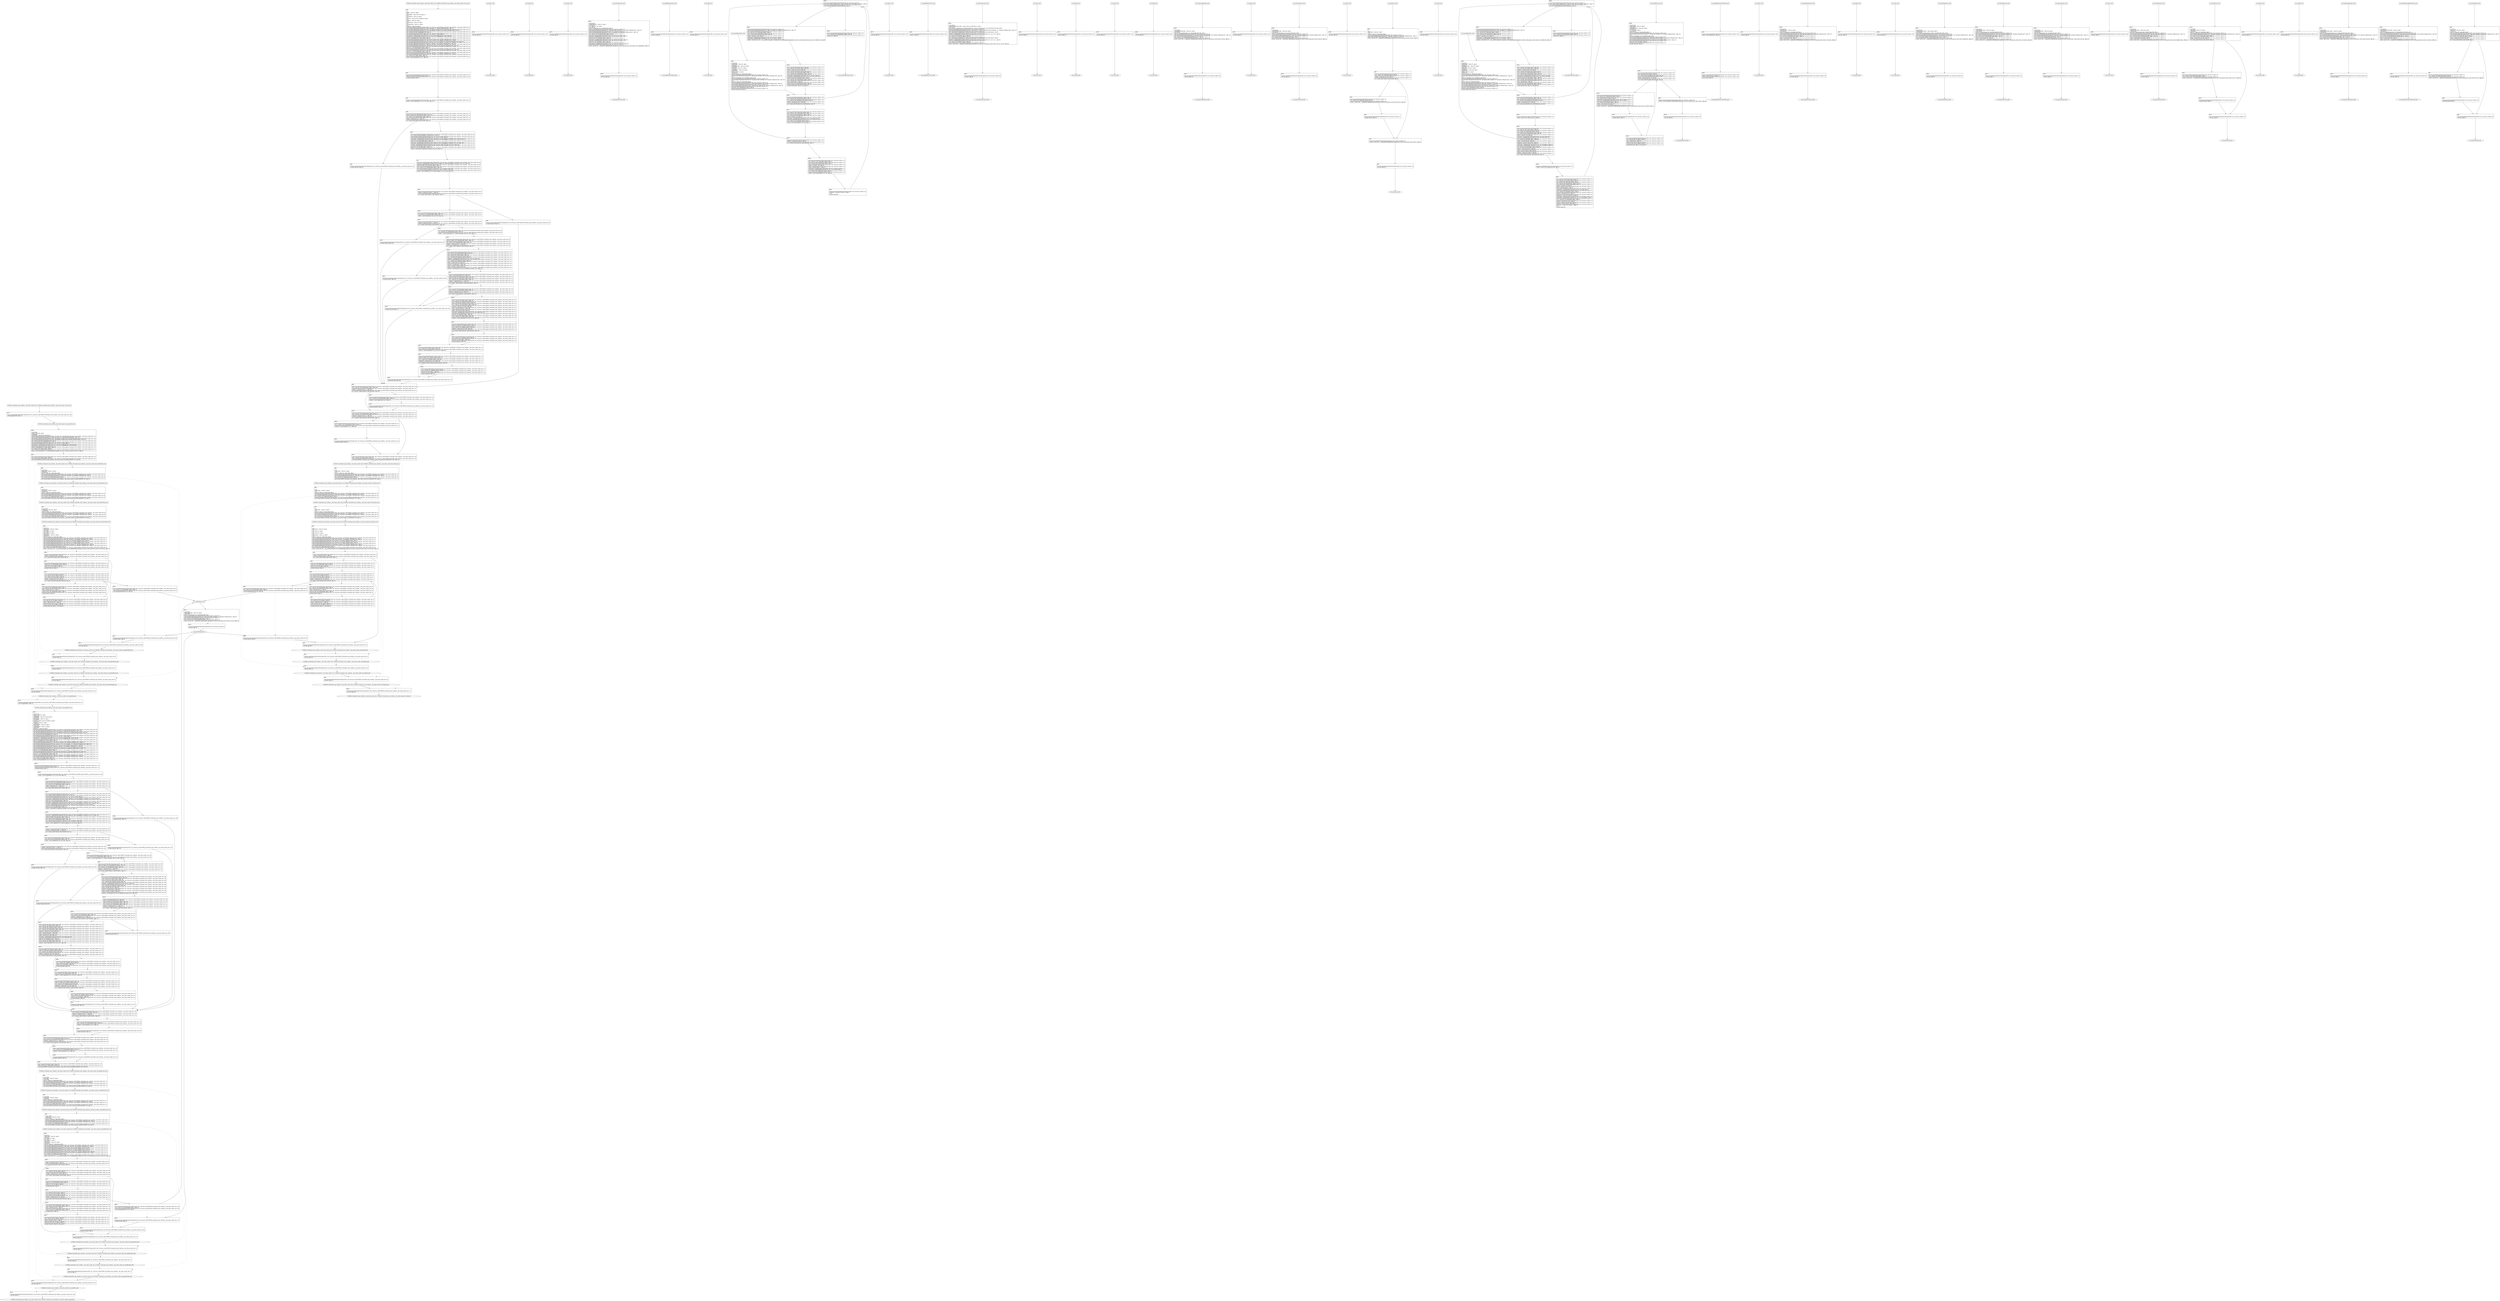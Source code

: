 digraph "icfg graph" {
BBCWE606_Unchecked_Loop_Condition__char_listen_socket_54a_ll_CWE606_Unchecked_Loop_Condition__char_listen_socket_54_bad_end [label="{CWE606_Unchecked_Loop_Condition__char_listen_socket_54a_ll_CWE606_Unchecked_Loop_Condition__char_listen_socket_54_bad_end}"];
BBio_ll_good1_end [label="{io_ll_good1_end}"];
BBio_ll_bad6_end [label="{io_ll_bad6_end}"];
BBio_ll_good5_end [label="{io_ll_good5_end}"];
BBio_ll_printWcharLine_end [label="{io_ll_printWcharLine_end}"];
BBio_ll_globalReturnsFalse_end [label="{io_ll_globalReturnsFalse_end}"];
BBio_ll_bad8_end [label="{io_ll_bad8_end}"];
BBio_ll_decodeHexWChars_end [label="{io_ll_decodeHexWChars_end}"];
BBCWE606_Unchecked_Loop_Condition__char_listen_socket_54b_ll_CWE606_Unchecked_Loop_Condition__char_listen_socket_54b_goodB2GSink_end [label="{CWE606_Unchecked_Loop_Condition__char_listen_socket_54b_ll_CWE606_Unchecked_Loop_Condition__char_listen_socket_54b_goodB2GSink_end}"];
BBio_ll_good7_end [label="{io_ll_good7_end}"];
BBCWE606_Unchecked_Loop_Condition__char_listen_socket_54d_ll_CWE606_Unchecked_Loop_Condition__char_listen_socket_54d_badSink_end [label="{CWE606_Unchecked_Loop_Condition__char_listen_socket_54d_ll_CWE606_Unchecked_Loop_Condition__char_listen_socket_54d_badSink_end}"];
BBCWE606_Unchecked_Loop_Condition__char_listen_socket_54c_ll_CWE606_Unchecked_Loop_Condition__char_listen_socket_54c_badSink_end [label="{CWE606_Unchecked_Loop_Condition__char_listen_socket_54c_ll_CWE606_Unchecked_Loop_Condition__char_listen_socket_54c_badSink_end}"];
BBCWE606_Unchecked_Loop_Condition__char_listen_socket_54a_ll_goodB2G_end [label="{CWE606_Unchecked_Loop_Condition__char_listen_socket_54a_ll_goodB2G_end}"];
BBio_ll_globalReturnsTrue_end [label="{io_ll_globalReturnsTrue_end}"];
BBio_ll_printStructLine_end [label="{io_ll_printStructLine_end}"];
BBio_ll_bad7_end [label="{io_ll_bad7_end}"];
BBio_ll_good6_end [label="{io_ll_good6_end}"];
BBio_ll_bad2_end [label="{io_ll_bad2_end}"];
BBio_ll_bad9_end [label="{io_ll_bad9_end}"];
BBio_ll_printUnsignedLine_end [label="{io_ll_printUnsignedLine_end}"];
BBio_ll_good4_end [label="{io_ll_good4_end}"];
BBio_ll_printSizeTLine_end [label="{io_ll_printSizeTLine_end}"];
BBio_ll_bad5_end [label="{io_ll_bad5_end}"];
BBCWE606_Unchecked_Loop_Condition__char_listen_socket_54b_ll_CWE606_Unchecked_Loop_Condition__char_listen_socket_54b_goodG2BSink_end [label="{CWE606_Unchecked_Loop_Condition__char_listen_socket_54b_ll_CWE606_Unchecked_Loop_Condition__char_listen_socket_54b_goodG2BSink_end}"];
BBio_ll_printLine_end [label="{io_ll_printLine_end}"];
BBCWE606_Unchecked_Loop_Condition__char_listen_socket_54d_ll_CWE606_Unchecked_Loop_Condition__char_listen_socket_54d_goodB2GSink_end [label="{CWE606_Unchecked_Loop_Condition__char_listen_socket_54d_ll_CWE606_Unchecked_Loop_Condition__char_listen_socket_54d_goodB2GSink_end}"];
BBio_ll_bad4_end [label="{io_ll_bad4_end}"];
BBio_ll_decodeHexChars_end [label="{io_ll_decodeHexChars_end}"];
BBCWE606_Unchecked_Loop_Condition__char_listen_socket_54a_ll_goodG2B_end [label="{CWE606_Unchecked_Loop_Condition__char_listen_socket_54a_ll_goodG2B_end}"];
BBCWE606_Unchecked_Loop_Condition__char_listen_socket_54c_ll_CWE606_Unchecked_Loop_Condition__char_listen_socket_54c_goodB2GSink_end [label="{CWE606_Unchecked_Loop_Condition__char_listen_socket_54c_ll_CWE606_Unchecked_Loop_Condition__char_listen_socket_54c_goodB2GSink_end}"];
BBio_ll_printBytesLine_end [label="{io_ll_printBytesLine_end}"];
BBio_ll_globalReturnsTrueOrFalse_end [label="{io_ll_globalReturnsTrueOrFalse_end}"];
BBio_ll_good3_end [label="{io_ll_good3_end}"];
BBCWE606_Unchecked_Loop_Condition__char_listen_socket_54e_ll_CWE606_Unchecked_Loop_Condition__char_listen_socket_54e_badSink_end [label="{CWE606_Unchecked_Loop_Condition__char_listen_socket_54e_ll_CWE606_Unchecked_Loop_Condition__char_listen_socket_54e_badSink_end}"];
BBio_ll_printHexCharLine_end [label="{io_ll_printHexCharLine_end}"];
BBio_ll_good9_end [label="{io_ll_good9_end}"];
BBio_ll_bad3_end [label="{io_ll_bad3_end}"];
BBio_ll_printDoubleLine_end [label="{io_ll_printDoubleLine_end}"];
BBio_ll_printShortLine_end [label="{io_ll_printShortLine_end}"];
BBio_ll_printLongLine_end [label="{io_ll_printLongLine_end}"];
BBio_ll_bad1_end [label="{io_ll_bad1_end}"];
BBCWE606_Unchecked_Loop_Condition__char_listen_socket_54a_ll_CWE606_Unchecked_Loop_Condition__char_listen_socket_54_good_end [label="{CWE606_Unchecked_Loop_Condition__char_listen_socket_54a_ll_CWE606_Unchecked_Loop_Condition__char_listen_socket_54_good_end}"];
BBCWE606_Unchecked_Loop_Condition__char_listen_socket_54d_ll_CWE606_Unchecked_Loop_Condition__char_listen_socket_54d_goodG2BSink_end [label="{CWE606_Unchecked_Loop_Condition__char_listen_socket_54d_ll_CWE606_Unchecked_Loop_Condition__char_listen_socket_54d_goodG2BSink_end}"];
BBio_ll_printFloatLine_end [label="{io_ll_printFloatLine_end}"];
BBCWE606_Unchecked_Loop_Condition__char_listen_socket_54e_ll_CWE606_Unchecked_Loop_Condition__char_listen_socket_54e_goodG2BSink_end [label="{CWE606_Unchecked_Loop_Condition__char_listen_socket_54e_ll_CWE606_Unchecked_Loop_Condition__char_listen_socket_54e_goodG2BSink_end}"];
BBCWE606_Unchecked_Loop_Condition__char_listen_socket_54e_ll_CWE606_Unchecked_Loop_Condition__char_listen_socket_54e_goodB2GSink_end [label="{CWE606_Unchecked_Loop_Condition__char_listen_socket_54e_ll_CWE606_Unchecked_Loop_Condition__char_listen_socket_54e_goodB2GSink_end}"];
BBio_ll_printWLine_end [label="{io_ll_printWLine_end}"];
BBio_ll_good2_end [label="{io_ll_good2_end}"];
BBio_ll_printIntLine_end [label="{io_ll_printIntLine_end}"];
BBio_ll_good8_end [label="{io_ll_good8_end}"];
BBio_ll_printLongLongLine_end [label="{io_ll_printLongLongLine_end}"];
BBCWE606_Unchecked_Loop_Condition__char_listen_socket_54c_ll_CWE606_Unchecked_Loop_Condition__char_listen_socket_54c_goodG2BSink_end [label="{CWE606_Unchecked_Loop_Condition__char_listen_socket_54c_ll_CWE606_Unchecked_Loop_Condition__char_listen_socket_54c_goodG2BSink_end}"];
BBio_ll_printHexUnsignedCharLine_end [label="{io_ll_printHexUnsignedCharLine_end}"];
BBio_ll_printSinkLine_end [label="{io_ll_printSinkLine_end}"];
BBCWE606_Unchecked_Loop_Condition__char_listen_socket_54b_ll_CWE606_Unchecked_Loop_Condition__char_listen_socket_54b_badSink_end [label="{CWE606_Unchecked_Loop_Condition__char_listen_socket_54b_ll_CWE606_Unchecked_Loop_Condition__char_listen_socket_54b_badSink_end}"];
BBCWE606_Unchecked_Loop_Condition__char_listen_socket_54a_ll_CWE606_Unchecked_Loop_Condition__char_listen_socket_54_bad_start [label="{CWE606_Unchecked_Loop_Condition__char_listen_socket_54a_ll_CWE606_Unchecked_Loop_Condition__char_listen_socket_54_bad_start}", shape=record];
CWE606_Unchecked_Loop_Condition__char_listen_socket_54a_ll_CWE606_Unchecked_Loop_Condition__char_listen_socket_54_badBB0 [label="{BB0:\l\l/:415\l
  %data = alloca i8*, align 8\l
/:415\l
  %dataBuffer = alloca [100 x i8], align 16\l
/:415\l
  %recvResult = alloca i32, align 4\l
/:415\l
  %service = alloca %struct.sockaddr_in, align 4\l
/:415\l
  %replace = alloca i8*, align 8\l
/:415\l
  %listenSocket = alloca i32, align 4\l
/:415\l
  %acceptSocket = alloca i32, align 4\l
/:415\l
  %dataLen = alloca i64, align 8\l
/home/raoxue/Desktop/MemVerif/workspace/000_109_154/source_code/CWE606_Unchecked_Loop_Condition__char_listen_socket_54a.c:54\l
  call void @llvm.dbg.declare(metadata i8** %data, metadata !73, metadata !DIExpression()), !dbg !74\l
/home/raoxue/Desktop/MemVerif/workspace/000_109_154/source_code/CWE606_Unchecked_Loop_Condition__char_listen_socket_54a.c:55\l
  call void @llvm.dbg.declare(metadata [100 x i8]* %dataBuffer, metadata !75, metadata !DIExpression()), !dbg !79\l
/home/raoxue/Desktop/MemVerif/workspace/000_109_154/source_code/CWE606_Unchecked_Loop_Condition__char_listen_socket_54a.c:55\l
  %0 = bitcast [100 x i8]* %dataBuffer to i8*, !dbg !79\l
/home/raoxue/Desktop/MemVerif/workspace/000_109_154/source_code/CWE606_Unchecked_Loop_Condition__char_listen_socket_54a.c:55\l
  call void @llvm.memset.p0i8.i64(i8* align 16 %0, i8 0, i64 100, i1 false), !dbg !79\l
/home/raoxue/Desktop/MemVerif/workspace/000_109_154/source_code/CWE606_Unchecked_Loop_Condition__char_listen_socket_54a.c:56\l
  %arraydecay = getelementptr inbounds [100 x i8], [100 x i8]* %dataBuffer, i64 0, i64 0, !dbg !80\l
/home/raoxue/Desktop/MemVerif/workspace/000_109_154/source_code/CWE606_Unchecked_Loop_Condition__char_listen_socket_54a.c:56\l
  store i8* %arraydecay, i8** %data, align 8, !dbg !81\l
/home/raoxue/Desktop/MemVerif/workspace/000_109_154/source_code/CWE606_Unchecked_Loop_Condition__char_listen_socket_54a.c:62\l
  call void @llvm.dbg.declare(metadata i32* %recvResult, metadata !82, metadata !DIExpression()), !dbg !85\l
/home/raoxue/Desktop/MemVerif/workspace/000_109_154/source_code/CWE606_Unchecked_Loop_Condition__char_listen_socket_54a.c:63\l
  call void @llvm.dbg.declare(metadata %struct.sockaddr_in* %service, metadata !86, metadata !DIExpression()), !dbg !103\l
/home/raoxue/Desktop/MemVerif/workspace/000_109_154/source_code/CWE606_Unchecked_Loop_Condition__char_listen_socket_54a.c:64\l
  call void @llvm.dbg.declare(metadata i8** %replace, metadata !104, metadata !DIExpression()), !dbg !105\l
/home/raoxue/Desktop/MemVerif/workspace/000_109_154/source_code/CWE606_Unchecked_Loop_Condition__char_listen_socket_54a.c:65\l
  call void @llvm.dbg.declare(metadata i32* %listenSocket, metadata !106, metadata !DIExpression()), !dbg !107\l
/home/raoxue/Desktop/MemVerif/workspace/000_109_154/source_code/CWE606_Unchecked_Loop_Condition__char_listen_socket_54a.c:65\l
  store i32 -1, i32* %listenSocket, align 4, !dbg !107\l
/home/raoxue/Desktop/MemVerif/workspace/000_109_154/source_code/CWE606_Unchecked_Loop_Condition__char_listen_socket_54a.c:66\l
  call void @llvm.dbg.declare(metadata i32* %acceptSocket, metadata !108, metadata !DIExpression()), !dbg !109\l
/home/raoxue/Desktop/MemVerif/workspace/000_109_154/source_code/CWE606_Unchecked_Loop_Condition__char_listen_socket_54a.c:66\l
  store i32 -1, i32* %acceptSocket, align 4, !dbg !109\l
/home/raoxue/Desktop/MemVerif/workspace/000_109_154/source_code/CWE606_Unchecked_Loop_Condition__char_listen_socket_54a.c:67\l
  call void @llvm.dbg.declare(metadata i64* %dataLen, metadata !110, metadata !DIExpression()), !dbg !114\l
/home/raoxue/Desktop/MemVerif/workspace/000_109_154/source_code/CWE606_Unchecked_Loop_Condition__char_listen_socket_54a.c:67\l
  %1 = load i8*, i8** %data, align 8, !dbg !115\l
/home/raoxue/Desktop/MemVerif/workspace/000_109_154/source_code/CWE606_Unchecked_Loop_Condition__char_listen_socket_54a.c:67\l
  %call = call i64 @strlen(i8* %1) #7, !dbg !116\l
}", shape=record];
CWE606_Unchecked_Loop_Condition__char_listen_socket_54a_ll_CWE606_Unchecked_Loop_Condition__char_listen_socket_54_badBB0 [label="{BB0:\l\l/:415\l
  %data = alloca i8*, align 8\l
/:415\l
  %dataBuffer = alloca [100 x i8], align 16\l
/:415\l
  %recvResult = alloca i32, align 4\l
/:415\l
  %service = alloca %struct.sockaddr_in, align 4\l
/:415\l
  %replace = alloca i8*, align 8\l
/:415\l
  %listenSocket = alloca i32, align 4\l
/:415\l
  %acceptSocket = alloca i32, align 4\l
/:415\l
  %dataLen = alloca i64, align 8\l
/home/raoxue/Desktop/MemVerif/workspace/000_109_154/source_code/CWE606_Unchecked_Loop_Condition__char_listen_socket_54a.c:54\l
  call void @llvm.dbg.declare(metadata i8** %data, metadata !73, metadata !DIExpression()), !dbg !74\l
/home/raoxue/Desktop/MemVerif/workspace/000_109_154/source_code/CWE606_Unchecked_Loop_Condition__char_listen_socket_54a.c:55\l
  call void @llvm.dbg.declare(metadata [100 x i8]* %dataBuffer, metadata !75, metadata !DIExpression()), !dbg !79\l
/home/raoxue/Desktop/MemVerif/workspace/000_109_154/source_code/CWE606_Unchecked_Loop_Condition__char_listen_socket_54a.c:55\l
  %0 = bitcast [100 x i8]* %dataBuffer to i8*, !dbg !79\l
/home/raoxue/Desktop/MemVerif/workspace/000_109_154/source_code/CWE606_Unchecked_Loop_Condition__char_listen_socket_54a.c:55\l
  call void @llvm.memset.p0i8.i64(i8* align 16 %0, i8 0, i64 100, i1 false), !dbg !79\l
/home/raoxue/Desktop/MemVerif/workspace/000_109_154/source_code/CWE606_Unchecked_Loop_Condition__char_listen_socket_54a.c:56\l
  %arraydecay = getelementptr inbounds [100 x i8], [100 x i8]* %dataBuffer, i64 0, i64 0, !dbg !80\l
/home/raoxue/Desktop/MemVerif/workspace/000_109_154/source_code/CWE606_Unchecked_Loop_Condition__char_listen_socket_54a.c:56\l
  store i8* %arraydecay, i8** %data, align 8, !dbg !81\l
/home/raoxue/Desktop/MemVerif/workspace/000_109_154/source_code/CWE606_Unchecked_Loop_Condition__char_listen_socket_54a.c:62\l
  call void @llvm.dbg.declare(metadata i32* %recvResult, metadata !82, metadata !DIExpression()), !dbg !85\l
/home/raoxue/Desktop/MemVerif/workspace/000_109_154/source_code/CWE606_Unchecked_Loop_Condition__char_listen_socket_54a.c:63\l
  call void @llvm.dbg.declare(metadata %struct.sockaddr_in* %service, metadata !86, metadata !DIExpression()), !dbg !103\l
/home/raoxue/Desktop/MemVerif/workspace/000_109_154/source_code/CWE606_Unchecked_Loop_Condition__char_listen_socket_54a.c:64\l
  call void @llvm.dbg.declare(metadata i8** %replace, metadata !104, metadata !DIExpression()), !dbg !105\l
/home/raoxue/Desktop/MemVerif/workspace/000_109_154/source_code/CWE606_Unchecked_Loop_Condition__char_listen_socket_54a.c:65\l
  call void @llvm.dbg.declare(metadata i32* %listenSocket, metadata !106, metadata !DIExpression()), !dbg !107\l
/home/raoxue/Desktop/MemVerif/workspace/000_109_154/source_code/CWE606_Unchecked_Loop_Condition__char_listen_socket_54a.c:65\l
  store i32 -1, i32* %listenSocket, align 4, !dbg !107\l
/home/raoxue/Desktop/MemVerif/workspace/000_109_154/source_code/CWE606_Unchecked_Loop_Condition__char_listen_socket_54a.c:66\l
  call void @llvm.dbg.declare(metadata i32* %acceptSocket, metadata !108, metadata !DIExpression()), !dbg !109\l
/home/raoxue/Desktop/MemVerif/workspace/000_109_154/source_code/CWE606_Unchecked_Loop_Condition__char_listen_socket_54a.c:66\l
  store i32 -1, i32* %acceptSocket, align 4, !dbg !109\l
/home/raoxue/Desktop/MemVerif/workspace/000_109_154/source_code/CWE606_Unchecked_Loop_Condition__char_listen_socket_54a.c:67\l
  call void @llvm.dbg.declare(metadata i64* %dataLen, metadata !110, metadata !DIExpression()), !dbg !114\l
/home/raoxue/Desktop/MemVerif/workspace/000_109_154/source_code/CWE606_Unchecked_Loop_Condition__char_listen_socket_54a.c:67\l
  %1 = load i8*, i8** %data, align 8, !dbg !115\l
/home/raoxue/Desktop/MemVerif/workspace/000_109_154/source_code/CWE606_Unchecked_Loop_Condition__char_listen_socket_54a.c:67\l
  %call = call i64 @strlen(i8* %1) #7, !dbg !116\l
}", shape=record];
CWE606_Unchecked_Loop_Condition__char_listen_socket_54a_ll_CWE606_Unchecked_Loop_Condition__char_listen_socket_54_badBB1 [label="{BB1:\l\l/home/raoxue/Desktop/MemVerif/workspace/000_109_154/source_code/CWE606_Unchecked_Loop_Condition__char_listen_socket_54a.c:67\l
  store i64 %call, i64* %dataLen, align 8, !dbg !114\l
/home/raoxue/Desktop/MemVerif/workspace/000_109_154/source_code/CWE606_Unchecked_Loop_Condition__char_listen_socket_54a.c:68\l
  br label %do.body, !dbg !117\l
}", shape=record];
CWE606_Unchecked_Loop_Condition__char_listen_socket_54a_ll_CWE606_Unchecked_Loop_Condition__char_listen_socket_54_badBB2 [label="{BB2:\l\l/home/raoxue/Desktop/MemVerif/workspace/000_109_154/source_code/CWE606_Unchecked_Loop_Condition__char_listen_socket_54a.c:78\l
  %call1 = call i32 @socket(i32 2, i32 1, i32 6) #8, !dbg !118\l
}", shape=record];
CWE606_Unchecked_Loop_Condition__char_listen_socket_54a_ll_CWE606_Unchecked_Loop_Condition__char_listen_socket_54_badBB2 [label="{BB2:\l\l/home/raoxue/Desktop/MemVerif/workspace/000_109_154/source_code/CWE606_Unchecked_Loop_Condition__char_listen_socket_54a.c:78\l
  %call1 = call i32 @socket(i32 2, i32 1, i32 6) #8, !dbg !118\l
}", shape=record];
CWE606_Unchecked_Loop_Condition__char_listen_socket_54a_ll_CWE606_Unchecked_Loop_Condition__char_listen_socket_54_badBB3 [label="{BB3:\l\l/home/raoxue/Desktop/MemVerif/workspace/000_109_154/source_code/CWE606_Unchecked_Loop_Condition__char_listen_socket_54a.c:78\l
  store i32 %call1, i32* %listenSocket, align 4, !dbg !120\l
/home/raoxue/Desktop/MemVerif/workspace/000_109_154/source_code/CWE606_Unchecked_Loop_Condition__char_listen_socket_54a.c:79\l
  %2 = load i32, i32* %listenSocket, align 4, !dbg !121\l
/home/raoxue/Desktop/MemVerif/workspace/000_109_154/source_code/CWE606_Unchecked_Loop_Condition__char_listen_socket_54a.c:79\l
  %cmp = icmp eq i32 %2, -1, !dbg !123\l
/home/raoxue/Desktop/MemVerif/workspace/000_109_154/source_code/CWE606_Unchecked_Loop_Condition__char_listen_socket_54a.c:79\l
  br i1 %cmp, label %if.then, label %if.end, !dbg !124\l
}", shape=record];
CWE606_Unchecked_Loop_Condition__char_listen_socket_54a_ll_CWE606_Unchecked_Loop_Condition__char_listen_socket_54_badBB4 [label="{BB4:\l\l/home/raoxue/Desktop/MemVerif/workspace/000_109_154/source_code/CWE606_Unchecked_Loop_Condition__char_listen_socket_54a.c:81\l
  br label %do.end, !dbg !125\l
}", shape=record];
CWE606_Unchecked_Loop_Condition__char_listen_socket_54a_ll_CWE606_Unchecked_Loop_Condition__char_listen_socket_54_badBB5 [label="{BB5:\l\l/home/raoxue/Desktop/MemVerif/workspace/000_109_154/source_code/CWE606_Unchecked_Loop_Condition__char_listen_socket_54a.c:83\l
  %3 = bitcast %struct.sockaddr_in* %service to i8*, !dbg !127\l
/home/raoxue/Desktop/MemVerif/workspace/000_109_154/source_code/CWE606_Unchecked_Loop_Condition__char_listen_socket_54a.c:83\l
  call void @llvm.memset.p0i8.i64(i8* align 4 %3, i8 0, i64 16, i1 false), !dbg !127\l
/home/raoxue/Desktop/MemVerif/workspace/000_109_154/source_code/CWE606_Unchecked_Loop_Condition__char_listen_socket_54a.c:84\l
  %sin_family = getelementptr inbounds %struct.sockaddr_in, %struct.sockaddr_in* %service, i32 0, i32 0, !dbg !128\l
/home/raoxue/Desktop/MemVerif/workspace/000_109_154/source_code/CWE606_Unchecked_Loop_Condition__char_listen_socket_54a.c:84\l
  store i16 2, i16* %sin_family, align 4, !dbg !129\l
/home/raoxue/Desktop/MemVerif/workspace/000_109_154/source_code/CWE606_Unchecked_Loop_Condition__char_listen_socket_54a.c:85\l
  %sin_addr = getelementptr inbounds %struct.sockaddr_in, %struct.sockaddr_in* %service, i32 0, i32 2, !dbg !130\l
/home/raoxue/Desktop/MemVerif/workspace/000_109_154/source_code/CWE606_Unchecked_Loop_Condition__char_listen_socket_54a.c:85\l
  %s_addr = getelementptr inbounds %struct.in_addr, %struct.in_addr* %sin_addr, i32 0, i32 0, !dbg !131\l
/home/raoxue/Desktop/MemVerif/workspace/000_109_154/source_code/CWE606_Unchecked_Loop_Condition__char_listen_socket_54a.c:85\l
  store i32 0, i32* %s_addr, align 4, !dbg !132\l
/home/raoxue/Desktop/MemVerif/workspace/000_109_154/source_code/CWE606_Unchecked_Loop_Condition__char_listen_socket_54a.c:86\l
  %call2 = call zeroext i16 @htons(i16 zeroext 27015) #9, !dbg !133\l
}", shape=record];
CWE606_Unchecked_Loop_Condition__char_listen_socket_54a_ll_CWE606_Unchecked_Loop_Condition__char_listen_socket_54_badBB5 [label="{BB5:\l\l/home/raoxue/Desktop/MemVerif/workspace/000_109_154/source_code/CWE606_Unchecked_Loop_Condition__char_listen_socket_54a.c:83\l
  %3 = bitcast %struct.sockaddr_in* %service to i8*, !dbg !127\l
/home/raoxue/Desktop/MemVerif/workspace/000_109_154/source_code/CWE606_Unchecked_Loop_Condition__char_listen_socket_54a.c:83\l
  call void @llvm.memset.p0i8.i64(i8* align 4 %3, i8 0, i64 16, i1 false), !dbg !127\l
/home/raoxue/Desktop/MemVerif/workspace/000_109_154/source_code/CWE606_Unchecked_Loop_Condition__char_listen_socket_54a.c:84\l
  %sin_family = getelementptr inbounds %struct.sockaddr_in, %struct.sockaddr_in* %service, i32 0, i32 0, !dbg !128\l
/home/raoxue/Desktop/MemVerif/workspace/000_109_154/source_code/CWE606_Unchecked_Loop_Condition__char_listen_socket_54a.c:84\l
  store i16 2, i16* %sin_family, align 4, !dbg !129\l
/home/raoxue/Desktop/MemVerif/workspace/000_109_154/source_code/CWE606_Unchecked_Loop_Condition__char_listen_socket_54a.c:85\l
  %sin_addr = getelementptr inbounds %struct.sockaddr_in, %struct.sockaddr_in* %service, i32 0, i32 2, !dbg !130\l
/home/raoxue/Desktop/MemVerif/workspace/000_109_154/source_code/CWE606_Unchecked_Loop_Condition__char_listen_socket_54a.c:85\l
  %s_addr = getelementptr inbounds %struct.in_addr, %struct.in_addr* %sin_addr, i32 0, i32 0, !dbg !131\l
/home/raoxue/Desktop/MemVerif/workspace/000_109_154/source_code/CWE606_Unchecked_Loop_Condition__char_listen_socket_54a.c:85\l
  store i32 0, i32* %s_addr, align 4, !dbg !132\l
/home/raoxue/Desktop/MemVerif/workspace/000_109_154/source_code/CWE606_Unchecked_Loop_Condition__char_listen_socket_54a.c:86\l
  %call2 = call zeroext i16 @htons(i16 zeroext 27015) #9, !dbg !133\l
}", shape=record];
CWE606_Unchecked_Loop_Condition__char_listen_socket_54a_ll_CWE606_Unchecked_Loop_Condition__char_listen_socket_54_badBB7 [label="{BB7:\l\l/home/raoxue/Desktop/MemVerif/workspace/000_109_154/source_code/CWE606_Unchecked_Loop_Condition__char_listen_socket_54a.c:86\l
  %sin_port = getelementptr inbounds %struct.sockaddr_in, %struct.sockaddr_in* %service, i32 0, i32 1, !dbg !134\l
/home/raoxue/Desktop/MemVerif/workspace/000_109_154/source_code/CWE606_Unchecked_Loop_Condition__char_listen_socket_54a.c:86\l
  store i16 %call2, i16* %sin_port, align 2, !dbg !135\l
/home/raoxue/Desktop/MemVerif/workspace/000_109_154/source_code/CWE606_Unchecked_Loop_Condition__char_listen_socket_54a.c:87\l
  %4 = load i32, i32* %listenSocket, align 4, !dbg !136\l
/home/raoxue/Desktop/MemVerif/workspace/000_109_154/source_code/CWE606_Unchecked_Loop_Condition__char_listen_socket_54a.c:87\l
  %5 = bitcast %struct.sockaddr_in* %service to %struct.sockaddr*, !dbg !138\l
/home/raoxue/Desktop/MemVerif/workspace/000_109_154/source_code/CWE606_Unchecked_Loop_Condition__char_listen_socket_54a.c:87\l
  %call3 = call i32 @bind(i32 %4, %struct.sockaddr* %5, i32 16) #8, !dbg !139\l
}", shape=record];
CWE606_Unchecked_Loop_Condition__char_listen_socket_54a_ll_CWE606_Unchecked_Loop_Condition__char_listen_socket_54_badBB7 [label="{BB7:\l\l/home/raoxue/Desktop/MemVerif/workspace/000_109_154/source_code/CWE606_Unchecked_Loop_Condition__char_listen_socket_54a.c:86\l
  %sin_port = getelementptr inbounds %struct.sockaddr_in, %struct.sockaddr_in* %service, i32 0, i32 1, !dbg !134\l
/home/raoxue/Desktop/MemVerif/workspace/000_109_154/source_code/CWE606_Unchecked_Loop_Condition__char_listen_socket_54a.c:86\l
  store i16 %call2, i16* %sin_port, align 2, !dbg !135\l
/home/raoxue/Desktop/MemVerif/workspace/000_109_154/source_code/CWE606_Unchecked_Loop_Condition__char_listen_socket_54a.c:87\l
  %4 = load i32, i32* %listenSocket, align 4, !dbg !136\l
/home/raoxue/Desktop/MemVerif/workspace/000_109_154/source_code/CWE606_Unchecked_Loop_Condition__char_listen_socket_54a.c:87\l
  %5 = bitcast %struct.sockaddr_in* %service to %struct.sockaddr*, !dbg !138\l
/home/raoxue/Desktop/MemVerif/workspace/000_109_154/source_code/CWE606_Unchecked_Loop_Condition__char_listen_socket_54a.c:87\l
  %call3 = call i32 @bind(i32 %4, %struct.sockaddr* %5, i32 16) #8, !dbg !139\l
}", shape=record];
CWE606_Unchecked_Loop_Condition__char_listen_socket_54a_ll_CWE606_Unchecked_Loop_Condition__char_listen_socket_54_badBB8 [label="{BB8:\l\l/home/raoxue/Desktop/MemVerif/workspace/000_109_154/source_code/CWE606_Unchecked_Loop_Condition__char_listen_socket_54a.c:87\l
  %cmp4 = icmp eq i32 %call3, -1, !dbg !140\l
/home/raoxue/Desktop/MemVerif/workspace/000_109_154/source_code/CWE606_Unchecked_Loop_Condition__char_listen_socket_54a.c:87\l
  br i1 %cmp4, label %if.then5, label %if.end6, !dbg !141\l
}", shape=record];
CWE606_Unchecked_Loop_Condition__char_listen_socket_54a_ll_CWE606_Unchecked_Loop_Condition__char_listen_socket_54_badBB9 [label="{BB9:\l\l/home/raoxue/Desktop/MemVerif/workspace/000_109_154/source_code/CWE606_Unchecked_Loop_Condition__char_listen_socket_54a.c:89\l
  br label %do.end, !dbg !142\l
}", shape=record];
CWE606_Unchecked_Loop_Condition__char_listen_socket_54a_ll_CWE606_Unchecked_Loop_Condition__char_listen_socket_54_badBB10 [label="{BB10:\l\l/home/raoxue/Desktop/MemVerif/workspace/000_109_154/source_code/CWE606_Unchecked_Loop_Condition__char_listen_socket_54a.c:91\l
  %6 = load i32, i32* %listenSocket, align 4, !dbg !144\l
/home/raoxue/Desktop/MemVerif/workspace/000_109_154/source_code/CWE606_Unchecked_Loop_Condition__char_listen_socket_54a.c:91\l
  %call7 = call i32 @listen(i32 %6, i32 5) #8, !dbg !146\l
}", shape=record];
CWE606_Unchecked_Loop_Condition__char_listen_socket_54a_ll_CWE606_Unchecked_Loop_Condition__char_listen_socket_54_badBB10 [label="{BB10:\l\l/home/raoxue/Desktop/MemVerif/workspace/000_109_154/source_code/CWE606_Unchecked_Loop_Condition__char_listen_socket_54a.c:91\l
  %6 = load i32, i32* %listenSocket, align 4, !dbg !144\l
/home/raoxue/Desktop/MemVerif/workspace/000_109_154/source_code/CWE606_Unchecked_Loop_Condition__char_listen_socket_54a.c:91\l
  %call7 = call i32 @listen(i32 %6, i32 5) #8, !dbg !146\l
}", shape=record];
CWE606_Unchecked_Loop_Condition__char_listen_socket_54a_ll_CWE606_Unchecked_Loop_Condition__char_listen_socket_54_badBB11 [label="{BB11:\l\l/home/raoxue/Desktop/MemVerif/workspace/000_109_154/source_code/CWE606_Unchecked_Loop_Condition__char_listen_socket_54a.c:91\l
  %cmp8 = icmp eq i32 %call7, -1, !dbg !147\l
/home/raoxue/Desktop/MemVerif/workspace/000_109_154/source_code/CWE606_Unchecked_Loop_Condition__char_listen_socket_54a.c:91\l
  br i1 %cmp8, label %if.then9, label %if.end10, !dbg !148\l
}", shape=record];
CWE606_Unchecked_Loop_Condition__char_listen_socket_54a_ll_CWE606_Unchecked_Loop_Condition__char_listen_socket_54_badBB12 [label="{BB12:\l\l/home/raoxue/Desktop/MemVerif/workspace/000_109_154/source_code/CWE606_Unchecked_Loop_Condition__char_listen_socket_54a.c:93\l
  br label %do.end, !dbg !149\l
}", shape=record];
CWE606_Unchecked_Loop_Condition__char_listen_socket_54a_ll_CWE606_Unchecked_Loop_Condition__char_listen_socket_54_badBB13 [label="{BB13:\l\l/home/raoxue/Desktop/MemVerif/workspace/000_109_154/source_code/CWE606_Unchecked_Loop_Condition__char_listen_socket_54a.c:95\l
  %7 = load i32, i32* %listenSocket, align 4, !dbg !151\l
/home/raoxue/Desktop/MemVerif/workspace/000_109_154/source_code/CWE606_Unchecked_Loop_Condition__char_listen_socket_54a.c:95\l
  %call11 = call i32 @accept(i32 %7, %struct.sockaddr* null, i32* null), !dbg !152\l
}", shape=record];
CWE606_Unchecked_Loop_Condition__char_listen_socket_54a_ll_CWE606_Unchecked_Loop_Condition__char_listen_socket_54_badBB13 [label="{BB13:\l\l/home/raoxue/Desktop/MemVerif/workspace/000_109_154/source_code/CWE606_Unchecked_Loop_Condition__char_listen_socket_54a.c:95\l
  %7 = load i32, i32* %listenSocket, align 4, !dbg !151\l
/home/raoxue/Desktop/MemVerif/workspace/000_109_154/source_code/CWE606_Unchecked_Loop_Condition__char_listen_socket_54a.c:95\l
  %call11 = call i32 @accept(i32 %7, %struct.sockaddr* null, i32* null), !dbg !152\l
}", shape=record];
CWE606_Unchecked_Loop_Condition__char_listen_socket_54a_ll_CWE606_Unchecked_Loop_Condition__char_listen_socket_54_badBB14 [label="{BB14:\l\l/home/raoxue/Desktop/MemVerif/workspace/000_109_154/source_code/CWE606_Unchecked_Loop_Condition__char_listen_socket_54a.c:95\l
  store i32 %call11, i32* %acceptSocket, align 4, !dbg !153\l
/home/raoxue/Desktop/MemVerif/workspace/000_109_154/source_code/CWE606_Unchecked_Loop_Condition__char_listen_socket_54a.c:96\l
  %8 = load i32, i32* %acceptSocket, align 4, !dbg !154\l
/home/raoxue/Desktop/MemVerif/workspace/000_109_154/source_code/CWE606_Unchecked_Loop_Condition__char_listen_socket_54a.c:96\l
  %cmp12 = icmp eq i32 %8, -1, !dbg !156\l
/home/raoxue/Desktop/MemVerif/workspace/000_109_154/source_code/CWE606_Unchecked_Loop_Condition__char_listen_socket_54a.c:96\l
  br i1 %cmp12, label %if.then13, label %if.end14, !dbg !157\l
}", shape=record];
CWE606_Unchecked_Loop_Condition__char_listen_socket_54a_ll_CWE606_Unchecked_Loop_Condition__char_listen_socket_54_badBB15 [label="{BB15:\l\l/home/raoxue/Desktop/MemVerif/workspace/000_109_154/source_code/CWE606_Unchecked_Loop_Condition__char_listen_socket_54a.c:98\l
  br label %do.end, !dbg !158\l
}", shape=record];
CWE606_Unchecked_Loop_Condition__char_listen_socket_54a_ll_CWE606_Unchecked_Loop_Condition__char_listen_socket_54_badBB16 [label="{BB16:\l\l/home/raoxue/Desktop/MemVerif/workspace/000_109_154/source_code/CWE606_Unchecked_Loop_Condition__char_listen_socket_54a.c:101\l
  %9 = load i32, i32* %acceptSocket, align 4, !dbg !160\l
/home/raoxue/Desktop/MemVerif/workspace/000_109_154/source_code/CWE606_Unchecked_Loop_Condition__char_listen_socket_54a.c:101\l
  %10 = load i8*, i8** %data, align 8, !dbg !161\l
/home/raoxue/Desktop/MemVerif/workspace/000_109_154/source_code/CWE606_Unchecked_Loop_Condition__char_listen_socket_54a.c:101\l
  %11 = load i64, i64* %dataLen, align 8, !dbg !162\l
/home/raoxue/Desktop/MemVerif/workspace/000_109_154/source_code/CWE606_Unchecked_Loop_Condition__char_listen_socket_54a.c:101\l
  %add.ptr = getelementptr inbounds i8, i8* %10, i64 %11, !dbg !163\l
/home/raoxue/Desktop/MemVerif/workspace/000_109_154/source_code/CWE606_Unchecked_Loop_Condition__char_listen_socket_54a.c:101\l
  %12 = load i64, i64* %dataLen, align 8, !dbg !164\l
/home/raoxue/Desktop/MemVerif/workspace/000_109_154/source_code/CWE606_Unchecked_Loop_Condition__char_listen_socket_54a.c:101\l
  %sub = sub i64 100, %12, !dbg !165\l
/home/raoxue/Desktop/MemVerif/workspace/000_109_154/source_code/CWE606_Unchecked_Loop_Condition__char_listen_socket_54a.c:101\l
  %sub15 = sub i64 %sub, 1, !dbg !166\l
/home/raoxue/Desktop/MemVerif/workspace/000_109_154/source_code/CWE606_Unchecked_Loop_Condition__char_listen_socket_54a.c:101\l
  %mul = mul i64 1, %sub15, !dbg !167\l
/home/raoxue/Desktop/MemVerif/workspace/000_109_154/source_code/CWE606_Unchecked_Loop_Condition__char_listen_socket_54a.c:101\l
  %call16 = call i64 @recv(i32 %9, i8* %add.ptr, i64 %mul, i32 0), !dbg !168\l
}", shape=record];
CWE606_Unchecked_Loop_Condition__char_listen_socket_54a_ll_CWE606_Unchecked_Loop_Condition__char_listen_socket_54_badBB16 [label="{BB16:\l\l/home/raoxue/Desktop/MemVerif/workspace/000_109_154/source_code/CWE606_Unchecked_Loop_Condition__char_listen_socket_54a.c:101\l
  %9 = load i32, i32* %acceptSocket, align 4, !dbg !160\l
/home/raoxue/Desktop/MemVerif/workspace/000_109_154/source_code/CWE606_Unchecked_Loop_Condition__char_listen_socket_54a.c:101\l
  %10 = load i8*, i8** %data, align 8, !dbg !161\l
/home/raoxue/Desktop/MemVerif/workspace/000_109_154/source_code/CWE606_Unchecked_Loop_Condition__char_listen_socket_54a.c:101\l
  %11 = load i64, i64* %dataLen, align 8, !dbg !162\l
/home/raoxue/Desktop/MemVerif/workspace/000_109_154/source_code/CWE606_Unchecked_Loop_Condition__char_listen_socket_54a.c:101\l
  %add.ptr = getelementptr inbounds i8, i8* %10, i64 %11, !dbg !163\l
/home/raoxue/Desktop/MemVerif/workspace/000_109_154/source_code/CWE606_Unchecked_Loop_Condition__char_listen_socket_54a.c:101\l
  %12 = load i64, i64* %dataLen, align 8, !dbg !164\l
/home/raoxue/Desktop/MemVerif/workspace/000_109_154/source_code/CWE606_Unchecked_Loop_Condition__char_listen_socket_54a.c:101\l
  %sub = sub i64 100, %12, !dbg !165\l
/home/raoxue/Desktop/MemVerif/workspace/000_109_154/source_code/CWE606_Unchecked_Loop_Condition__char_listen_socket_54a.c:101\l
  %sub15 = sub i64 %sub, 1, !dbg !166\l
/home/raoxue/Desktop/MemVerif/workspace/000_109_154/source_code/CWE606_Unchecked_Loop_Condition__char_listen_socket_54a.c:101\l
  %mul = mul i64 1, %sub15, !dbg !167\l
/home/raoxue/Desktop/MemVerif/workspace/000_109_154/source_code/CWE606_Unchecked_Loop_Condition__char_listen_socket_54a.c:101\l
  %call16 = call i64 @recv(i32 %9, i8* %add.ptr, i64 %mul, i32 0), !dbg !168\l
}", shape=record];
CWE606_Unchecked_Loop_Condition__char_listen_socket_54a_ll_CWE606_Unchecked_Loop_Condition__char_listen_socket_54_badBB17 [label="{BB17:\l\l/home/raoxue/Desktop/MemVerif/workspace/000_109_154/source_code/CWE606_Unchecked_Loop_Condition__char_listen_socket_54a.c:101\l
  %conv = trunc i64 %call16 to i32, !dbg !168\l
/home/raoxue/Desktop/MemVerif/workspace/000_109_154/source_code/CWE606_Unchecked_Loop_Condition__char_listen_socket_54a.c:101\l
  store i32 %conv, i32* %recvResult, align 4, !dbg !169\l
/home/raoxue/Desktop/MemVerif/workspace/000_109_154/source_code/CWE606_Unchecked_Loop_Condition__char_listen_socket_54a.c:102\l
  %13 = load i32, i32* %recvResult, align 4, !dbg !170\l
/home/raoxue/Desktop/MemVerif/workspace/000_109_154/source_code/CWE606_Unchecked_Loop_Condition__char_listen_socket_54a.c:102\l
  %cmp17 = icmp eq i32 %13, -1, !dbg !172\l
/home/raoxue/Desktop/MemVerif/workspace/000_109_154/source_code/CWE606_Unchecked_Loop_Condition__char_listen_socket_54a.c:102\l
  br i1 %cmp17, label %if.then21, label %lor.lhs.false, !dbg !173\l
}", shape=record];
CWE606_Unchecked_Loop_Condition__char_listen_socket_54a_ll_CWE606_Unchecked_Loop_Condition__char_listen_socket_54_badBB19 [label="{BB19:\l\l/home/raoxue/Desktop/MemVerif/workspace/000_109_154/source_code/CWE606_Unchecked_Loop_Condition__char_listen_socket_54a.c:102\l
  %14 = load i32, i32* %recvResult, align 4, !dbg !174\l
/home/raoxue/Desktop/MemVerif/workspace/000_109_154/source_code/CWE606_Unchecked_Loop_Condition__char_listen_socket_54a.c:102\l
  %cmp19 = icmp eq i32 %14, 0, !dbg !175\l
/home/raoxue/Desktop/MemVerif/workspace/000_109_154/source_code/CWE606_Unchecked_Loop_Condition__char_listen_socket_54a.c:102\l
  br i1 %cmp19, label %if.then21, label %if.end22, !dbg !176\l
}", shape=record];
CWE606_Unchecked_Loop_Condition__char_listen_socket_54a_ll_CWE606_Unchecked_Loop_Condition__char_listen_socket_54_badBB18 [label="{BB18:\l\l/home/raoxue/Desktop/MemVerif/workspace/000_109_154/source_code/CWE606_Unchecked_Loop_Condition__char_listen_socket_54a.c:104\l
  br label %do.end, !dbg !177\l
}", shape=record];
CWE606_Unchecked_Loop_Condition__char_listen_socket_54a_ll_CWE606_Unchecked_Loop_Condition__char_listen_socket_54_badBB20 [label="{BB20:\l\l/home/raoxue/Desktop/MemVerif/workspace/000_109_154/source_code/CWE606_Unchecked_Loop_Condition__char_listen_socket_54a.c:107\l
  %15 = load i8*, i8** %data, align 8, !dbg !179\l
/home/raoxue/Desktop/MemVerif/workspace/000_109_154/source_code/CWE606_Unchecked_Loop_Condition__char_listen_socket_54a.c:107\l
  %16 = load i64, i64* %dataLen, align 8, !dbg !180\l
/home/raoxue/Desktop/MemVerif/workspace/000_109_154/source_code/CWE606_Unchecked_Loop_Condition__char_listen_socket_54a.c:107\l
  %17 = load i32, i32* %recvResult, align 4, !dbg !181\l
/home/raoxue/Desktop/MemVerif/workspace/000_109_154/source_code/CWE606_Unchecked_Loop_Condition__char_listen_socket_54a.c:107\l
  %conv23 = sext i32 %17 to i64, !dbg !181\l
/home/raoxue/Desktop/MemVerif/workspace/000_109_154/source_code/CWE606_Unchecked_Loop_Condition__char_listen_socket_54a.c:107\l
  %div = udiv i64 %conv23, 1, !dbg !182\l
/home/raoxue/Desktop/MemVerif/workspace/000_109_154/source_code/CWE606_Unchecked_Loop_Condition__char_listen_socket_54a.c:107\l
  %add = add i64 %16, %div, !dbg !183\l
/home/raoxue/Desktop/MemVerif/workspace/000_109_154/source_code/CWE606_Unchecked_Loop_Condition__char_listen_socket_54a.c:107\l
  %arrayidx = getelementptr inbounds i8, i8* %15, i64 %add, !dbg !179\l
/home/raoxue/Desktop/MemVerif/workspace/000_109_154/source_code/CWE606_Unchecked_Loop_Condition__char_listen_socket_54a.c:107\l
  store i8 0, i8* %arrayidx, align 1, !dbg !184\l
/home/raoxue/Desktop/MemVerif/workspace/000_109_154/source_code/CWE606_Unchecked_Loop_Condition__char_listen_socket_54a.c:109\l
  %18 = load i8*, i8** %data, align 8, !dbg !185\l
/home/raoxue/Desktop/MemVerif/workspace/000_109_154/source_code/CWE606_Unchecked_Loop_Condition__char_listen_socket_54a.c:109\l
  %call24 = call i8* @strchr(i8* %18, i32 13) #7, !dbg !186\l
}", shape=record];
CWE606_Unchecked_Loop_Condition__char_listen_socket_54a_ll_CWE606_Unchecked_Loop_Condition__char_listen_socket_54_badBB20 [label="{BB20:\l\l/home/raoxue/Desktop/MemVerif/workspace/000_109_154/source_code/CWE606_Unchecked_Loop_Condition__char_listen_socket_54a.c:107\l
  %15 = load i8*, i8** %data, align 8, !dbg !179\l
/home/raoxue/Desktop/MemVerif/workspace/000_109_154/source_code/CWE606_Unchecked_Loop_Condition__char_listen_socket_54a.c:107\l
  %16 = load i64, i64* %dataLen, align 8, !dbg !180\l
/home/raoxue/Desktop/MemVerif/workspace/000_109_154/source_code/CWE606_Unchecked_Loop_Condition__char_listen_socket_54a.c:107\l
  %17 = load i32, i32* %recvResult, align 4, !dbg !181\l
/home/raoxue/Desktop/MemVerif/workspace/000_109_154/source_code/CWE606_Unchecked_Loop_Condition__char_listen_socket_54a.c:107\l
  %conv23 = sext i32 %17 to i64, !dbg !181\l
/home/raoxue/Desktop/MemVerif/workspace/000_109_154/source_code/CWE606_Unchecked_Loop_Condition__char_listen_socket_54a.c:107\l
  %div = udiv i64 %conv23, 1, !dbg !182\l
/home/raoxue/Desktop/MemVerif/workspace/000_109_154/source_code/CWE606_Unchecked_Loop_Condition__char_listen_socket_54a.c:107\l
  %add = add i64 %16, %div, !dbg !183\l
/home/raoxue/Desktop/MemVerif/workspace/000_109_154/source_code/CWE606_Unchecked_Loop_Condition__char_listen_socket_54a.c:107\l
  %arrayidx = getelementptr inbounds i8, i8* %15, i64 %add, !dbg !179\l
/home/raoxue/Desktop/MemVerif/workspace/000_109_154/source_code/CWE606_Unchecked_Loop_Condition__char_listen_socket_54a.c:107\l
  store i8 0, i8* %arrayidx, align 1, !dbg !184\l
/home/raoxue/Desktop/MemVerif/workspace/000_109_154/source_code/CWE606_Unchecked_Loop_Condition__char_listen_socket_54a.c:109\l
  %18 = load i8*, i8** %data, align 8, !dbg !185\l
/home/raoxue/Desktop/MemVerif/workspace/000_109_154/source_code/CWE606_Unchecked_Loop_Condition__char_listen_socket_54a.c:109\l
  %call24 = call i8* @strchr(i8* %18, i32 13) #7, !dbg !186\l
}", shape=record];
CWE606_Unchecked_Loop_Condition__char_listen_socket_54a_ll_CWE606_Unchecked_Loop_Condition__char_listen_socket_54_badBB21 [label="{BB21:\l\l/home/raoxue/Desktop/MemVerif/workspace/000_109_154/source_code/CWE606_Unchecked_Loop_Condition__char_listen_socket_54a.c:109\l
  store i8* %call24, i8** %replace, align 8, !dbg !187\l
/home/raoxue/Desktop/MemVerif/workspace/000_109_154/source_code/CWE606_Unchecked_Loop_Condition__char_listen_socket_54a.c:110\l
  %19 = load i8*, i8** %replace, align 8, !dbg !188\l
/home/raoxue/Desktop/MemVerif/workspace/000_109_154/source_code/CWE606_Unchecked_Loop_Condition__char_listen_socket_54a.c:110\l
  %tobool = icmp ne i8* %19, null, !dbg !188\l
/home/raoxue/Desktop/MemVerif/workspace/000_109_154/source_code/CWE606_Unchecked_Loop_Condition__char_listen_socket_54a.c:110\l
  br i1 %tobool, label %if.then25, label %if.end26, !dbg !190\l
}", shape=record];
CWE606_Unchecked_Loop_Condition__char_listen_socket_54a_ll_CWE606_Unchecked_Loop_Condition__char_listen_socket_54_badBB22 [label="{BB22:\l\l/home/raoxue/Desktop/MemVerif/workspace/000_109_154/source_code/CWE606_Unchecked_Loop_Condition__char_listen_socket_54a.c:112\l
  %20 = load i8*, i8** %replace, align 8, !dbg !191\l
/home/raoxue/Desktop/MemVerif/workspace/000_109_154/source_code/CWE606_Unchecked_Loop_Condition__char_listen_socket_54a.c:112\l
  store i8 0, i8* %20, align 1, !dbg !193\l
/home/raoxue/Desktop/MemVerif/workspace/000_109_154/source_code/CWE606_Unchecked_Loop_Condition__char_listen_socket_54a.c:113\l
  br label %if.end26, !dbg !194\l
}", shape=record];
CWE606_Unchecked_Loop_Condition__char_listen_socket_54a_ll_CWE606_Unchecked_Loop_Condition__char_listen_socket_54_badBB23 [label="{BB23:\l\l/home/raoxue/Desktop/MemVerif/workspace/000_109_154/source_code/CWE606_Unchecked_Loop_Condition__char_listen_socket_54a.c:114\l
  %21 = load i8*, i8** %data, align 8, !dbg !195\l
/home/raoxue/Desktop/MemVerif/workspace/000_109_154/source_code/CWE606_Unchecked_Loop_Condition__char_listen_socket_54a.c:114\l
  %call27 = call i8* @strchr(i8* %21, i32 10) #7, !dbg !196\l
}", shape=record];
CWE606_Unchecked_Loop_Condition__char_listen_socket_54a_ll_CWE606_Unchecked_Loop_Condition__char_listen_socket_54_badBB23 [label="{BB23:\l\l/home/raoxue/Desktop/MemVerif/workspace/000_109_154/source_code/CWE606_Unchecked_Loop_Condition__char_listen_socket_54a.c:114\l
  %21 = load i8*, i8** %data, align 8, !dbg !195\l
/home/raoxue/Desktop/MemVerif/workspace/000_109_154/source_code/CWE606_Unchecked_Loop_Condition__char_listen_socket_54a.c:114\l
  %call27 = call i8* @strchr(i8* %21, i32 10) #7, !dbg !196\l
}", shape=record];
CWE606_Unchecked_Loop_Condition__char_listen_socket_54a_ll_CWE606_Unchecked_Loop_Condition__char_listen_socket_54_badBB24 [label="{BB24:\l\l/home/raoxue/Desktop/MemVerif/workspace/000_109_154/source_code/CWE606_Unchecked_Loop_Condition__char_listen_socket_54a.c:114\l
  store i8* %call27, i8** %replace, align 8, !dbg !197\l
/home/raoxue/Desktop/MemVerif/workspace/000_109_154/source_code/CWE606_Unchecked_Loop_Condition__char_listen_socket_54a.c:115\l
  %22 = load i8*, i8** %replace, align 8, !dbg !198\l
/home/raoxue/Desktop/MemVerif/workspace/000_109_154/source_code/CWE606_Unchecked_Loop_Condition__char_listen_socket_54a.c:115\l
  %tobool28 = icmp ne i8* %22, null, !dbg !198\l
/home/raoxue/Desktop/MemVerif/workspace/000_109_154/source_code/CWE606_Unchecked_Loop_Condition__char_listen_socket_54a.c:115\l
  br i1 %tobool28, label %if.then29, label %if.end30, !dbg !200\l
}", shape=record];
CWE606_Unchecked_Loop_Condition__char_listen_socket_54a_ll_CWE606_Unchecked_Loop_Condition__char_listen_socket_54_badBB25 [label="{BB25:\l\l/home/raoxue/Desktop/MemVerif/workspace/000_109_154/source_code/CWE606_Unchecked_Loop_Condition__char_listen_socket_54a.c:117\l
  %23 = load i8*, i8** %replace, align 8, !dbg !201\l
/home/raoxue/Desktop/MemVerif/workspace/000_109_154/source_code/CWE606_Unchecked_Loop_Condition__char_listen_socket_54a.c:117\l
  store i8 0, i8* %23, align 1, !dbg !203\l
/home/raoxue/Desktop/MemVerif/workspace/000_109_154/source_code/CWE606_Unchecked_Loop_Condition__char_listen_socket_54a.c:118\l
  br label %if.end30, !dbg !204\l
}", shape=record];
CWE606_Unchecked_Loop_Condition__char_listen_socket_54a_ll_CWE606_Unchecked_Loop_Condition__char_listen_socket_54_badBB26 [label="{BB26:\l\l/home/raoxue/Desktop/MemVerif/workspace/000_109_154/source_code/CWE606_Unchecked_Loop_Condition__char_listen_socket_54a.c:119\l
  br label %do.end, !dbg !205\l
}", shape=record];
CWE606_Unchecked_Loop_Condition__char_listen_socket_54a_ll_CWE606_Unchecked_Loop_Condition__char_listen_socket_54_badBB6 [label="{BB6:\l\l/home/raoxue/Desktop/MemVerif/workspace/000_109_154/source_code/CWE606_Unchecked_Loop_Condition__char_listen_socket_54a.c:121\l
  %24 = load i32, i32* %listenSocket, align 4, !dbg !206\l
/home/raoxue/Desktop/MemVerif/workspace/000_109_154/source_code/CWE606_Unchecked_Loop_Condition__char_listen_socket_54a.c:121\l
  %cmp31 = icmp ne i32 %24, -1, !dbg !208\l
/home/raoxue/Desktop/MemVerif/workspace/000_109_154/source_code/CWE606_Unchecked_Loop_Condition__char_listen_socket_54a.c:121\l
  br i1 %cmp31, label %if.then33, label %if.end35, !dbg !209\l
}", shape=record];
CWE606_Unchecked_Loop_Condition__char_listen_socket_54a_ll_CWE606_Unchecked_Loop_Condition__char_listen_socket_54_badBB27 [label="{BB27:\l\l/home/raoxue/Desktop/MemVerif/workspace/000_109_154/source_code/CWE606_Unchecked_Loop_Condition__char_listen_socket_54a.c:123\l
  %25 = load i32, i32* %listenSocket, align 4, !dbg !210\l
/home/raoxue/Desktop/MemVerif/workspace/000_109_154/source_code/CWE606_Unchecked_Loop_Condition__char_listen_socket_54a.c:123\l
  %call34 = call i32 @close(i32 %25), !dbg !212\l
}", shape=record];
CWE606_Unchecked_Loop_Condition__char_listen_socket_54a_ll_CWE606_Unchecked_Loop_Condition__char_listen_socket_54_badBB27 [label="{BB27:\l\l/home/raoxue/Desktop/MemVerif/workspace/000_109_154/source_code/CWE606_Unchecked_Loop_Condition__char_listen_socket_54a.c:123\l
  %25 = load i32, i32* %listenSocket, align 4, !dbg !210\l
/home/raoxue/Desktop/MemVerif/workspace/000_109_154/source_code/CWE606_Unchecked_Loop_Condition__char_listen_socket_54a.c:123\l
  %call34 = call i32 @close(i32 %25), !dbg !212\l
}", shape=record];
CWE606_Unchecked_Loop_Condition__char_listen_socket_54a_ll_CWE606_Unchecked_Loop_Condition__char_listen_socket_54_badBB29 [label="{BB29:\l\l/home/raoxue/Desktop/MemVerif/workspace/000_109_154/source_code/CWE606_Unchecked_Loop_Condition__char_listen_socket_54a.c:124\l
  br label %if.end35, !dbg !213\l
}", shape=record];
CWE606_Unchecked_Loop_Condition__char_listen_socket_54a_ll_CWE606_Unchecked_Loop_Condition__char_listen_socket_54_badBB28 [label="{BB28:\l\l/home/raoxue/Desktop/MemVerif/workspace/000_109_154/source_code/CWE606_Unchecked_Loop_Condition__char_listen_socket_54a.c:125\l
  %26 = load i32, i32* %acceptSocket, align 4, !dbg !214\l
/home/raoxue/Desktop/MemVerif/workspace/000_109_154/source_code/CWE606_Unchecked_Loop_Condition__char_listen_socket_54a.c:125\l
  %cmp36 = icmp ne i32 %26, -1, !dbg !216\l
/home/raoxue/Desktop/MemVerif/workspace/000_109_154/source_code/CWE606_Unchecked_Loop_Condition__char_listen_socket_54a.c:125\l
  br i1 %cmp36, label %if.then38, label %if.end40, !dbg !217\l
}", shape=record];
CWE606_Unchecked_Loop_Condition__char_listen_socket_54a_ll_CWE606_Unchecked_Loop_Condition__char_listen_socket_54_badBB30 [label="{BB30:\l\l/home/raoxue/Desktop/MemVerif/workspace/000_109_154/source_code/CWE606_Unchecked_Loop_Condition__char_listen_socket_54a.c:127\l
  %27 = load i32, i32* %acceptSocket, align 4, !dbg !218\l
/home/raoxue/Desktop/MemVerif/workspace/000_109_154/source_code/CWE606_Unchecked_Loop_Condition__char_listen_socket_54a.c:127\l
  %call39 = call i32 @close(i32 %27), !dbg !220\l
}", shape=record];
CWE606_Unchecked_Loop_Condition__char_listen_socket_54a_ll_CWE606_Unchecked_Loop_Condition__char_listen_socket_54_badBB30 [label="{BB30:\l\l/home/raoxue/Desktop/MemVerif/workspace/000_109_154/source_code/CWE606_Unchecked_Loop_Condition__char_listen_socket_54a.c:127\l
  %27 = load i32, i32* %acceptSocket, align 4, !dbg !218\l
/home/raoxue/Desktop/MemVerif/workspace/000_109_154/source_code/CWE606_Unchecked_Loop_Condition__char_listen_socket_54a.c:127\l
  %call39 = call i32 @close(i32 %27), !dbg !220\l
}", shape=record];
CWE606_Unchecked_Loop_Condition__char_listen_socket_54a_ll_CWE606_Unchecked_Loop_Condition__char_listen_socket_54_badBB32 [label="{BB32:\l\l/home/raoxue/Desktop/MemVerif/workspace/000_109_154/source_code/CWE606_Unchecked_Loop_Condition__char_listen_socket_54a.c:128\l
  br label %if.end40, !dbg !221\l
}", shape=record];
CWE606_Unchecked_Loop_Condition__char_listen_socket_54a_ll_CWE606_Unchecked_Loop_Condition__char_listen_socket_54_badBB31 [label="{BB31:\l\l/home/raoxue/Desktop/MemVerif/workspace/000_109_154/source_code/CWE606_Unchecked_Loop_Condition__char_listen_socket_54a.c:136\l
  %28 = load i8*, i8** %data, align 8, !dbg !222\l
/home/raoxue/Desktop/MemVerif/workspace/000_109_154/source_code/CWE606_Unchecked_Loop_Condition__char_listen_socket_54a.c:136\l
  call void @CWE606_Unchecked_Loop_Condition__char_listen_socket_54b_badSink(i8* %28), !dbg !223\l
}", shape=record];
CWE606_Unchecked_Loop_Condition__char_listen_socket_54a_ll_CWE606_Unchecked_Loop_Condition__char_listen_socket_54_badBB31 [label="{BB31:\l\l/home/raoxue/Desktop/MemVerif/workspace/000_109_154/source_code/CWE606_Unchecked_Loop_Condition__char_listen_socket_54a.c:136\l
  %28 = load i8*, i8** %data, align 8, !dbg !222\l
/home/raoxue/Desktop/MemVerif/workspace/000_109_154/source_code/CWE606_Unchecked_Loop_Condition__char_listen_socket_54a.c:136\l
  call void @CWE606_Unchecked_Loop_Condition__char_listen_socket_54b_badSink(i8* %28), !dbg !223\l
}", shape=record];
CWE606_Unchecked_Loop_Condition__char_listen_socket_54a_ll_CWE606_Unchecked_Loop_Condition__char_listen_socket_54_badBB33 [label="{BB33:\l\l/home/raoxue/Desktop/MemVerif/workspace/000_109_154/source_code/CWE606_Unchecked_Loop_Condition__char_listen_socket_54a.c:137\l
  ret void, !dbg !224\l
}", shape=record];
BBio_ll_good1_start [label="{io_ll_good1_start}", shape=record];
io_ll_good1BB69 [label="{BB69:\l\l/home/raoxue/Desktop/MemVerif/workspace/000_109_154/source_code/io.c:187\l
  ret void, !dbg !52\l
}", shape=record];
BBio_ll_bad6_start [label="{io_ll_bad6_start}", shape=record];
io_ll_bad6BB83 [label="{BB83:\l\l/home/raoxue/Desktop/MemVerif/workspace/000_109_154/source_code/io.c:203\l
  ret void, !dbg !52\l
}", shape=record];
BBio_ll_good5_start [label="{io_ll_good5_start}", shape=record];
io_ll_good5BB73 [label="{BB73:\l\l/home/raoxue/Desktop/MemVerif/workspace/000_109_154/source_code/io.c:191\l
  ret void, !dbg !52\l
}", shape=record];
BBio_ll_printWcharLine_start [label="{io_ll_printWcharLine_start}", shape=record];
io_ll_printWcharLineBB28 [label="{BB28:\l\l/:1695180544\l
  %wideChar.addr = alloca i32, align 4\l
/:1695180544\l
  %s = alloca [2 x i32], align 4\l
/:1695180544\l
  store i32 %wideChar, i32* %wideChar.addr, align 4\l
/home/raoxue/Desktop/MemVerif/workspace/000_109_154/source_code/io.c:70\l
  call void @llvm.dbg.declare(metadata i32* %wideChar.addr, metadata !162, metadata !DIExpression()), !dbg !163\l
/home/raoxue/Desktop/MemVerif/workspace/000_109_154/source_code/io.c:74\l
  call void @llvm.dbg.declare(metadata [2 x i32]* %s, metadata !164, metadata !DIExpression()), !dbg !168\l
/home/raoxue/Desktop/MemVerif/workspace/000_109_154/source_code/io.c:75\l
  %0 = load i32, i32* %wideChar.addr, align 4, !dbg !61\l
/home/raoxue/Desktop/MemVerif/workspace/000_109_154/source_code/io.c:75\l
  %arrayidx = getelementptr inbounds [2 x i32], [2 x i32]* %s, i64 0, i64 0, !dbg !62\l
/home/raoxue/Desktop/MemVerif/workspace/000_109_154/source_code/io.c:75\l
  store i32 %0, i32* %arrayidx, align 4, !dbg !63\l
/home/raoxue/Desktop/MemVerif/workspace/000_109_154/source_code/io.c:76\l
  %arrayidx1 = getelementptr inbounds [2 x i32], [2 x i32]* %s, i64 0, i64 1, !dbg !64\l
/home/raoxue/Desktop/MemVerif/workspace/000_109_154/source_code/io.c:76\l
  store i32 0, i32* %arrayidx1, align 4, !dbg !65\l
/home/raoxue/Desktop/MemVerif/workspace/000_109_154/source_code/io.c:77\l
  %arraydecay = getelementptr inbounds [2 x i32], [2 x i32]* %s, i64 0, i64 0, !dbg !66\l
/home/raoxue/Desktop/MemVerif/workspace/000_109_154/source_code/io.c:77\l
  %call = call i32 (i8*, ...) @printf(i8* getelementptr inbounds ([5 x i8], [5 x i8]* @.str.10, i64 0, i64 0), i32* %arraydecay), !dbg !67\l
}", shape=record];
io_ll_printWcharLineBB28 [label="{BB28:\l\l/:1695180544\l
  %wideChar.addr = alloca i32, align 4\l
/:1695180544\l
  %s = alloca [2 x i32], align 4\l
/:1695180544\l
  store i32 %wideChar, i32* %wideChar.addr, align 4\l
/home/raoxue/Desktop/MemVerif/workspace/000_109_154/source_code/io.c:70\l
  call void @llvm.dbg.declare(metadata i32* %wideChar.addr, metadata !162, metadata !DIExpression()), !dbg !163\l
/home/raoxue/Desktop/MemVerif/workspace/000_109_154/source_code/io.c:74\l
  call void @llvm.dbg.declare(metadata [2 x i32]* %s, metadata !164, metadata !DIExpression()), !dbg !168\l
/home/raoxue/Desktop/MemVerif/workspace/000_109_154/source_code/io.c:75\l
  %0 = load i32, i32* %wideChar.addr, align 4, !dbg !61\l
/home/raoxue/Desktop/MemVerif/workspace/000_109_154/source_code/io.c:75\l
  %arrayidx = getelementptr inbounds [2 x i32], [2 x i32]* %s, i64 0, i64 0, !dbg !62\l
/home/raoxue/Desktop/MemVerif/workspace/000_109_154/source_code/io.c:75\l
  store i32 %0, i32* %arrayidx, align 4, !dbg !63\l
/home/raoxue/Desktop/MemVerif/workspace/000_109_154/source_code/io.c:76\l
  %arrayidx1 = getelementptr inbounds [2 x i32], [2 x i32]* %s, i64 0, i64 1, !dbg !64\l
/home/raoxue/Desktop/MemVerif/workspace/000_109_154/source_code/io.c:76\l
  store i32 0, i32* %arrayidx1, align 4, !dbg !65\l
/home/raoxue/Desktop/MemVerif/workspace/000_109_154/source_code/io.c:77\l
  %arraydecay = getelementptr inbounds [2 x i32], [2 x i32]* %s, i64 0, i64 0, !dbg !66\l
/home/raoxue/Desktop/MemVerif/workspace/000_109_154/source_code/io.c:77\l
  %call = call i32 (i8*, ...) @printf(i8* getelementptr inbounds ([5 x i8], [5 x i8]* @.str.10, i64 0, i64 0), i32* %arraydecay), !dbg !67\l
}", shape=record];
io_ll_printWcharLineBB29 [label="{BB29:\l\l/home/raoxue/Desktop/MemVerif/workspace/000_109_154/source_code/io.c:78\l
  ret void, !dbg !68\l
}", shape=record];
BBio_ll_globalReturnsFalse_start [label="{io_ll_globalReturnsFalse_start}", shape=record];
io_ll_globalReturnsFalseBB66 [label="{BB66:\l\l/home/raoxue/Desktop/MemVerif/workspace/000_109_154/source_code/io.c:163\l
  ret i32 0, !dbg !52\l
}", shape=record];
BBio_ll_bad8_start [label="{io_ll_bad8_start}", shape=record];
io_ll_bad8BB85 [label="{BB85:\l\l/home/raoxue/Desktop/MemVerif/workspace/000_109_154/source_code/io.c:205\l
  ret void, !dbg !52\l
}", shape=record];
BBio_ll_decodeHexWChars_start [label="{io_ll_decodeHexWChars_start}", shape=record];
io_ll_decodeHexWCharsBB55 [label="{BB55:\l\l/:105994824\l
  %bytes.addr = alloca i8*, align 8\l
/:105994824\l
  %numBytes.addr = alloca i64, align 8\l
/:105994824\l
  %hex.addr = alloca i32*, align 8\l
/:105994824\l
  %numWritten = alloca i64, align 8\l
/:105994824\l
  %byte = alloca i32, align 4\l
/:105994824\l
  store i8* %bytes, i8** %bytes.addr, align 8\l
/home/raoxue/Desktop/MemVerif/workspace/000_109_154/source_code/io.c:135\l
  call void @llvm.dbg.declare(metadata i8** %bytes.addr, metadata !290, metadata !DIExpression()), !dbg !291\l
/:135\l
  store i64 %numBytes, i64* %numBytes.addr, align 8\l
/home/raoxue/Desktop/MemVerif/workspace/000_109_154/source_code/io.c:135\l
  call void @llvm.dbg.declare(metadata i64* %numBytes.addr, metadata !292, metadata !DIExpression()), !dbg !293\l
/:135\l
  store i32* %hex, i32** %hex.addr, align 8\l
/home/raoxue/Desktop/MemVerif/workspace/000_109_154/source_code/io.c:135\l
  call void @llvm.dbg.declare(metadata i32** %hex.addr, metadata !294, metadata !DIExpression()), !dbg !295\l
/home/raoxue/Desktop/MemVerif/workspace/000_109_154/source_code/io.c:137\l
  call void @llvm.dbg.declare(metadata i64* %numWritten, metadata !296, metadata !DIExpression()), !dbg !297\l
/home/raoxue/Desktop/MemVerif/workspace/000_109_154/source_code/io.c:137\l
  store i64 0, i64* %numWritten, align 8, !dbg !65\l
/home/raoxue/Desktop/MemVerif/workspace/000_109_154/source_code/io.c:143\l
  br label %while.cond, !dbg !66\l
}", shape=record];
io_ll_decodeHexWCharsBB56 [label="{BB56:\l\l/home/raoxue/Desktop/MemVerif/workspace/000_109_154/source_code/io.c:143\l
  %0 = load i64, i64* %numWritten, align 8, !dbg !67\l
/home/raoxue/Desktop/MemVerif/workspace/000_109_154/source_code/io.c:143\l
  %1 = load i64, i64* %numBytes.addr, align 8, !dbg !68\l
/home/raoxue/Desktop/MemVerif/workspace/000_109_154/source_code/io.c:143\l
  %cmp = icmp ult i64 %0, %1, !dbg !69\l
/home/raoxue/Desktop/MemVerif/workspace/000_109_154/source_code/io.c:143\l
  br i1 %cmp, label %land.lhs.true, label %land.end, !dbg !70\l
}", shape=record];
io_ll_decodeHexWCharsBB57 [label="{BB57:\l\l/home/raoxue/Desktop/MemVerif/workspace/000_109_154/source_code/io.c:143\l
  %2 = load i32*, i32** %hex.addr, align 8, !dbg !71\l
/home/raoxue/Desktop/MemVerif/workspace/000_109_154/source_code/io.c:143\l
  %3 = load i64, i64* %numWritten, align 8, !dbg !72\l
/home/raoxue/Desktop/MemVerif/workspace/000_109_154/source_code/io.c:143\l
  %mul = mul i64 2, %3, !dbg !73\l
/home/raoxue/Desktop/MemVerif/workspace/000_109_154/source_code/io.c:143\l
  %arrayidx = getelementptr inbounds i32, i32* %2, i64 %mul, !dbg !71\l
/home/raoxue/Desktop/MemVerif/workspace/000_109_154/source_code/io.c:143\l
  %4 = load i32, i32* %arrayidx, align 4, !dbg !71\l
/home/raoxue/Desktop/MemVerif/workspace/000_109_154/source_code/io.c:143\l
  %call = call i32 @iswxdigit(i32 %4) #5, !dbg !74\l
}", shape=record];
io_ll_decodeHexWCharsBB57 [label="{BB57:\l\l/home/raoxue/Desktop/MemVerif/workspace/000_109_154/source_code/io.c:143\l
  %2 = load i32*, i32** %hex.addr, align 8, !dbg !71\l
/home/raoxue/Desktop/MemVerif/workspace/000_109_154/source_code/io.c:143\l
  %3 = load i64, i64* %numWritten, align 8, !dbg !72\l
/home/raoxue/Desktop/MemVerif/workspace/000_109_154/source_code/io.c:143\l
  %mul = mul i64 2, %3, !dbg !73\l
/home/raoxue/Desktop/MemVerif/workspace/000_109_154/source_code/io.c:143\l
  %arrayidx = getelementptr inbounds i32, i32* %2, i64 %mul, !dbg !71\l
/home/raoxue/Desktop/MemVerif/workspace/000_109_154/source_code/io.c:143\l
  %4 = load i32, i32* %arrayidx, align 4, !dbg !71\l
/home/raoxue/Desktop/MemVerif/workspace/000_109_154/source_code/io.c:143\l
  %call = call i32 @iswxdigit(i32 %4) #5, !dbg !74\l
}", shape=record];
io_ll_decodeHexWCharsBB59 [label="{BB59:\l\l/home/raoxue/Desktop/MemVerif/workspace/000_109_154/source_code/io.c:143\l
  %tobool = icmp ne i32 %call, 0, !dbg !74\l
/home/raoxue/Desktop/MemVerif/workspace/000_109_154/source_code/io.c:143\l
  br i1 %tobool, label %land.rhs, label %land.end, !dbg !75\l
}", shape=record];
io_ll_decodeHexWCharsBB60 [label="{BB60:\l\l/home/raoxue/Desktop/MemVerif/workspace/000_109_154/source_code/io.c:143\l
  %5 = load i32*, i32** %hex.addr, align 8, !dbg !76\l
/home/raoxue/Desktop/MemVerif/workspace/000_109_154/source_code/io.c:143\l
  %6 = load i64, i64* %numWritten, align 8, !dbg !77\l
/home/raoxue/Desktop/MemVerif/workspace/000_109_154/source_code/io.c:143\l
  %mul1 = mul i64 2, %6, !dbg !78\l
/home/raoxue/Desktop/MemVerif/workspace/000_109_154/source_code/io.c:143\l
  %add = add i64 %mul1, 1, !dbg !79\l
/home/raoxue/Desktop/MemVerif/workspace/000_109_154/source_code/io.c:143\l
  %arrayidx2 = getelementptr inbounds i32, i32* %5, i64 %add, !dbg !76\l
/home/raoxue/Desktop/MemVerif/workspace/000_109_154/source_code/io.c:143\l
  %7 = load i32, i32* %arrayidx2, align 4, !dbg !76\l
/home/raoxue/Desktop/MemVerif/workspace/000_109_154/source_code/io.c:143\l
  %call3 = call i32 @iswxdigit(i32 %7) #5, !dbg !80\l
}", shape=record];
io_ll_decodeHexWCharsBB60 [label="{BB60:\l\l/home/raoxue/Desktop/MemVerif/workspace/000_109_154/source_code/io.c:143\l
  %5 = load i32*, i32** %hex.addr, align 8, !dbg !76\l
/home/raoxue/Desktop/MemVerif/workspace/000_109_154/source_code/io.c:143\l
  %6 = load i64, i64* %numWritten, align 8, !dbg !77\l
/home/raoxue/Desktop/MemVerif/workspace/000_109_154/source_code/io.c:143\l
  %mul1 = mul i64 2, %6, !dbg !78\l
/home/raoxue/Desktop/MemVerif/workspace/000_109_154/source_code/io.c:143\l
  %add = add i64 %mul1, 1, !dbg !79\l
/home/raoxue/Desktop/MemVerif/workspace/000_109_154/source_code/io.c:143\l
  %arrayidx2 = getelementptr inbounds i32, i32* %5, i64 %add, !dbg !76\l
/home/raoxue/Desktop/MemVerif/workspace/000_109_154/source_code/io.c:143\l
  %7 = load i32, i32* %arrayidx2, align 4, !dbg !76\l
/home/raoxue/Desktop/MemVerif/workspace/000_109_154/source_code/io.c:143\l
  %call3 = call i32 @iswxdigit(i32 %7) #5, !dbg !80\l
}", shape=record];
io_ll_decodeHexWCharsBB61 [label="{BB61:\l\l/home/raoxue/Desktop/MemVerif/workspace/000_109_154/source_code/io.c:143\l
  %tobool4 = icmp ne i32 %call3, 0, !dbg !75\l
/:143\l
  br label %land.end\l
}", shape=record];
io_ll_decodeHexWCharsBB58 [label="{BB58:\l\l/home/raoxue/Desktop/MemVerif/workspace/000_109_154/source_code/io.c:0\l
  %8 = phi i1 [ false, %land.lhs.true ], [ false, %while.cond ], [ %tobool4, %land.rhs ], !dbg !81\l
/home/raoxue/Desktop/MemVerif/workspace/000_109_154/source_code/io.c:143\l
  br i1 %8, label %while.body, label %while.end, !dbg !66\l
}", shape=record];
io_ll_decodeHexWCharsBB62 [label="{BB62:\l\l/home/raoxue/Desktop/MemVerif/workspace/000_109_154/source_code/io.c:145\l
  call void @llvm.dbg.declare(metadata i32* %byte, metadata !314, metadata !DIExpression()), !dbg !316\l
/home/raoxue/Desktop/MemVerif/workspace/000_109_154/source_code/io.c:146\l
  %9 = load i32*, i32** %hex.addr, align 8, !dbg !85\l
/home/raoxue/Desktop/MemVerif/workspace/000_109_154/source_code/io.c:146\l
  %10 = load i64, i64* %numWritten, align 8, !dbg !86\l
/home/raoxue/Desktop/MemVerif/workspace/000_109_154/source_code/io.c:146\l
  %mul5 = mul i64 2, %10, !dbg !87\l
/home/raoxue/Desktop/MemVerif/workspace/000_109_154/source_code/io.c:146\l
  %arrayidx6 = getelementptr inbounds i32, i32* %9, i64 %mul5, !dbg !85\l
/home/raoxue/Desktop/MemVerif/workspace/000_109_154/source_code/io.c:146\l
  %call7 = call i32 (i32*, i32*, ...) @__isoc99_swscanf(i32* %arrayidx6, i32* getelementptr inbounds ([5 x i32], [5 x i32]* @.str.16, i64 0, i64 0), i32* %byte) #5, !dbg !88\l
}", shape=record];
io_ll_decodeHexWCharsBB62 [label="{BB62:\l\l/home/raoxue/Desktop/MemVerif/workspace/000_109_154/source_code/io.c:145\l
  call void @llvm.dbg.declare(metadata i32* %byte, metadata !314, metadata !DIExpression()), !dbg !316\l
/home/raoxue/Desktop/MemVerif/workspace/000_109_154/source_code/io.c:146\l
  %9 = load i32*, i32** %hex.addr, align 8, !dbg !85\l
/home/raoxue/Desktop/MemVerif/workspace/000_109_154/source_code/io.c:146\l
  %10 = load i64, i64* %numWritten, align 8, !dbg !86\l
/home/raoxue/Desktop/MemVerif/workspace/000_109_154/source_code/io.c:146\l
  %mul5 = mul i64 2, %10, !dbg !87\l
/home/raoxue/Desktop/MemVerif/workspace/000_109_154/source_code/io.c:146\l
  %arrayidx6 = getelementptr inbounds i32, i32* %9, i64 %mul5, !dbg !85\l
/home/raoxue/Desktop/MemVerif/workspace/000_109_154/source_code/io.c:146\l
  %call7 = call i32 (i32*, i32*, ...) @__isoc99_swscanf(i32* %arrayidx6, i32* getelementptr inbounds ([5 x i32], [5 x i32]* @.str.16, i64 0, i64 0), i32* %byte) #5, !dbg !88\l
}", shape=record];
io_ll_decodeHexWCharsBB64 [label="{BB64:\l\l/home/raoxue/Desktop/MemVerif/workspace/000_109_154/source_code/io.c:147\l
  %11 = load i32, i32* %byte, align 4, !dbg !89\l
/home/raoxue/Desktop/MemVerif/workspace/000_109_154/source_code/io.c:147\l
  %conv = trunc i32 %11 to i8, !dbg !90\l
/home/raoxue/Desktop/MemVerif/workspace/000_109_154/source_code/io.c:147\l
  %12 = load i8*, i8** %bytes.addr, align 8, !dbg !91\l
/home/raoxue/Desktop/MemVerif/workspace/000_109_154/source_code/io.c:147\l
  %13 = load i64, i64* %numWritten, align 8, !dbg !92\l
/home/raoxue/Desktop/MemVerif/workspace/000_109_154/source_code/io.c:147\l
  %arrayidx8 = getelementptr inbounds i8, i8* %12, i64 %13, !dbg !91\l
/home/raoxue/Desktop/MemVerif/workspace/000_109_154/source_code/io.c:147\l
  store i8 %conv, i8* %arrayidx8, align 1, !dbg !93\l
/home/raoxue/Desktop/MemVerif/workspace/000_109_154/source_code/io.c:148\l
  %14 = load i64, i64* %numWritten, align 8, !dbg !94\l
/home/raoxue/Desktop/MemVerif/workspace/000_109_154/source_code/io.c:148\l
  %inc = add i64 %14, 1, !dbg !94\l
/home/raoxue/Desktop/MemVerif/workspace/000_109_154/source_code/io.c:148\l
  store i64 %inc, i64* %numWritten, align 8, !dbg !94\l
/home/raoxue/Desktop/MemVerif/workspace/000_109_154/source_code/io.c:143\l
  br label %while.cond, !dbg !66, !llvm.loop !95\l
}", shape=record];
io_ll_decodeHexWCharsBB63 [label="{BB63:\l\l/home/raoxue/Desktop/MemVerif/workspace/000_109_154/source_code/io.c:151\l
  %15 = load i64, i64* %numWritten, align 8, !dbg !98\l
/home/raoxue/Desktop/MemVerif/workspace/000_109_154/source_code/io.c:151\l
  ret i64 %15, !dbg !99\l
}", shape=record];
BBCWE606_Unchecked_Loop_Condition__char_listen_socket_54b_ll_CWE606_Unchecked_Loop_Condition__char_listen_socket_54b_goodB2GSink_start [label="{CWE606_Unchecked_Loop_Condition__char_listen_socket_54b_ll_CWE606_Unchecked_Loop_Condition__char_listen_socket_54b_goodB2GSink_start}", shape=record];
CWE606_Unchecked_Loop_Condition__char_listen_socket_54b_ll_CWE606_Unchecked_Loop_Condition__char_listen_socket_54b_goodB2GSinkBB4 [label="{BB4:\l\l/:274275584\l
  %data.addr = alloca i8*, align 8\l
/:274275584\l
  store i8* %data, i8** %data.addr, align 8\l
/home/raoxue/Desktop/MemVerif/workspace/000_109_154/source_code/CWE606_Unchecked_Loop_Condition__char_listen_socket_54b.c:72\l
  call void @llvm.dbg.declare(metadata i8** %data.addr, metadata !24, metadata !DIExpression()), !dbg !25\l
/home/raoxue/Desktop/MemVerif/workspace/000_109_154/source_code/CWE606_Unchecked_Loop_Condition__char_listen_socket_54b.c:74\l
  %0 = load i8*, i8** %data.addr, align 8, !dbg !14\l
/home/raoxue/Desktop/MemVerif/workspace/000_109_154/source_code/CWE606_Unchecked_Loop_Condition__char_listen_socket_54b.c:74\l
  call void @CWE606_Unchecked_Loop_Condition__char_listen_socket_54c_goodB2GSink(i8* %0), !dbg !15\l
}", shape=record];
CWE606_Unchecked_Loop_Condition__char_listen_socket_54b_ll_CWE606_Unchecked_Loop_Condition__char_listen_socket_54b_goodB2GSinkBB4 [label="{BB4:\l\l/:274275584\l
  %data.addr = alloca i8*, align 8\l
/:274275584\l
  store i8* %data, i8** %data.addr, align 8\l
/home/raoxue/Desktop/MemVerif/workspace/000_109_154/source_code/CWE606_Unchecked_Loop_Condition__char_listen_socket_54b.c:72\l
  call void @llvm.dbg.declare(metadata i8** %data.addr, metadata !24, metadata !DIExpression()), !dbg !25\l
/home/raoxue/Desktop/MemVerif/workspace/000_109_154/source_code/CWE606_Unchecked_Loop_Condition__char_listen_socket_54b.c:74\l
  %0 = load i8*, i8** %data.addr, align 8, !dbg !14\l
/home/raoxue/Desktop/MemVerif/workspace/000_109_154/source_code/CWE606_Unchecked_Loop_Condition__char_listen_socket_54b.c:74\l
  call void @CWE606_Unchecked_Loop_Condition__char_listen_socket_54c_goodB2GSink(i8* %0), !dbg !15\l
}", shape=record];
CWE606_Unchecked_Loop_Condition__char_listen_socket_54b_ll_CWE606_Unchecked_Loop_Condition__char_listen_socket_54b_goodB2GSinkBB5 [label="{BB5:\l\l/home/raoxue/Desktop/MemVerif/workspace/000_109_154/source_code/CWE606_Unchecked_Loop_Condition__char_listen_socket_54b.c:75\l
  ret void, !dbg !16\l
}", shape=record];
BBio_ll_good7_start [label="{io_ll_good7_start}", shape=record];
io_ll_good7BB75 [label="{BB75:\l\l/home/raoxue/Desktop/MemVerif/workspace/000_109_154/source_code/io.c:193\l
  ret void, !dbg !52\l
}", shape=record];
BBCWE606_Unchecked_Loop_Condition__char_listen_socket_54d_ll_CWE606_Unchecked_Loop_Condition__char_listen_socket_54d_badSink_start [label="{CWE606_Unchecked_Loop_Condition__char_listen_socket_54d_ll_CWE606_Unchecked_Loop_Condition__char_listen_socket_54d_badSink_start}", shape=record];
CWE606_Unchecked_Loop_Condition__char_listen_socket_54d_ll_CWE606_Unchecked_Loop_Condition__char_listen_socket_54d_badSinkBB0 [label="{BB0:\l\l/:415\l
  %data.addr = alloca i8*, align 8\l
/:415\l
  store i8* %data, i8** %data.addr, align 8\l
/home/raoxue/Desktop/MemVerif/workspace/000_109_154/source_code/CWE606_Unchecked_Loop_Condition__char_listen_socket_54d.c:52\l
  call void @llvm.dbg.declare(metadata i8** %data.addr, metadata !12, metadata !DIExpression()), !dbg !13\l
/home/raoxue/Desktop/MemVerif/workspace/000_109_154/source_code/CWE606_Unchecked_Loop_Condition__char_listen_socket_54d.c:54\l
  %0 = load i8*, i8** %data.addr, align 8, !dbg !14\l
/home/raoxue/Desktop/MemVerif/workspace/000_109_154/source_code/CWE606_Unchecked_Loop_Condition__char_listen_socket_54d.c:54\l
  call void @CWE606_Unchecked_Loop_Condition__char_listen_socket_54e_badSink(i8* %0), !dbg !15\l
}", shape=record];
CWE606_Unchecked_Loop_Condition__char_listen_socket_54d_ll_CWE606_Unchecked_Loop_Condition__char_listen_socket_54d_badSinkBB0 [label="{BB0:\l\l/:415\l
  %data.addr = alloca i8*, align 8\l
/:415\l
  store i8* %data, i8** %data.addr, align 8\l
/home/raoxue/Desktop/MemVerif/workspace/000_109_154/source_code/CWE606_Unchecked_Loop_Condition__char_listen_socket_54d.c:52\l
  call void @llvm.dbg.declare(metadata i8** %data.addr, metadata !12, metadata !DIExpression()), !dbg !13\l
/home/raoxue/Desktop/MemVerif/workspace/000_109_154/source_code/CWE606_Unchecked_Loop_Condition__char_listen_socket_54d.c:54\l
  %0 = load i8*, i8** %data.addr, align 8, !dbg !14\l
/home/raoxue/Desktop/MemVerif/workspace/000_109_154/source_code/CWE606_Unchecked_Loop_Condition__char_listen_socket_54d.c:54\l
  call void @CWE606_Unchecked_Loop_Condition__char_listen_socket_54e_badSink(i8* %0), !dbg !15\l
}", shape=record];
CWE606_Unchecked_Loop_Condition__char_listen_socket_54d_ll_CWE606_Unchecked_Loop_Condition__char_listen_socket_54d_badSinkBB1 [label="{BB1:\l\l/home/raoxue/Desktop/MemVerif/workspace/000_109_154/source_code/CWE606_Unchecked_Loop_Condition__char_listen_socket_54d.c:55\l
  ret void, !dbg !16\l
}", shape=record];
BBCWE606_Unchecked_Loop_Condition__char_listen_socket_54c_ll_CWE606_Unchecked_Loop_Condition__char_listen_socket_54c_badSink_start [label="{CWE606_Unchecked_Loop_Condition__char_listen_socket_54c_ll_CWE606_Unchecked_Loop_Condition__char_listen_socket_54c_badSink_start}", shape=record];
CWE606_Unchecked_Loop_Condition__char_listen_socket_54c_ll_CWE606_Unchecked_Loop_Condition__char_listen_socket_54c_badSinkBB0 [label="{BB0:\l\l/:415\l
  %data.addr = alloca i8*, align 8\l
/:415\l
  store i8* %data, i8** %data.addr, align 8\l
/home/raoxue/Desktop/MemVerif/workspace/000_109_154/source_code/CWE606_Unchecked_Loop_Condition__char_listen_socket_54c.c:52\l
  call void @llvm.dbg.declare(metadata i8** %data.addr, metadata !12, metadata !DIExpression()), !dbg !13\l
/home/raoxue/Desktop/MemVerif/workspace/000_109_154/source_code/CWE606_Unchecked_Loop_Condition__char_listen_socket_54c.c:54\l
  %0 = load i8*, i8** %data.addr, align 8, !dbg !14\l
/home/raoxue/Desktop/MemVerif/workspace/000_109_154/source_code/CWE606_Unchecked_Loop_Condition__char_listen_socket_54c.c:54\l
  call void @CWE606_Unchecked_Loop_Condition__char_listen_socket_54d_badSink(i8* %0), !dbg !15\l
}", shape=record];
CWE606_Unchecked_Loop_Condition__char_listen_socket_54c_ll_CWE606_Unchecked_Loop_Condition__char_listen_socket_54c_badSinkBB0 [label="{BB0:\l\l/:415\l
  %data.addr = alloca i8*, align 8\l
/:415\l
  store i8* %data, i8** %data.addr, align 8\l
/home/raoxue/Desktop/MemVerif/workspace/000_109_154/source_code/CWE606_Unchecked_Loop_Condition__char_listen_socket_54c.c:52\l
  call void @llvm.dbg.declare(metadata i8** %data.addr, metadata !12, metadata !DIExpression()), !dbg !13\l
/home/raoxue/Desktop/MemVerif/workspace/000_109_154/source_code/CWE606_Unchecked_Loop_Condition__char_listen_socket_54c.c:54\l
  %0 = load i8*, i8** %data.addr, align 8, !dbg !14\l
/home/raoxue/Desktop/MemVerif/workspace/000_109_154/source_code/CWE606_Unchecked_Loop_Condition__char_listen_socket_54c.c:54\l
  call void @CWE606_Unchecked_Loop_Condition__char_listen_socket_54d_badSink(i8* %0), !dbg !15\l
}", shape=record];
CWE606_Unchecked_Loop_Condition__char_listen_socket_54c_ll_CWE606_Unchecked_Loop_Condition__char_listen_socket_54c_badSinkBB1 [label="{BB1:\l\l/home/raoxue/Desktop/MemVerif/workspace/000_109_154/source_code/CWE606_Unchecked_Loop_Condition__char_listen_socket_54c.c:55\l
  ret void, !dbg !16\l
}", shape=record];
BBCWE606_Unchecked_Loop_Condition__char_listen_socket_54a_ll_goodB2G_start [label="{CWE606_Unchecked_Loop_Condition__char_listen_socket_54a_ll_goodB2G_start}", shape=record];
CWE606_Unchecked_Loop_Condition__char_listen_socket_54a_ll_goodB2GBB37 [label="{BB37:\l\l/:101822504\l
  %data = alloca i8*, align 8\l
/:101822504\l
  %dataBuffer = alloca [100 x i8], align 16\l
/:101822504\l
  %recvResult = alloca i32, align 4\l
/:101822504\l
  %service = alloca %struct.sockaddr_in, align 4\l
/:101822504\l
  %replace = alloca i8*, align 8\l
/:101822504\l
  %listenSocket = alloca i32, align 4\l
/:101822504\l
  %acceptSocket = alloca i32, align 4\l
/:101822504\l
  %dataLen = alloca i64, align 8\l
/home/raoxue/Desktop/MemVerif/workspace/000_109_154/source_code/CWE606_Unchecked_Loop_Condition__char_listen_socket_54a.c:159\l
  call void @llvm.dbg.declare(metadata i8** %data, metadata !238, metadata !DIExpression()), !dbg !239\l
/home/raoxue/Desktop/MemVerif/workspace/000_109_154/source_code/CWE606_Unchecked_Loop_Condition__char_listen_socket_54a.c:160\l
  call void @llvm.dbg.declare(metadata [100 x i8]* %dataBuffer, metadata !240, metadata !DIExpression()), !dbg !241\l
/home/raoxue/Desktop/MemVerif/workspace/000_109_154/source_code/CWE606_Unchecked_Loop_Condition__char_listen_socket_54a.c:160\l
  %0 = bitcast [100 x i8]* %dataBuffer to i8*, !dbg !79\l
/home/raoxue/Desktop/MemVerif/workspace/000_109_154/source_code/CWE606_Unchecked_Loop_Condition__char_listen_socket_54a.c:160\l
  call void @llvm.memset.p0i8.i64(i8* align 16 %0, i8 0, i64 100, i1 false), !dbg !79\l
/home/raoxue/Desktop/MemVerif/workspace/000_109_154/source_code/CWE606_Unchecked_Loop_Condition__char_listen_socket_54a.c:161\l
  %arraydecay = getelementptr inbounds [100 x i8], [100 x i8]* %dataBuffer, i64 0, i64 0, !dbg !80\l
/home/raoxue/Desktop/MemVerif/workspace/000_109_154/source_code/CWE606_Unchecked_Loop_Condition__char_listen_socket_54a.c:161\l
  store i8* %arraydecay, i8** %data, align 8, !dbg !81\l
/home/raoxue/Desktop/MemVerif/workspace/000_109_154/source_code/CWE606_Unchecked_Loop_Condition__char_listen_socket_54a.c:167\l
  call void @llvm.dbg.declare(metadata i32* %recvResult, metadata !244, metadata !DIExpression()), !dbg !246\l
/home/raoxue/Desktop/MemVerif/workspace/000_109_154/source_code/CWE606_Unchecked_Loop_Condition__char_listen_socket_54a.c:168\l
  call void @llvm.dbg.declare(metadata %struct.sockaddr_in* %service, metadata !247, metadata !DIExpression()), !dbg !248\l
/home/raoxue/Desktop/MemVerif/workspace/000_109_154/source_code/CWE606_Unchecked_Loop_Condition__char_listen_socket_54a.c:169\l
  call void @llvm.dbg.declare(metadata i8** %replace, metadata !249, metadata !DIExpression()), !dbg !250\l
/home/raoxue/Desktop/MemVerif/workspace/000_109_154/source_code/CWE606_Unchecked_Loop_Condition__char_listen_socket_54a.c:170\l
  call void @llvm.dbg.declare(metadata i32* %listenSocket, metadata !251, metadata !DIExpression()), !dbg !252\l
/home/raoxue/Desktop/MemVerif/workspace/000_109_154/source_code/CWE606_Unchecked_Loop_Condition__char_listen_socket_54a.c:170\l
  store i32 -1, i32* %listenSocket, align 4, !dbg !107\l
/home/raoxue/Desktop/MemVerif/workspace/000_109_154/source_code/CWE606_Unchecked_Loop_Condition__char_listen_socket_54a.c:171\l
  call void @llvm.dbg.declare(metadata i32* %acceptSocket, metadata !253, metadata !DIExpression()), !dbg !254\l
/home/raoxue/Desktop/MemVerif/workspace/000_109_154/source_code/CWE606_Unchecked_Loop_Condition__char_listen_socket_54a.c:171\l
  store i32 -1, i32* %acceptSocket, align 4, !dbg !109\l
/home/raoxue/Desktop/MemVerif/workspace/000_109_154/source_code/CWE606_Unchecked_Loop_Condition__char_listen_socket_54a.c:172\l
  call void @llvm.dbg.declare(metadata i64* %dataLen, metadata !255, metadata !DIExpression()), !dbg !256\l
/home/raoxue/Desktop/MemVerif/workspace/000_109_154/source_code/CWE606_Unchecked_Loop_Condition__char_listen_socket_54a.c:172\l
  %1 = load i8*, i8** %data, align 8, !dbg !115\l
/home/raoxue/Desktop/MemVerif/workspace/000_109_154/source_code/CWE606_Unchecked_Loop_Condition__char_listen_socket_54a.c:172\l
  %call = call i64 @strlen(i8* %1) #7, !dbg !116\l
}", shape=record];
CWE606_Unchecked_Loop_Condition__char_listen_socket_54a_ll_goodB2GBB37 [label="{BB37:\l\l/:101822504\l
  %data = alloca i8*, align 8\l
/:101822504\l
  %dataBuffer = alloca [100 x i8], align 16\l
/:101822504\l
  %recvResult = alloca i32, align 4\l
/:101822504\l
  %service = alloca %struct.sockaddr_in, align 4\l
/:101822504\l
  %replace = alloca i8*, align 8\l
/:101822504\l
  %listenSocket = alloca i32, align 4\l
/:101822504\l
  %acceptSocket = alloca i32, align 4\l
/:101822504\l
  %dataLen = alloca i64, align 8\l
/home/raoxue/Desktop/MemVerif/workspace/000_109_154/source_code/CWE606_Unchecked_Loop_Condition__char_listen_socket_54a.c:159\l
  call void @llvm.dbg.declare(metadata i8** %data, metadata !238, metadata !DIExpression()), !dbg !239\l
/home/raoxue/Desktop/MemVerif/workspace/000_109_154/source_code/CWE606_Unchecked_Loop_Condition__char_listen_socket_54a.c:160\l
  call void @llvm.dbg.declare(metadata [100 x i8]* %dataBuffer, metadata !240, metadata !DIExpression()), !dbg !241\l
/home/raoxue/Desktop/MemVerif/workspace/000_109_154/source_code/CWE606_Unchecked_Loop_Condition__char_listen_socket_54a.c:160\l
  %0 = bitcast [100 x i8]* %dataBuffer to i8*, !dbg !79\l
/home/raoxue/Desktop/MemVerif/workspace/000_109_154/source_code/CWE606_Unchecked_Loop_Condition__char_listen_socket_54a.c:160\l
  call void @llvm.memset.p0i8.i64(i8* align 16 %0, i8 0, i64 100, i1 false), !dbg !79\l
/home/raoxue/Desktop/MemVerif/workspace/000_109_154/source_code/CWE606_Unchecked_Loop_Condition__char_listen_socket_54a.c:161\l
  %arraydecay = getelementptr inbounds [100 x i8], [100 x i8]* %dataBuffer, i64 0, i64 0, !dbg !80\l
/home/raoxue/Desktop/MemVerif/workspace/000_109_154/source_code/CWE606_Unchecked_Loop_Condition__char_listen_socket_54a.c:161\l
  store i8* %arraydecay, i8** %data, align 8, !dbg !81\l
/home/raoxue/Desktop/MemVerif/workspace/000_109_154/source_code/CWE606_Unchecked_Loop_Condition__char_listen_socket_54a.c:167\l
  call void @llvm.dbg.declare(metadata i32* %recvResult, metadata !244, metadata !DIExpression()), !dbg !246\l
/home/raoxue/Desktop/MemVerif/workspace/000_109_154/source_code/CWE606_Unchecked_Loop_Condition__char_listen_socket_54a.c:168\l
  call void @llvm.dbg.declare(metadata %struct.sockaddr_in* %service, metadata !247, metadata !DIExpression()), !dbg !248\l
/home/raoxue/Desktop/MemVerif/workspace/000_109_154/source_code/CWE606_Unchecked_Loop_Condition__char_listen_socket_54a.c:169\l
  call void @llvm.dbg.declare(metadata i8** %replace, metadata !249, metadata !DIExpression()), !dbg !250\l
/home/raoxue/Desktop/MemVerif/workspace/000_109_154/source_code/CWE606_Unchecked_Loop_Condition__char_listen_socket_54a.c:170\l
  call void @llvm.dbg.declare(metadata i32* %listenSocket, metadata !251, metadata !DIExpression()), !dbg !252\l
/home/raoxue/Desktop/MemVerif/workspace/000_109_154/source_code/CWE606_Unchecked_Loop_Condition__char_listen_socket_54a.c:170\l
  store i32 -1, i32* %listenSocket, align 4, !dbg !107\l
/home/raoxue/Desktop/MemVerif/workspace/000_109_154/source_code/CWE606_Unchecked_Loop_Condition__char_listen_socket_54a.c:171\l
  call void @llvm.dbg.declare(metadata i32* %acceptSocket, metadata !253, metadata !DIExpression()), !dbg !254\l
/home/raoxue/Desktop/MemVerif/workspace/000_109_154/source_code/CWE606_Unchecked_Loop_Condition__char_listen_socket_54a.c:171\l
  store i32 -1, i32* %acceptSocket, align 4, !dbg !109\l
/home/raoxue/Desktop/MemVerif/workspace/000_109_154/source_code/CWE606_Unchecked_Loop_Condition__char_listen_socket_54a.c:172\l
  call void @llvm.dbg.declare(metadata i64* %dataLen, metadata !255, metadata !DIExpression()), !dbg !256\l
/home/raoxue/Desktop/MemVerif/workspace/000_109_154/source_code/CWE606_Unchecked_Loop_Condition__char_listen_socket_54a.c:172\l
  %1 = load i8*, i8** %data, align 8, !dbg !115\l
/home/raoxue/Desktop/MemVerif/workspace/000_109_154/source_code/CWE606_Unchecked_Loop_Condition__char_listen_socket_54a.c:172\l
  %call = call i64 @strlen(i8* %1) #7, !dbg !116\l
}", shape=record];
CWE606_Unchecked_Loop_Condition__char_listen_socket_54a_ll_goodB2GBB38 [label="{BB38:\l\l/home/raoxue/Desktop/MemVerif/workspace/000_109_154/source_code/CWE606_Unchecked_Loop_Condition__char_listen_socket_54a.c:172\l
  store i64 %call, i64* %dataLen, align 8, !dbg !114\l
/home/raoxue/Desktop/MemVerif/workspace/000_109_154/source_code/CWE606_Unchecked_Loop_Condition__char_listen_socket_54a.c:173\l
  br label %do.body, !dbg !117\l
}", shape=record];
CWE606_Unchecked_Loop_Condition__char_listen_socket_54a_ll_goodB2GBB39 [label="{BB39:\l\l/home/raoxue/Desktop/MemVerif/workspace/000_109_154/source_code/CWE606_Unchecked_Loop_Condition__char_listen_socket_54a.c:183\l
  %call1 = call i32 @socket(i32 2, i32 1, i32 6) #8, !dbg !118\l
}", shape=record];
CWE606_Unchecked_Loop_Condition__char_listen_socket_54a_ll_goodB2GBB39 [label="{BB39:\l\l/home/raoxue/Desktop/MemVerif/workspace/000_109_154/source_code/CWE606_Unchecked_Loop_Condition__char_listen_socket_54a.c:183\l
  %call1 = call i32 @socket(i32 2, i32 1, i32 6) #8, !dbg !118\l
}", shape=record];
CWE606_Unchecked_Loop_Condition__char_listen_socket_54a_ll_goodB2GBB40 [label="{BB40:\l\l/home/raoxue/Desktop/MemVerif/workspace/000_109_154/source_code/CWE606_Unchecked_Loop_Condition__char_listen_socket_54a.c:183\l
  store i32 %call1, i32* %listenSocket, align 4, !dbg !120\l
/home/raoxue/Desktop/MemVerif/workspace/000_109_154/source_code/CWE606_Unchecked_Loop_Condition__char_listen_socket_54a.c:184\l
  %2 = load i32, i32* %listenSocket, align 4, !dbg !121\l
/home/raoxue/Desktop/MemVerif/workspace/000_109_154/source_code/CWE606_Unchecked_Loop_Condition__char_listen_socket_54a.c:184\l
  %cmp = icmp eq i32 %2, -1, !dbg !123\l
/home/raoxue/Desktop/MemVerif/workspace/000_109_154/source_code/CWE606_Unchecked_Loop_Condition__char_listen_socket_54a.c:184\l
  br i1 %cmp, label %if.then, label %if.end, !dbg !124\l
}", shape=record];
CWE606_Unchecked_Loop_Condition__char_listen_socket_54a_ll_goodB2GBB41 [label="{BB41:\l\l/home/raoxue/Desktop/MemVerif/workspace/000_109_154/source_code/CWE606_Unchecked_Loop_Condition__char_listen_socket_54a.c:186\l
  br label %do.end, !dbg !125\l
}", shape=record];
CWE606_Unchecked_Loop_Condition__char_listen_socket_54a_ll_goodB2GBB42 [label="{BB42:\l\l/home/raoxue/Desktop/MemVerif/workspace/000_109_154/source_code/CWE606_Unchecked_Loop_Condition__char_listen_socket_54a.c:188\l
  %3 = bitcast %struct.sockaddr_in* %service to i8*, !dbg !127\l
/home/raoxue/Desktop/MemVerif/workspace/000_109_154/source_code/CWE606_Unchecked_Loop_Condition__char_listen_socket_54a.c:188\l
  call void @llvm.memset.p0i8.i64(i8* align 4 %3, i8 0, i64 16, i1 false), !dbg !127\l
/home/raoxue/Desktop/MemVerif/workspace/000_109_154/source_code/CWE606_Unchecked_Loop_Condition__char_listen_socket_54a.c:189\l
  %sin_family = getelementptr inbounds %struct.sockaddr_in, %struct.sockaddr_in* %service, i32 0, i32 0, !dbg !128\l
/home/raoxue/Desktop/MemVerif/workspace/000_109_154/source_code/CWE606_Unchecked_Loop_Condition__char_listen_socket_54a.c:189\l
  store i16 2, i16* %sin_family, align 4, !dbg !129\l
/home/raoxue/Desktop/MemVerif/workspace/000_109_154/source_code/CWE606_Unchecked_Loop_Condition__char_listen_socket_54a.c:190\l
  %sin_addr = getelementptr inbounds %struct.sockaddr_in, %struct.sockaddr_in* %service, i32 0, i32 2, !dbg !130\l
/home/raoxue/Desktop/MemVerif/workspace/000_109_154/source_code/CWE606_Unchecked_Loop_Condition__char_listen_socket_54a.c:190\l
  %s_addr = getelementptr inbounds %struct.in_addr, %struct.in_addr* %sin_addr, i32 0, i32 0, !dbg !131\l
/home/raoxue/Desktop/MemVerif/workspace/000_109_154/source_code/CWE606_Unchecked_Loop_Condition__char_listen_socket_54a.c:190\l
  store i32 0, i32* %s_addr, align 4, !dbg !132\l
/home/raoxue/Desktop/MemVerif/workspace/000_109_154/source_code/CWE606_Unchecked_Loop_Condition__char_listen_socket_54a.c:191\l
  %call2 = call zeroext i16 @htons(i16 zeroext 27015) #9, !dbg !133\l
}", shape=record];
CWE606_Unchecked_Loop_Condition__char_listen_socket_54a_ll_goodB2GBB42 [label="{BB42:\l\l/home/raoxue/Desktop/MemVerif/workspace/000_109_154/source_code/CWE606_Unchecked_Loop_Condition__char_listen_socket_54a.c:188\l
  %3 = bitcast %struct.sockaddr_in* %service to i8*, !dbg !127\l
/home/raoxue/Desktop/MemVerif/workspace/000_109_154/source_code/CWE606_Unchecked_Loop_Condition__char_listen_socket_54a.c:188\l
  call void @llvm.memset.p0i8.i64(i8* align 4 %3, i8 0, i64 16, i1 false), !dbg !127\l
/home/raoxue/Desktop/MemVerif/workspace/000_109_154/source_code/CWE606_Unchecked_Loop_Condition__char_listen_socket_54a.c:189\l
  %sin_family = getelementptr inbounds %struct.sockaddr_in, %struct.sockaddr_in* %service, i32 0, i32 0, !dbg !128\l
/home/raoxue/Desktop/MemVerif/workspace/000_109_154/source_code/CWE606_Unchecked_Loop_Condition__char_listen_socket_54a.c:189\l
  store i16 2, i16* %sin_family, align 4, !dbg !129\l
/home/raoxue/Desktop/MemVerif/workspace/000_109_154/source_code/CWE606_Unchecked_Loop_Condition__char_listen_socket_54a.c:190\l
  %sin_addr = getelementptr inbounds %struct.sockaddr_in, %struct.sockaddr_in* %service, i32 0, i32 2, !dbg !130\l
/home/raoxue/Desktop/MemVerif/workspace/000_109_154/source_code/CWE606_Unchecked_Loop_Condition__char_listen_socket_54a.c:190\l
  %s_addr = getelementptr inbounds %struct.in_addr, %struct.in_addr* %sin_addr, i32 0, i32 0, !dbg !131\l
/home/raoxue/Desktop/MemVerif/workspace/000_109_154/source_code/CWE606_Unchecked_Loop_Condition__char_listen_socket_54a.c:190\l
  store i32 0, i32* %s_addr, align 4, !dbg !132\l
/home/raoxue/Desktop/MemVerif/workspace/000_109_154/source_code/CWE606_Unchecked_Loop_Condition__char_listen_socket_54a.c:191\l
  %call2 = call zeroext i16 @htons(i16 zeroext 27015) #9, !dbg !133\l
}", shape=record];
CWE606_Unchecked_Loop_Condition__char_listen_socket_54a_ll_goodB2GBB44 [label="{BB44:\l\l/home/raoxue/Desktop/MemVerif/workspace/000_109_154/source_code/CWE606_Unchecked_Loop_Condition__char_listen_socket_54a.c:191\l
  %sin_port = getelementptr inbounds %struct.sockaddr_in, %struct.sockaddr_in* %service, i32 0, i32 1, !dbg !134\l
/home/raoxue/Desktop/MemVerif/workspace/000_109_154/source_code/CWE606_Unchecked_Loop_Condition__char_listen_socket_54a.c:191\l
  store i16 %call2, i16* %sin_port, align 2, !dbg !135\l
/home/raoxue/Desktop/MemVerif/workspace/000_109_154/source_code/CWE606_Unchecked_Loop_Condition__char_listen_socket_54a.c:192\l
  %4 = load i32, i32* %listenSocket, align 4, !dbg !136\l
/home/raoxue/Desktop/MemVerif/workspace/000_109_154/source_code/CWE606_Unchecked_Loop_Condition__char_listen_socket_54a.c:192\l
  %5 = bitcast %struct.sockaddr_in* %service to %struct.sockaddr*, !dbg !138\l
/home/raoxue/Desktop/MemVerif/workspace/000_109_154/source_code/CWE606_Unchecked_Loop_Condition__char_listen_socket_54a.c:192\l
  %call3 = call i32 @bind(i32 %4, %struct.sockaddr* %5, i32 16) #8, !dbg !139\l
}", shape=record];
CWE606_Unchecked_Loop_Condition__char_listen_socket_54a_ll_goodB2GBB44 [label="{BB44:\l\l/home/raoxue/Desktop/MemVerif/workspace/000_109_154/source_code/CWE606_Unchecked_Loop_Condition__char_listen_socket_54a.c:191\l
  %sin_port = getelementptr inbounds %struct.sockaddr_in, %struct.sockaddr_in* %service, i32 0, i32 1, !dbg !134\l
/home/raoxue/Desktop/MemVerif/workspace/000_109_154/source_code/CWE606_Unchecked_Loop_Condition__char_listen_socket_54a.c:191\l
  store i16 %call2, i16* %sin_port, align 2, !dbg !135\l
/home/raoxue/Desktop/MemVerif/workspace/000_109_154/source_code/CWE606_Unchecked_Loop_Condition__char_listen_socket_54a.c:192\l
  %4 = load i32, i32* %listenSocket, align 4, !dbg !136\l
/home/raoxue/Desktop/MemVerif/workspace/000_109_154/source_code/CWE606_Unchecked_Loop_Condition__char_listen_socket_54a.c:192\l
  %5 = bitcast %struct.sockaddr_in* %service to %struct.sockaddr*, !dbg !138\l
/home/raoxue/Desktop/MemVerif/workspace/000_109_154/source_code/CWE606_Unchecked_Loop_Condition__char_listen_socket_54a.c:192\l
  %call3 = call i32 @bind(i32 %4, %struct.sockaddr* %5, i32 16) #8, !dbg !139\l
}", shape=record];
CWE606_Unchecked_Loop_Condition__char_listen_socket_54a_ll_goodB2GBB45 [label="{BB45:\l\l/home/raoxue/Desktop/MemVerif/workspace/000_109_154/source_code/CWE606_Unchecked_Loop_Condition__char_listen_socket_54a.c:192\l
  %cmp4 = icmp eq i32 %call3, -1, !dbg !140\l
/home/raoxue/Desktop/MemVerif/workspace/000_109_154/source_code/CWE606_Unchecked_Loop_Condition__char_listen_socket_54a.c:192\l
  br i1 %cmp4, label %if.then5, label %if.end6, !dbg !141\l
}", shape=record];
CWE606_Unchecked_Loop_Condition__char_listen_socket_54a_ll_goodB2GBB46 [label="{BB46:\l\l/home/raoxue/Desktop/MemVerif/workspace/000_109_154/source_code/CWE606_Unchecked_Loop_Condition__char_listen_socket_54a.c:194\l
  br label %do.end, !dbg !142\l
}", shape=record];
CWE606_Unchecked_Loop_Condition__char_listen_socket_54a_ll_goodB2GBB47 [label="{BB47:\l\l/home/raoxue/Desktop/MemVerif/workspace/000_109_154/source_code/CWE606_Unchecked_Loop_Condition__char_listen_socket_54a.c:196\l
  %6 = load i32, i32* %listenSocket, align 4, !dbg !144\l
/home/raoxue/Desktop/MemVerif/workspace/000_109_154/source_code/CWE606_Unchecked_Loop_Condition__char_listen_socket_54a.c:196\l
  %call7 = call i32 @listen(i32 %6, i32 5) #8, !dbg !146\l
}", shape=record];
CWE606_Unchecked_Loop_Condition__char_listen_socket_54a_ll_goodB2GBB47 [label="{BB47:\l\l/home/raoxue/Desktop/MemVerif/workspace/000_109_154/source_code/CWE606_Unchecked_Loop_Condition__char_listen_socket_54a.c:196\l
  %6 = load i32, i32* %listenSocket, align 4, !dbg !144\l
/home/raoxue/Desktop/MemVerif/workspace/000_109_154/source_code/CWE606_Unchecked_Loop_Condition__char_listen_socket_54a.c:196\l
  %call7 = call i32 @listen(i32 %6, i32 5) #8, !dbg !146\l
}", shape=record];
CWE606_Unchecked_Loop_Condition__char_listen_socket_54a_ll_goodB2GBB48 [label="{BB48:\l\l/home/raoxue/Desktop/MemVerif/workspace/000_109_154/source_code/CWE606_Unchecked_Loop_Condition__char_listen_socket_54a.c:196\l
  %cmp8 = icmp eq i32 %call7, -1, !dbg !147\l
/home/raoxue/Desktop/MemVerif/workspace/000_109_154/source_code/CWE606_Unchecked_Loop_Condition__char_listen_socket_54a.c:196\l
  br i1 %cmp8, label %if.then9, label %if.end10, !dbg !148\l
}", shape=record];
CWE606_Unchecked_Loop_Condition__char_listen_socket_54a_ll_goodB2GBB49 [label="{BB49:\l\l/home/raoxue/Desktop/MemVerif/workspace/000_109_154/source_code/CWE606_Unchecked_Loop_Condition__char_listen_socket_54a.c:198\l
  br label %do.end, !dbg !149\l
}", shape=record];
CWE606_Unchecked_Loop_Condition__char_listen_socket_54a_ll_goodB2GBB50 [label="{BB50:\l\l/home/raoxue/Desktop/MemVerif/workspace/000_109_154/source_code/CWE606_Unchecked_Loop_Condition__char_listen_socket_54a.c:200\l
  %7 = load i32, i32* %listenSocket, align 4, !dbg !151\l
/home/raoxue/Desktop/MemVerif/workspace/000_109_154/source_code/CWE606_Unchecked_Loop_Condition__char_listen_socket_54a.c:200\l
  %call11 = call i32 @accept(i32 %7, %struct.sockaddr* null, i32* null), !dbg !152\l
}", shape=record];
CWE606_Unchecked_Loop_Condition__char_listen_socket_54a_ll_goodB2GBB50 [label="{BB50:\l\l/home/raoxue/Desktop/MemVerif/workspace/000_109_154/source_code/CWE606_Unchecked_Loop_Condition__char_listen_socket_54a.c:200\l
  %7 = load i32, i32* %listenSocket, align 4, !dbg !151\l
/home/raoxue/Desktop/MemVerif/workspace/000_109_154/source_code/CWE606_Unchecked_Loop_Condition__char_listen_socket_54a.c:200\l
  %call11 = call i32 @accept(i32 %7, %struct.sockaddr* null, i32* null), !dbg !152\l
}", shape=record];
CWE606_Unchecked_Loop_Condition__char_listen_socket_54a_ll_goodB2GBB51 [label="{BB51:\l\l/home/raoxue/Desktop/MemVerif/workspace/000_109_154/source_code/CWE606_Unchecked_Loop_Condition__char_listen_socket_54a.c:200\l
  store i32 %call11, i32* %acceptSocket, align 4, !dbg !153\l
/home/raoxue/Desktop/MemVerif/workspace/000_109_154/source_code/CWE606_Unchecked_Loop_Condition__char_listen_socket_54a.c:201\l
  %8 = load i32, i32* %acceptSocket, align 4, !dbg !154\l
/home/raoxue/Desktop/MemVerif/workspace/000_109_154/source_code/CWE606_Unchecked_Loop_Condition__char_listen_socket_54a.c:201\l
  %cmp12 = icmp eq i32 %8, -1, !dbg !156\l
/home/raoxue/Desktop/MemVerif/workspace/000_109_154/source_code/CWE606_Unchecked_Loop_Condition__char_listen_socket_54a.c:201\l
  br i1 %cmp12, label %if.then13, label %if.end14, !dbg !157\l
}", shape=record];
CWE606_Unchecked_Loop_Condition__char_listen_socket_54a_ll_goodB2GBB52 [label="{BB52:\l\l/home/raoxue/Desktop/MemVerif/workspace/000_109_154/source_code/CWE606_Unchecked_Loop_Condition__char_listen_socket_54a.c:203\l
  br label %do.end, !dbg !158\l
}", shape=record];
CWE606_Unchecked_Loop_Condition__char_listen_socket_54a_ll_goodB2GBB53 [label="{BB53:\l\l/home/raoxue/Desktop/MemVerif/workspace/000_109_154/source_code/CWE606_Unchecked_Loop_Condition__char_listen_socket_54a.c:206\l
  %9 = load i32, i32* %acceptSocket, align 4, !dbg !160\l
/home/raoxue/Desktop/MemVerif/workspace/000_109_154/source_code/CWE606_Unchecked_Loop_Condition__char_listen_socket_54a.c:206\l
  %10 = load i8*, i8** %data, align 8, !dbg !161\l
/home/raoxue/Desktop/MemVerif/workspace/000_109_154/source_code/CWE606_Unchecked_Loop_Condition__char_listen_socket_54a.c:206\l
  %11 = load i64, i64* %dataLen, align 8, !dbg !162\l
/home/raoxue/Desktop/MemVerif/workspace/000_109_154/source_code/CWE606_Unchecked_Loop_Condition__char_listen_socket_54a.c:206\l
  %add.ptr = getelementptr inbounds i8, i8* %10, i64 %11, !dbg !163\l
/home/raoxue/Desktop/MemVerif/workspace/000_109_154/source_code/CWE606_Unchecked_Loop_Condition__char_listen_socket_54a.c:206\l
  %12 = load i64, i64* %dataLen, align 8, !dbg !164\l
/home/raoxue/Desktop/MemVerif/workspace/000_109_154/source_code/CWE606_Unchecked_Loop_Condition__char_listen_socket_54a.c:206\l
  %sub = sub i64 100, %12, !dbg !165\l
/home/raoxue/Desktop/MemVerif/workspace/000_109_154/source_code/CWE606_Unchecked_Loop_Condition__char_listen_socket_54a.c:206\l
  %sub15 = sub i64 %sub, 1, !dbg !166\l
/home/raoxue/Desktop/MemVerif/workspace/000_109_154/source_code/CWE606_Unchecked_Loop_Condition__char_listen_socket_54a.c:206\l
  %mul = mul i64 1, %sub15, !dbg !167\l
/home/raoxue/Desktop/MemVerif/workspace/000_109_154/source_code/CWE606_Unchecked_Loop_Condition__char_listen_socket_54a.c:206\l
  %call16 = call i64 @recv(i32 %9, i8* %add.ptr, i64 %mul, i32 0), !dbg !168\l
}", shape=record];
CWE606_Unchecked_Loop_Condition__char_listen_socket_54a_ll_goodB2GBB53 [label="{BB53:\l\l/home/raoxue/Desktop/MemVerif/workspace/000_109_154/source_code/CWE606_Unchecked_Loop_Condition__char_listen_socket_54a.c:206\l
  %9 = load i32, i32* %acceptSocket, align 4, !dbg !160\l
/home/raoxue/Desktop/MemVerif/workspace/000_109_154/source_code/CWE606_Unchecked_Loop_Condition__char_listen_socket_54a.c:206\l
  %10 = load i8*, i8** %data, align 8, !dbg !161\l
/home/raoxue/Desktop/MemVerif/workspace/000_109_154/source_code/CWE606_Unchecked_Loop_Condition__char_listen_socket_54a.c:206\l
  %11 = load i64, i64* %dataLen, align 8, !dbg !162\l
/home/raoxue/Desktop/MemVerif/workspace/000_109_154/source_code/CWE606_Unchecked_Loop_Condition__char_listen_socket_54a.c:206\l
  %add.ptr = getelementptr inbounds i8, i8* %10, i64 %11, !dbg !163\l
/home/raoxue/Desktop/MemVerif/workspace/000_109_154/source_code/CWE606_Unchecked_Loop_Condition__char_listen_socket_54a.c:206\l
  %12 = load i64, i64* %dataLen, align 8, !dbg !164\l
/home/raoxue/Desktop/MemVerif/workspace/000_109_154/source_code/CWE606_Unchecked_Loop_Condition__char_listen_socket_54a.c:206\l
  %sub = sub i64 100, %12, !dbg !165\l
/home/raoxue/Desktop/MemVerif/workspace/000_109_154/source_code/CWE606_Unchecked_Loop_Condition__char_listen_socket_54a.c:206\l
  %sub15 = sub i64 %sub, 1, !dbg !166\l
/home/raoxue/Desktop/MemVerif/workspace/000_109_154/source_code/CWE606_Unchecked_Loop_Condition__char_listen_socket_54a.c:206\l
  %mul = mul i64 1, %sub15, !dbg !167\l
/home/raoxue/Desktop/MemVerif/workspace/000_109_154/source_code/CWE606_Unchecked_Loop_Condition__char_listen_socket_54a.c:206\l
  %call16 = call i64 @recv(i32 %9, i8* %add.ptr, i64 %mul, i32 0), !dbg !168\l
}", shape=record];
CWE606_Unchecked_Loop_Condition__char_listen_socket_54a_ll_goodB2GBB54 [label="{BB54:\l\l/home/raoxue/Desktop/MemVerif/workspace/000_109_154/source_code/CWE606_Unchecked_Loop_Condition__char_listen_socket_54a.c:206\l
  %conv = trunc i64 %call16 to i32, !dbg !168\l
/home/raoxue/Desktop/MemVerif/workspace/000_109_154/source_code/CWE606_Unchecked_Loop_Condition__char_listen_socket_54a.c:206\l
  store i32 %conv, i32* %recvResult, align 4, !dbg !169\l
/home/raoxue/Desktop/MemVerif/workspace/000_109_154/source_code/CWE606_Unchecked_Loop_Condition__char_listen_socket_54a.c:207\l
  %13 = load i32, i32* %recvResult, align 4, !dbg !170\l
/home/raoxue/Desktop/MemVerif/workspace/000_109_154/source_code/CWE606_Unchecked_Loop_Condition__char_listen_socket_54a.c:207\l
  %cmp17 = icmp eq i32 %13, -1, !dbg !172\l
/home/raoxue/Desktop/MemVerif/workspace/000_109_154/source_code/CWE606_Unchecked_Loop_Condition__char_listen_socket_54a.c:207\l
  br i1 %cmp17, label %if.then21, label %lor.lhs.false, !dbg !173\l
}", shape=record];
CWE606_Unchecked_Loop_Condition__char_listen_socket_54a_ll_goodB2GBB56 [label="{BB56:\l\l/home/raoxue/Desktop/MemVerif/workspace/000_109_154/source_code/CWE606_Unchecked_Loop_Condition__char_listen_socket_54a.c:207\l
  %14 = load i32, i32* %recvResult, align 4, !dbg !174\l
/home/raoxue/Desktop/MemVerif/workspace/000_109_154/source_code/CWE606_Unchecked_Loop_Condition__char_listen_socket_54a.c:207\l
  %cmp19 = icmp eq i32 %14, 0, !dbg !175\l
/home/raoxue/Desktop/MemVerif/workspace/000_109_154/source_code/CWE606_Unchecked_Loop_Condition__char_listen_socket_54a.c:207\l
  br i1 %cmp19, label %if.then21, label %if.end22, !dbg !176\l
}", shape=record];
CWE606_Unchecked_Loop_Condition__char_listen_socket_54a_ll_goodB2GBB55 [label="{BB55:\l\l/home/raoxue/Desktop/MemVerif/workspace/000_109_154/source_code/CWE606_Unchecked_Loop_Condition__char_listen_socket_54a.c:209\l
  br label %do.end, !dbg !177\l
}", shape=record];
CWE606_Unchecked_Loop_Condition__char_listen_socket_54a_ll_goodB2GBB57 [label="{BB57:\l\l/home/raoxue/Desktop/MemVerif/workspace/000_109_154/source_code/CWE606_Unchecked_Loop_Condition__char_listen_socket_54a.c:212\l
  %15 = load i8*, i8** %data, align 8, !dbg !179\l
/home/raoxue/Desktop/MemVerif/workspace/000_109_154/source_code/CWE606_Unchecked_Loop_Condition__char_listen_socket_54a.c:212\l
  %16 = load i64, i64* %dataLen, align 8, !dbg !180\l
/home/raoxue/Desktop/MemVerif/workspace/000_109_154/source_code/CWE606_Unchecked_Loop_Condition__char_listen_socket_54a.c:212\l
  %17 = load i32, i32* %recvResult, align 4, !dbg !181\l
/home/raoxue/Desktop/MemVerif/workspace/000_109_154/source_code/CWE606_Unchecked_Loop_Condition__char_listen_socket_54a.c:212\l
  %conv23 = sext i32 %17 to i64, !dbg !181\l
/home/raoxue/Desktop/MemVerif/workspace/000_109_154/source_code/CWE606_Unchecked_Loop_Condition__char_listen_socket_54a.c:212\l
  %div = udiv i64 %conv23, 1, !dbg !182\l
/home/raoxue/Desktop/MemVerif/workspace/000_109_154/source_code/CWE606_Unchecked_Loop_Condition__char_listen_socket_54a.c:212\l
  %add = add i64 %16, %div, !dbg !183\l
/home/raoxue/Desktop/MemVerif/workspace/000_109_154/source_code/CWE606_Unchecked_Loop_Condition__char_listen_socket_54a.c:212\l
  %arrayidx = getelementptr inbounds i8, i8* %15, i64 %add, !dbg !179\l
/home/raoxue/Desktop/MemVerif/workspace/000_109_154/source_code/CWE606_Unchecked_Loop_Condition__char_listen_socket_54a.c:212\l
  store i8 0, i8* %arrayidx, align 1, !dbg !184\l
/home/raoxue/Desktop/MemVerif/workspace/000_109_154/source_code/CWE606_Unchecked_Loop_Condition__char_listen_socket_54a.c:214\l
  %18 = load i8*, i8** %data, align 8, !dbg !185\l
/home/raoxue/Desktop/MemVerif/workspace/000_109_154/source_code/CWE606_Unchecked_Loop_Condition__char_listen_socket_54a.c:214\l
  %call24 = call i8* @strchr(i8* %18, i32 13) #7, !dbg !186\l
}", shape=record];
CWE606_Unchecked_Loop_Condition__char_listen_socket_54a_ll_goodB2GBB57 [label="{BB57:\l\l/home/raoxue/Desktop/MemVerif/workspace/000_109_154/source_code/CWE606_Unchecked_Loop_Condition__char_listen_socket_54a.c:212\l
  %15 = load i8*, i8** %data, align 8, !dbg !179\l
/home/raoxue/Desktop/MemVerif/workspace/000_109_154/source_code/CWE606_Unchecked_Loop_Condition__char_listen_socket_54a.c:212\l
  %16 = load i64, i64* %dataLen, align 8, !dbg !180\l
/home/raoxue/Desktop/MemVerif/workspace/000_109_154/source_code/CWE606_Unchecked_Loop_Condition__char_listen_socket_54a.c:212\l
  %17 = load i32, i32* %recvResult, align 4, !dbg !181\l
/home/raoxue/Desktop/MemVerif/workspace/000_109_154/source_code/CWE606_Unchecked_Loop_Condition__char_listen_socket_54a.c:212\l
  %conv23 = sext i32 %17 to i64, !dbg !181\l
/home/raoxue/Desktop/MemVerif/workspace/000_109_154/source_code/CWE606_Unchecked_Loop_Condition__char_listen_socket_54a.c:212\l
  %div = udiv i64 %conv23, 1, !dbg !182\l
/home/raoxue/Desktop/MemVerif/workspace/000_109_154/source_code/CWE606_Unchecked_Loop_Condition__char_listen_socket_54a.c:212\l
  %add = add i64 %16, %div, !dbg !183\l
/home/raoxue/Desktop/MemVerif/workspace/000_109_154/source_code/CWE606_Unchecked_Loop_Condition__char_listen_socket_54a.c:212\l
  %arrayidx = getelementptr inbounds i8, i8* %15, i64 %add, !dbg !179\l
/home/raoxue/Desktop/MemVerif/workspace/000_109_154/source_code/CWE606_Unchecked_Loop_Condition__char_listen_socket_54a.c:212\l
  store i8 0, i8* %arrayidx, align 1, !dbg !184\l
/home/raoxue/Desktop/MemVerif/workspace/000_109_154/source_code/CWE606_Unchecked_Loop_Condition__char_listen_socket_54a.c:214\l
  %18 = load i8*, i8** %data, align 8, !dbg !185\l
/home/raoxue/Desktop/MemVerif/workspace/000_109_154/source_code/CWE606_Unchecked_Loop_Condition__char_listen_socket_54a.c:214\l
  %call24 = call i8* @strchr(i8* %18, i32 13) #7, !dbg !186\l
}", shape=record];
CWE606_Unchecked_Loop_Condition__char_listen_socket_54a_ll_goodB2GBB58 [label="{BB58:\l\l/home/raoxue/Desktop/MemVerif/workspace/000_109_154/source_code/CWE606_Unchecked_Loop_Condition__char_listen_socket_54a.c:214\l
  store i8* %call24, i8** %replace, align 8, !dbg !187\l
/home/raoxue/Desktop/MemVerif/workspace/000_109_154/source_code/CWE606_Unchecked_Loop_Condition__char_listen_socket_54a.c:215\l
  %19 = load i8*, i8** %replace, align 8, !dbg !188\l
/home/raoxue/Desktop/MemVerif/workspace/000_109_154/source_code/CWE606_Unchecked_Loop_Condition__char_listen_socket_54a.c:215\l
  %tobool = icmp ne i8* %19, null, !dbg !188\l
/home/raoxue/Desktop/MemVerif/workspace/000_109_154/source_code/CWE606_Unchecked_Loop_Condition__char_listen_socket_54a.c:215\l
  br i1 %tobool, label %if.then25, label %if.end26, !dbg !190\l
}", shape=record];
CWE606_Unchecked_Loop_Condition__char_listen_socket_54a_ll_goodB2GBB59 [label="{BB59:\l\l/home/raoxue/Desktop/MemVerif/workspace/000_109_154/source_code/CWE606_Unchecked_Loop_Condition__char_listen_socket_54a.c:217\l
  %20 = load i8*, i8** %replace, align 8, !dbg !191\l
/home/raoxue/Desktop/MemVerif/workspace/000_109_154/source_code/CWE606_Unchecked_Loop_Condition__char_listen_socket_54a.c:217\l
  store i8 0, i8* %20, align 1, !dbg !193\l
/home/raoxue/Desktop/MemVerif/workspace/000_109_154/source_code/CWE606_Unchecked_Loop_Condition__char_listen_socket_54a.c:218\l
  br label %if.end26, !dbg !194\l
}", shape=record];
CWE606_Unchecked_Loop_Condition__char_listen_socket_54a_ll_goodB2GBB60 [label="{BB60:\l\l/home/raoxue/Desktop/MemVerif/workspace/000_109_154/source_code/CWE606_Unchecked_Loop_Condition__char_listen_socket_54a.c:219\l
  %21 = load i8*, i8** %data, align 8, !dbg !195\l
/home/raoxue/Desktop/MemVerif/workspace/000_109_154/source_code/CWE606_Unchecked_Loop_Condition__char_listen_socket_54a.c:219\l
  %call27 = call i8* @strchr(i8* %21, i32 10) #7, !dbg !196\l
}", shape=record];
CWE606_Unchecked_Loop_Condition__char_listen_socket_54a_ll_goodB2GBB60 [label="{BB60:\l\l/home/raoxue/Desktop/MemVerif/workspace/000_109_154/source_code/CWE606_Unchecked_Loop_Condition__char_listen_socket_54a.c:219\l
  %21 = load i8*, i8** %data, align 8, !dbg !195\l
/home/raoxue/Desktop/MemVerif/workspace/000_109_154/source_code/CWE606_Unchecked_Loop_Condition__char_listen_socket_54a.c:219\l
  %call27 = call i8* @strchr(i8* %21, i32 10) #7, !dbg !196\l
}", shape=record];
CWE606_Unchecked_Loop_Condition__char_listen_socket_54a_ll_goodB2GBB61 [label="{BB61:\l\l/home/raoxue/Desktop/MemVerif/workspace/000_109_154/source_code/CWE606_Unchecked_Loop_Condition__char_listen_socket_54a.c:219\l
  store i8* %call27, i8** %replace, align 8, !dbg !197\l
/home/raoxue/Desktop/MemVerif/workspace/000_109_154/source_code/CWE606_Unchecked_Loop_Condition__char_listen_socket_54a.c:220\l
  %22 = load i8*, i8** %replace, align 8, !dbg !198\l
/home/raoxue/Desktop/MemVerif/workspace/000_109_154/source_code/CWE606_Unchecked_Loop_Condition__char_listen_socket_54a.c:220\l
  %tobool28 = icmp ne i8* %22, null, !dbg !198\l
/home/raoxue/Desktop/MemVerif/workspace/000_109_154/source_code/CWE606_Unchecked_Loop_Condition__char_listen_socket_54a.c:220\l
  br i1 %tobool28, label %if.then29, label %if.end30, !dbg !200\l
}", shape=record];
CWE606_Unchecked_Loop_Condition__char_listen_socket_54a_ll_goodB2GBB62 [label="{BB62:\l\l/home/raoxue/Desktop/MemVerif/workspace/000_109_154/source_code/CWE606_Unchecked_Loop_Condition__char_listen_socket_54a.c:222\l
  %23 = load i8*, i8** %replace, align 8, !dbg !201\l
/home/raoxue/Desktop/MemVerif/workspace/000_109_154/source_code/CWE606_Unchecked_Loop_Condition__char_listen_socket_54a.c:222\l
  store i8 0, i8* %23, align 1, !dbg !203\l
/home/raoxue/Desktop/MemVerif/workspace/000_109_154/source_code/CWE606_Unchecked_Loop_Condition__char_listen_socket_54a.c:223\l
  br label %if.end30, !dbg !204\l
}", shape=record];
CWE606_Unchecked_Loop_Condition__char_listen_socket_54a_ll_goodB2GBB63 [label="{BB63:\l\l/home/raoxue/Desktop/MemVerif/workspace/000_109_154/source_code/CWE606_Unchecked_Loop_Condition__char_listen_socket_54a.c:224\l
  br label %do.end, !dbg !205\l
}", shape=record];
CWE606_Unchecked_Loop_Condition__char_listen_socket_54a_ll_goodB2GBB43 [label="{BB43:\l\l/home/raoxue/Desktop/MemVerif/workspace/000_109_154/source_code/CWE606_Unchecked_Loop_Condition__char_listen_socket_54a.c:226\l
  %24 = load i32, i32* %listenSocket, align 4, !dbg !206\l
/home/raoxue/Desktop/MemVerif/workspace/000_109_154/source_code/CWE606_Unchecked_Loop_Condition__char_listen_socket_54a.c:226\l
  %cmp31 = icmp ne i32 %24, -1, !dbg !208\l
/home/raoxue/Desktop/MemVerif/workspace/000_109_154/source_code/CWE606_Unchecked_Loop_Condition__char_listen_socket_54a.c:226\l
  br i1 %cmp31, label %if.then33, label %if.end35, !dbg !209\l
}", shape=record];
CWE606_Unchecked_Loop_Condition__char_listen_socket_54a_ll_goodB2GBB64 [label="{BB64:\l\l/home/raoxue/Desktop/MemVerif/workspace/000_109_154/source_code/CWE606_Unchecked_Loop_Condition__char_listen_socket_54a.c:228\l
  %25 = load i32, i32* %listenSocket, align 4, !dbg !210\l
/home/raoxue/Desktop/MemVerif/workspace/000_109_154/source_code/CWE606_Unchecked_Loop_Condition__char_listen_socket_54a.c:228\l
  %call34 = call i32 @close(i32 %25), !dbg !212\l
}", shape=record];
CWE606_Unchecked_Loop_Condition__char_listen_socket_54a_ll_goodB2GBB64 [label="{BB64:\l\l/home/raoxue/Desktop/MemVerif/workspace/000_109_154/source_code/CWE606_Unchecked_Loop_Condition__char_listen_socket_54a.c:228\l
  %25 = load i32, i32* %listenSocket, align 4, !dbg !210\l
/home/raoxue/Desktop/MemVerif/workspace/000_109_154/source_code/CWE606_Unchecked_Loop_Condition__char_listen_socket_54a.c:228\l
  %call34 = call i32 @close(i32 %25), !dbg !212\l
}", shape=record];
CWE606_Unchecked_Loop_Condition__char_listen_socket_54a_ll_goodB2GBB66 [label="{BB66:\l\l/home/raoxue/Desktop/MemVerif/workspace/000_109_154/source_code/CWE606_Unchecked_Loop_Condition__char_listen_socket_54a.c:229\l
  br label %if.end35, !dbg !213\l
}", shape=record];
CWE606_Unchecked_Loop_Condition__char_listen_socket_54a_ll_goodB2GBB65 [label="{BB65:\l\l/home/raoxue/Desktop/MemVerif/workspace/000_109_154/source_code/CWE606_Unchecked_Loop_Condition__char_listen_socket_54a.c:230\l
  %26 = load i32, i32* %acceptSocket, align 4, !dbg !214\l
/home/raoxue/Desktop/MemVerif/workspace/000_109_154/source_code/CWE606_Unchecked_Loop_Condition__char_listen_socket_54a.c:230\l
  %cmp36 = icmp ne i32 %26, -1, !dbg !216\l
/home/raoxue/Desktop/MemVerif/workspace/000_109_154/source_code/CWE606_Unchecked_Loop_Condition__char_listen_socket_54a.c:230\l
  br i1 %cmp36, label %if.then38, label %if.end40, !dbg !217\l
}", shape=record];
CWE606_Unchecked_Loop_Condition__char_listen_socket_54a_ll_goodB2GBB67 [label="{BB67:\l\l/home/raoxue/Desktop/MemVerif/workspace/000_109_154/source_code/CWE606_Unchecked_Loop_Condition__char_listen_socket_54a.c:232\l
  %27 = load i32, i32* %acceptSocket, align 4, !dbg !218\l
/home/raoxue/Desktop/MemVerif/workspace/000_109_154/source_code/CWE606_Unchecked_Loop_Condition__char_listen_socket_54a.c:232\l
  %call39 = call i32 @close(i32 %27), !dbg !220\l
}", shape=record];
CWE606_Unchecked_Loop_Condition__char_listen_socket_54a_ll_goodB2GBB67 [label="{BB67:\l\l/home/raoxue/Desktop/MemVerif/workspace/000_109_154/source_code/CWE606_Unchecked_Loop_Condition__char_listen_socket_54a.c:232\l
  %27 = load i32, i32* %acceptSocket, align 4, !dbg !218\l
/home/raoxue/Desktop/MemVerif/workspace/000_109_154/source_code/CWE606_Unchecked_Loop_Condition__char_listen_socket_54a.c:232\l
  %call39 = call i32 @close(i32 %27), !dbg !220\l
}", shape=record];
CWE606_Unchecked_Loop_Condition__char_listen_socket_54a_ll_goodB2GBB69 [label="{BB69:\l\l/home/raoxue/Desktop/MemVerif/workspace/000_109_154/source_code/CWE606_Unchecked_Loop_Condition__char_listen_socket_54a.c:233\l
  br label %if.end40, !dbg !221\l
}", shape=record];
CWE606_Unchecked_Loop_Condition__char_listen_socket_54a_ll_goodB2GBB68 [label="{BB68:\l\l/home/raoxue/Desktop/MemVerif/workspace/000_109_154/source_code/CWE606_Unchecked_Loop_Condition__char_listen_socket_54a.c:241\l
  %28 = load i8*, i8** %data, align 8, !dbg !222\l
/home/raoxue/Desktop/MemVerif/workspace/000_109_154/source_code/CWE606_Unchecked_Loop_Condition__char_listen_socket_54a.c:241\l
  call void @CWE606_Unchecked_Loop_Condition__char_listen_socket_54b_goodB2GSink(i8* %28), !dbg !223\l
}", shape=record];
CWE606_Unchecked_Loop_Condition__char_listen_socket_54a_ll_goodB2GBB68 [label="{BB68:\l\l/home/raoxue/Desktop/MemVerif/workspace/000_109_154/source_code/CWE606_Unchecked_Loop_Condition__char_listen_socket_54a.c:241\l
  %28 = load i8*, i8** %data, align 8, !dbg !222\l
/home/raoxue/Desktop/MemVerif/workspace/000_109_154/source_code/CWE606_Unchecked_Loop_Condition__char_listen_socket_54a.c:241\l
  call void @CWE606_Unchecked_Loop_Condition__char_listen_socket_54b_goodB2GSink(i8* %28), !dbg !223\l
}", shape=record];
CWE606_Unchecked_Loop_Condition__char_listen_socket_54a_ll_goodB2GBB70 [label="{BB70:\l\l/home/raoxue/Desktop/MemVerif/workspace/000_109_154/source_code/CWE606_Unchecked_Loop_Condition__char_listen_socket_54a.c:242\l
  ret void, !dbg !224\l
}", shape=record];
BBio_ll_globalReturnsTrue_start [label="{io_ll_globalReturnsTrue_start}", shape=record];
io_ll_globalReturnsTrueBB65 [label="{BB65:\l\l/home/raoxue/Desktop/MemVerif/workspace/000_109_154/source_code/io.c:158\l
  ret i32 1, !dbg !52\l
}", shape=record];
BBio_ll_printStructLine_start [label="{io_ll_printStructLine_start}", shape=record];
io_ll_printStructLineBB36 [label="{BB36:\l\l/:1695180544\l
  %structTwoIntsStruct.addr = alloca %struct._twoIntsStruct*, align 8\l
/:1695180544\l
  store %struct._twoIntsStruct* %structTwoIntsStruct, %struct._twoIntsStruct** %structTwoIntsStruct.addr, align 8\l
/home/raoxue/Desktop/MemVerif/workspace/000_109_154/source_code/io.c:95\l
  call void @llvm.dbg.declare(metadata %struct._twoIntsStruct** %structTwoIntsStruct.addr, metadata !212, metadata !DIExpression()), !dbg !213\l
/home/raoxue/Desktop/MemVerif/workspace/000_109_154/source_code/io.c:97\l
  %0 = load %struct._twoIntsStruct*, %struct._twoIntsStruct** %structTwoIntsStruct.addr, align 8, !dbg !61\l
/home/raoxue/Desktop/MemVerif/workspace/000_109_154/source_code/io.c:97\l
  %intOne = getelementptr inbounds %struct._twoIntsStruct, %struct._twoIntsStruct* %0, i32 0, i32 0, !dbg !62\l
/home/raoxue/Desktop/MemVerif/workspace/000_109_154/source_code/io.c:97\l
  %1 = load i32, i32* %intOne, align 4, !dbg !62\l
/home/raoxue/Desktop/MemVerif/workspace/000_109_154/source_code/io.c:97\l
  %2 = load %struct._twoIntsStruct*, %struct._twoIntsStruct** %structTwoIntsStruct.addr, align 8, !dbg !63\l
/home/raoxue/Desktop/MemVerif/workspace/000_109_154/source_code/io.c:97\l
  %intTwo = getelementptr inbounds %struct._twoIntsStruct, %struct._twoIntsStruct* %2, i32 0, i32 1, !dbg !64\l
/home/raoxue/Desktop/MemVerif/workspace/000_109_154/source_code/io.c:97\l
  %3 = load i32, i32* %intTwo, align 4, !dbg !64\l
/home/raoxue/Desktop/MemVerif/workspace/000_109_154/source_code/io.c:97\l
  %call = call i32 (i8*, ...) @printf(i8* getelementptr inbounds ([10 x i8], [10 x i8]* @.str.13, i64 0, i64 0), i32 %1, i32 %3), !dbg !65\l
}", shape=record];
io_ll_printStructLineBB36 [label="{BB36:\l\l/:1695180544\l
  %structTwoIntsStruct.addr = alloca %struct._twoIntsStruct*, align 8\l
/:1695180544\l
  store %struct._twoIntsStruct* %structTwoIntsStruct, %struct._twoIntsStruct** %structTwoIntsStruct.addr, align 8\l
/home/raoxue/Desktop/MemVerif/workspace/000_109_154/source_code/io.c:95\l
  call void @llvm.dbg.declare(metadata %struct._twoIntsStruct** %structTwoIntsStruct.addr, metadata !212, metadata !DIExpression()), !dbg !213\l
/home/raoxue/Desktop/MemVerif/workspace/000_109_154/source_code/io.c:97\l
  %0 = load %struct._twoIntsStruct*, %struct._twoIntsStruct** %structTwoIntsStruct.addr, align 8, !dbg !61\l
/home/raoxue/Desktop/MemVerif/workspace/000_109_154/source_code/io.c:97\l
  %intOne = getelementptr inbounds %struct._twoIntsStruct, %struct._twoIntsStruct* %0, i32 0, i32 0, !dbg !62\l
/home/raoxue/Desktop/MemVerif/workspace/000_109_154/source_code/io.c:97\l
  %1 = load i32, i32* %intOne, align 4, !dbg !62\l
/home/raoxue/Desktop/MemVerif/workspace/000_109_154/source_code/io.c:97\l
  %2 = load %struct._twoIntsStruct*, %struct._twoIntsStruct** %structTwoIntsStruct.addr, align 8, !dbg !63\l
/home/raoxue/Desktop/MemVerif/workspace/000_109_154/source_code/io.c:97\l
  %intTwo = getelementptr inbounds %struct._twoIntsStruct, %struct._twoIntsStruct* %2, i32 0, i32 1, !dbg !64\l
/home/raoxue/Desktop/MemVerif/workspace/000_109_154/source_code/io.c:97\l
  %3 = load i32, i32* %intTwo, align 4, !dbg !64\l
/home/raoxue/Desktop/MemVerif/workspace/000_109_154/source_code/io.c:97\l
  %call = call i32 (i8*, ...) @printf(i8* getelementptr inbounds ([10 x i8], [10 x i8]* @.str.13, i64 0, i64 0), i32 %1, i32 %3), !dbg !65\l
}", shape=record];
io_ll_printStructLineBB37 [label="{BB37:\l\l/home/raoxue/Desktop/MemVerif/workspace/000_109_154/source_code/io.c:98\l
  ret void, !dbg !66\l
}", shape=record];
BBio_ll_bad7_start [label="{io_ll_bad7_start}", shape=record];
io_ll_bad7BB84 [label="{BB84:\l\l/home/raoxue/Desktop/MemVerif/workspace/000_109_154/source_code/io.c:204\l
  ret void, !dbg !52\l
}", shape=record];
BBio_ll_good6_start [label="{io_ll_good6_start}", shape=record];
io_ll_good6BB74 [label="{BB74:\l\l/home/raoxue/Desktop/MemVerif/workspace/000_109_154/source_code/io.c:192\l
  ret void, !dbg !52\l
}", shape=record];
BBio_ll_bad2_start [label="{io_ll_bad2_start}", shape=record];
io_ll_bad2BB79 [label="{BB79:\l\l/home/raoxue/Desktop/MemVerif/workspace/000_109_154/source_code/io.c:199\l
  ret void, !dbg !52\l
}", shape=record];
BBio_ll_bad9_start [label="{io_ll_bad9_start}", shape=record];
io_ll_bad9BB86 [label="{BB86:\l\l/home/raoxue/Desktop/MemVerif/workspace/000_109_154/source_code/io.c:206\l
  ret void, !dbg !52\l
}", shape=record];
BBio_ll_printUnsignedLine_start [label="{io_ll_printUnsignedLine_start}", shape=record];
io_ll_printUnsignedLineBB30 [label="{BB30:\l\l/:106155864\l
  %unsignedNumber.addr = alloca i32, align 4\l
/:106155864\l
  store i32 %unsignedNumber, i32* %unsignedNumber.addr, align 4\l
/home/raoxue/Desktop/MemVerif/workspace/000_109_154/source_code/io.c:80\l
  call void @llvm.dbg.declare(metadata i32* %unsignedNumber.addr, metadata !180, metadata !DIExpression()), !dbg !181\l
/home/raoxue/Desktop/MemVerif/workspace/000_109_154/source_code/io.c:82\l
  %0 = load i32, i32* %unsignedNumber.addr, align 4, !dbg !54\l
/home/raoxue/Desktop/MemVerif/workspace/000_109_154/source_code/io.c:82\l
  %call = call i32 (i8*, ...) @printf(i8* getelementptr inbounds ([4 x i8], [4 x i8]* @.str.11, i64 0, i64 0), i32 %0), !dbg !55\l
}", shape=record];
io_ll_printUnsignedLineBB30 [label="{BB30:\l\l/:106155864\l
  %unsignedNumber.addr = alloca i32, align 4\l
/:106155864\l
  store i32 %unsignedNumber, i32* %unsignedNumber.addr, align 4\l
/home/raoxue/Desktop/MemVerif/workspace/000_109_154/source_code/io.c:80\l
  call void @llvm.dbg.declare(metadata i32* %unsignedNumber.addr, metadata !180, metadata !DIExpression()), !dbg !181\l
/home/raoxue/Desktop/MemVerif/workspace/000_109_154/source_code/io.c:82\l
  %0 = load i32, i32* %unsignedNumber.addr, align 4, !dbg !54\l
/home/raoxue/Desktop/MemVerif/workspace/000_109_154/source_code/io.c:82\l
  %call = call i32 (i8*, ...) @printf(i8* getelementptr inbounds ([4 x i8], [4 x i8]* @.str.11, i64 0, i64 0), i32 %0), !dbg !55\l
}", shape=record];
io_ll_printUnsignedLineBB31 [label="{BB31:\l\l/home/raoxue/Desktop/MemVerif/workspace/000_109_154/source_code/io.c:83\l
  ret void, !dbg !56\l
}", shape=record];
BBio_ll_good4_start [label="{io_ll_good4_start}", shape=record];
io_ll_good4BB72 [label="{BB72:\l\l/home/raoxue/Desktop/MemVerif/workspace/000_109_154/source_code/io.c:190\l
  ret void, !dbg !52\l
}", shape=record];
BBio_ll_printSizeTLine_start [label="{io_ll_printSizeTLine_start}", shape=record];
io_ll_printSizeTLineBB24 [label="{BB24:\l\l/:1695180544\l
  %sizeTNumber.addr = alloca i64, align 8\l
/:1695180544\l
  store i64 %sizeTNumber, i64* %sizeTNumber.addr, align 8\l
/home/raoxue/Desktop/MemVerif/workspace/000_109_154/source_code/io.c:60\l
  call void @llvm.dbg.declare(metadata i64* %sizeTNumber.addr, metadata !146, metadata !DIExpression()), !dbg !147\l
/home/raoxue/Desktop/MemVerif/workspace/000_109_154/source_code/io.c:62\l
  %0 = load i64, i64* %sizeTNumber.addr, align 8, !dbg !57\l
/home/raoxue/Desktop/MemVerif/workspace/000_109_154/source_code/io.c:62\l
  %call = call i32 (i8*, ...) @printf(i8* getelementptr inbounds ([5 x i8], [5 x i8]* @.str.8, i64 0, i64 0), i64 %0), !dbg !58\l
}", shape=record];
io_ll_printSizeTLineBB24 [label="{BB24:\l\l/:1695180544\l
  %sizeTNumber.addr = alloca i64, align 8\l
/:1695180544\l
  store i64 %sizeTNumber, i64* %sizeTNumber.addr, align 8\l
/home/raoxue/Desktop/MemVerif/workspace/000_109_154/source_code/io.c:60\l
  call void @llvm.dbg.declare(metadata i64* %sizeTNumber.addr, metadata !146, metadata !DIExpression()), !dbg !147\l
/home/raoxue/Desktop/MemVerif/workspace/000_109_154/source_code/io.c:62\l
  %0 = load i64, i64* %sizeTNumber.addr, align 8, !dbg !57\l
/home/raoxue/Desktop/MemVerif/workspace/000_109_154/source_code/io.c:62\l
  %call = call i32 (i8*, ...) @printf(i8* getelementptr inbounds ([5 x i8], [5 x i8]* @.str.8, i64 0, i64 0), i64 %0), !dbg !58\l
}", shape=record];
io_ll_printSizeTLineBB25 [label="{BB25:\l\l/home/raoxue/Desktop/MemVerif/workspace/000_109_154/source_code/io.c:63\l
  ret void, !dbg !59\l
}", shape=record];
BBio_ll_bad5_start [label="{io_ll_bad5_start}", shape=record];
io_ll_bad5BB82 [label="{BB82:\l\l/home/raoxue/Desktop/MemVerif/workspace/000_109_154/source_code/io.c:202\l
  ret void, !dbg !52\l
}", shape=record];
BBCWE606_Unchecked_Loop_Condition__char_listen_socket_54b_ll_CWE606_Unchecked_Loop_Condition__char_listen_socket_54b_goodG2BSink_start [label="{CWE606_Unchecked_Loop_Condition__char_listen_socket_54b_ll_CWE606_Unchecked_Loop_Condition__char_listen_socket_54b_goodG2BSink_start}", shape=record];
CWE606_Unchecked_Loop_Condition__char_listen_socket_54b_ll_CWE606_Unchecked_Loop_Condition__char_listen_socket_54b_goodG2BSinkBB2 [label="{BB2:\l\l/:3854601832\l
  %data.addr = alloca i8*, align 8\l
/:3854601832\l
  store i8* %data, i8** %data.addr, align 8\l
/home/raoxue/Desktop/MemVerif/workspace/000_109_154/source_code/CWE606_Unchecked_Loop_Condition__char_listen_socket_54b.c:64\l
  call void @llvm.dbg.declare(metadata i8** %data.addr, metadata !18, metadata !DIExpression()), !dbg !19\l
/home/raoxue/Desktop/MemVerif/workspace/000_109_154/source_code/CWE606_Unchecked_Loop_Condition__char_listen_socket_54b.c:66\l
  %0 = load i8*, i8** %data.addr, align 8, !dbg !14\l
/home/raoxue/Desktop/MemVerif/workspace/000_109_154/source_code/CWE606_Unchecked_Loop_Condition__char_listen_socket_54b.c:66\l
  call void @CWE606_Unchecked_Loop_Condition__char_listen_socket_54c_goodG2BSink(i8* %0), !dbg !15\l
}", shape=record];
CWE606_Unchecked_Loop_Condition__char_listen_socket_54b_ll_CWE606_Unchecked_Loop_Condition__char_listen_socket_54b_goodG2BSinkBB2 [label="{BB2:\l\l/:3854601832\l
  %data.addr = alloca i8*, align 8\l
/:3854601832\l
  store i8* %data, i8** %data.addr, align 8\l
/home/raoxue/Desktop/MemVerif/workspace/000_109_154/source_code/CWE606_Unchecked_Loop_Condition__char_listen_socket_54b.c:64\l
  call void @llvm.dbg.declare(metadata i8** %data.addr, metadata !18, metadata !DIExpression()), !dbg !19\l
/home/raoxue/Desktop/MemVerif/workspace/000_109_154/source_code/CWE606_Unchecked_Loop_Condition__char_listen_socket_54b.c:66\l
  %0 = load i8*, i8** %data.addr, align 8, !dbg !14\l
/home/raoxue/Desktop/MemVerif/workspace/000_109_154/source_code/CWE606_Unchecked_Loop_Condition__char_listen_socket_54b.c:66\l
  call void @CWE606_Unchecked_Loop_Condition__char_listen_socket_54c_goodG2BSink(i8* %0), !dbg !15\l
}", shape=record];
CWE606_Unchecked_Loop_Condition__char_listen_socket_54b_ll_CWE606_Unchecked_Loop_Condition__char_listen_socket_54b_goodG2BSinkBB3 [label="{BB3:\l\l/home/raoxue/Desktop/MemVerif/workspace/000_109_154/source_code/CWE606_Unchecked_Loop_Condition__char_listen_socket_54b.c:67\l
  ret void, !dbg !16\l
}", shape=record];
BBio_ll_printLine_start [label="{io_ll_printLine_start}", shape=record];
io_ll_printLineBB0 [label="{BB0:\l\l/:415\l
  %line.addr = alloca i8*, align 8\l
/:415\l
  store i8* %line, i8** %line.addr, align 8\l
/home/raoxue/Desktop/MemVerif/workspace/000_109_154/source_code/io.c:11\l
  call void @llvm.dbg.declare(metadata i8** %line.addr, metadata !52, metadata !DIExpression()), !dbg !53\l
/home/raoxue/Desktop/MemVerif/workspace/000_109_154/source_code/io.c:13\l
  %call = call i32 (i8*, ...) @printf(i8* getelementptr inbounds ([9 x i8], [9 x i8]* @.str, i64 0, i64 0)), !dbg !54\l
}", shape=record];
io_ll_printLineBB0 [label="{BB0:\l\l/:415\l
  %line.addr = alloca i8*, align 8\l
/:415\l
  store i8* %line, i8** %line.addr, align 8\l
/home/raoxue/Desktop/MemVerif/workspace/000_109_154/source_code/io.c:11\l
  call void @llvm.dbg.declare(metadata i8** %line.addr, metadata !52, metadata !DIExpression()), !dbg !53\l
/home/raoxue/Desktop/MemVerif/workspace/000_109_154/source_code/io.c:13\l
  %call = call i32 (i8*, ...) @printf(i8* getelementptr inbounds ([9 x i8], [9 x i8]* @.str, i64 0, i64 0)), !dbg !54\l
}", shape=record];
io_ll_printLineBB1 [label="{BB1:\l\l/home/raoxue/Desktop/MemVerif/workspace/000_109_154/source_code/io.c:14\l
  %0 = load i8*, i8** %line.addr, align 8, !dbg !55\l
/home/raoxue/Desktop/MemVerif/workspace/000_109_154/source_code/io.c:14\l
  %cmp = icmp ne i8* %0, null, !dbg !57\l
/home/raoxue/Desktop/MemVerif/workspace/000_109_154/source_code/io.c:14\l
  br i1 %cmp, label %if.then, label %if.end, !dbg !58\l
}", shape=record];
io_ll_printLineBB2 [label="{BB2:\l\l/home/raoxue/Desktop/MemVerif/workspace/000_109_154/source_code/io.c:16\l
  %1 = load i8*, i8** %line.addr, align 8, !dbg !59\l
/home/raoxue/Desktop/MemVerif/workspace/000_109_154/source_code/io.c:16\l
  %call1 = call i32 (i8*, ...) @printf(i8* getelementptr inbounds ([4 x i8], [4 x i8]* @.str.1, i64 0, i64 0), i8* %1), !dbg !61\l
}", shape=record];
io_ll_printLineBB2 [label="{BB2:\l\l/home/raoxue/Desktop/MemVerif/workspace/000_109_154/source_code/io.c:16\l
  %1 = load i8*, i8** %line.addr, align 8, !dbg !59\l
/home/raoxue/Desktop/MemVerif/workspace/000_109_154/source_code/io.c:16\l
  %call1 = call i32 (i8*, ...) @printf(i8* getelementptr inbounds ([4 x i8], [4 x i8]* @.str.1, i64 0, i64 0), i8* %1), !dbg !61\l
}", shape=record];
io_ll_printLineBB4 [label="{BB4:\l\l/home/raoxue/Desktop/MemVerif/workspace/000_109_154/source_code/io.c:17\l
  br label %if.end, !dbg !62\l
}", shape=record];
io_ll_printLineBB3 [label="{BB3:\l\l/home/raoxue/Desktop/MemVerif/workspace/000_109_154/source_code/io.c:18\l
  %call2 = call i32 (i8*, ...) @printf(i8* getelementptr inbounds ([9 x i8], [9 x i8]* @.str.2, i64 0, i64 0)), !dbg !63\l
}", shape=record];
io_ll_printLineBB3 [label="{BB3:\l\l/home/raoxue/Desktop/MemVerif/workspace/000_109_154/source_code/io.c:18\l
  %call2 = call i32 (i8*, ...) @printf(i8* getelementptr inbounds ([9 x i8], [9 x i8]* @.str.2, i64 0, i64 0)), !dbg !63\l
}", shape=record];
io_ll_printLineBB5 [label="{BB5:\l\l/home/raoxue/Desktop/MemVerif/workspace/000_109_154/source_code/io.c:19\l
  ret void, !dbg !64\l
}", shape=record];
BBCWE606_Unchecked_Loop_Condition__char_listen_socket_54d_ll_CWE606_Unchecked_Loop_Condition__char_listen_socket_54d_goodB2GSink_start [label="{CWE606_Unchecked_Loop_Condition__char_listen_socket_54d_ll_CWE606_Unchecked_Loop_Condition__char_listen_socket_54d_goodB2GSink_start}", shape=record];
CWE606_Unchecked_Loop_Condition__char_listen_socket_54d_ll_CWE606_Unchecked_Loop_Condition__char_listen_socket_54d_goodB2GSinkBB4 [label="{BB4:\l\l/:1953723904\l
  %data.addr = alloca i8*, align 8\l
/:1953723904\l
  store i8* %data, i8** %data.addr, align 8\l
/home/raoxue/Desktop/MemVerif/workspace/000_109_154/source_code/CWE606_Unchecked_Loop_Condition__char_listen_socket_54d.c:72\l
  call void @llvm.dbg.declare(metadata i8** %data.addr, metadata !24, metadata !DIExpression()), !dbg !25\l
/home/raoxue/Desktop/MemVerif/workspace/000_109_154/source_code/CWE606_Unchecked_Loop_Condition__char_listen_socket_54d.c:74\l
  %0 = load i8*, i8** %data.addr, align 8, !dbg !14\l
/home/raoxue/Desktop/MemVerif/workspace/000_109_154/source_code/CWE606_Unchecked_Loop_Condition__char_listen_socket_54d.c:74\l
  call void @CWE606_Unchecked_Loop_Condition__char_listen_socket_54e_goodB2GSink(i8* %0), !dbg !15\l
}", shape=record];
CWE606_Unchecked_Loop_Condition__char_listen_socket_54d_ll_CWE606_Unchecked_Loop_Condition__char_listen_socket_54d_goodB2GSinkBB4 [label="{BB4:\l\l/:1953723904\l
  %data.addr = alloca i8*, align 8\l
/:1953723904\l
  store i8* %data, i8** %data.addr, align 8\l
/home/raoxue/Desktop/MemVerif/workspace/000_109_154/source_code/CWE606_Unchecked_Loop_Condition__char_listen_socket_54d.c:72\l
  call void @llvm.dbg.declare(metadata i8** %data.addr, metadata !24, metadata !DIExpression()), !dbg !25\l
/home/raoxue/Desktop/MemVerif/workspace/000_109_154/source_code/CWE606_Unchecked_Loop_Condition__char_listen_socket_54d.c:74\l
  %0 = load i8*, i8** %data.addr, align 8, !dbg !14\l
/home/raoxue/Desktop/MemVerif/workspace/000_109_154/source_code/CWE606_Unchecked_Loop_Condition__char_listen_socket_54d.c:74\l
  call void @CWE606_Unchecked_Loop_Condition__char_listen_socket_54e_goodB2GSink(i8* %0), !dbg !15\l
}", shape=record];
CWE606_Unchecked_Loop_Condition__char_listen_socket_54d_ll_CWE606_Unchecked_Loop_Condition__char_listen_socket_54d_goodB2GSinkBB5 [label="{BB5:\l\l/home/raoxue/Desktop/MemVerif/workspace/000_109_154/source_code/CWE606_Unchecked_Loop_Condition__char_listen_socket_54d.c:75\l
  ret void, !dbg !16\l
}", shape=record];
BBio_ll_bad4_start [label="{io_ll_bad4_start}", shape=record];
io_ll_bad4BB81 [label="{BB81:\l\l/home/raoxue/Desktop/MemVerif/workspace/000_109_154/source_code/io.c:201\l
  ret void, !dbg !52\l
}", shape=record];
BBio_ll_decodeHexChars_start [label="{io_ll_decodeHexChars_start}", shape=record];
io_ll_decodeHexCharsBB45 [label="{BB45:\l\l/:106009152\l
  %bytes.addr = alloca i8*, align 8\l
/:106009152\l
  %numBytes.addr = alloca i64, align 8\l
/:106009152\l
  %hex.addr = alloca i8*, align 8\l
/:106009152\l
  %numWritten = alloca i64, align 8\l
/:106009152\l
  %byte = alloca i32, align 4\l
/:106009152\l
  store i8* %bytes, i8** %bytes.addr, align 8\l
/home/raoxue/Desktop/MemVerif/workspace/000_109_154/source_code/io.c:113\l
  call void @llvm.dbg.declare(metadata i8** %bytes.addr, metadata !253, metadata !DIExpression()), !dbg !254\l
/:113\l
  store i64 %numBytes, i64* %numBytes.addr, align 8\l
/home/raoxue/Desktop/MemVerif/workspace/000_109_154/source_code/io.c:113\l
  call void @llvm.dbg.declare(metadata i64* %numBytes.addr, metadata !255, metadata !DIExpression()), !dbg !256\l
/:113\l
  store i8* %hex, i8** %hex.addr, align 8\l
/home/raoxue/Desktop/MemVerif/workspace/000_109_154/source_code/io.c:113\l
  call void @llvm.dbg.declare(metadata i8** %hex.addr, metadata !257, metadata !DIExpression()), !dbg !258\l
/home/raoxue/Desktop/MemVerif/workspace/000_109_154/source_code/io.c:115\l
  call void @llvm.dbg.declare(metadata i64* %numWritten, metadata !259, metadata !DIExpression()), !dbg !260\l
/home/raoxue/Desktop/MemVerif/workspace/000_109_154/source_code/io.c:115\l
  store i64 0, i64* %numWritten, align 8, !dbg !63\l
/home/raoxue/Desktop/MemVerif/workspace/000_109_154/source_code/io.c:121\l
  br label %while.cond, !dbg !64\l
}", shape=record];
io_ll_decodeHexCharsBB46 [label="{BB46:\l\l/home/raoxue/Desktop/MemVerif/workspace/000_109_154/source_code/io.c:121\l
  %0 = load i64, i64* %numWritten, align 8, !dbg !65\l
/home/raoxue/Desktop/MemVerif/workspace/000_109_154/source_code/io.c:121\l
  %1 = load i64, i64* %numBytes.addr, align 8, !dbg !66\l
/home/raoxue/Desktop/MemVerif/workspace/000_109_154/source_code/io.c:121\l
  %cmp = icmp ult i64 %0, %1, !dbg !67\l
/home/raoxue/Desktop/MemVerif/workspace/000_109_154/source_code/io.c:121\l
  br i1 %cmp, label %land.lhs.true, label %land.end, !dbg !68\l
}", shape=record];
io_ll_decodeHexCharsBB47 [label="{BB47:\l\l/home/raoxue/Desktop/MemVerif/workspace/000_109_154/source_code/io.c:121\l
  %call = call i16** @__ctype_b_loc() #5, !dbg !69\l
}", shape=record];
io_ll_decodeHexCharsBB47 [label="{BB47:\l\l/home/raoxue/Desktop/MemVerif/workspace/000_109_154/source_code/io.c:121\l
  %call = call i16** @__ctype_b_loc() #5, !dbg !69\l
}", shape=record];
io_ll_decodeHexCharsBB49 [label="{BB49:\l\l/home/raoxue/Desktop/MemVerif/workspace/000_109_154/source_code/io.c:121\l
  %2 = load i16*, i16** %call, align 8, !dbg !69\l
/home/raoxue/Desktop/MemVerif/workspace/000_109_154/source_code/io.c:121\l
  %3 = load i8*, i8** %hex.addr, align 8, !dbg !69\l
/home/raoxue/Desktop/MemVerif/workspace/000_109_154/source_code/io.c:121\l
  %4 = load i64, i64* %numWritten, align 8, !dbg !69\l
/home/raoxue/Desktop/MemVerif/workspace/000_109_154/source_code/io.c:121\l
  %mul = mul i64 2, %4, !dbg !69\l
/home/raoxue/Desktop/MemVerif/workspace/000_109_154/source_code/io.c:121\l
  %arrayidx = getelementptr inbounds i8, i8* %3, i64 %mul, !dbg !69\l
/home/raoxue/Desktop/MemVerif/workspace/000_109_154/source_code/io.c:121\l
  %5 = load i8, i8* %arrayidx, align 1, !dbg !69\l
/home/raoxue/Desktop/MemVerif/workspace/000_109_154/source_code/io.c:121\l
  %conv = sext i8 %5 to i32, !dbg !69\l
/home/raoxue/Desktop/MemVerif/workspace/000_109_154/source_code/io.c:121\l
  %idxprom = sext i32 %conv to i64, !dbg !69\l
/home/raoxue/Desktop/MemVerif/workspace/000_109_154/source_code/io.c:121\l
  %arrayidx1 = getelementptr inbounds i16, i16* %2, i64 %idxprom, !dbg !69\l
/home/raoxue/Desktop/MemVerif/workspace/000_109_154/source_code/io.c:121\l
  %6 = load i16, i16* %arrayidx1, align 2, !dbg !69\l
/home/raoxue/Desktop/MemVerif/workspace/000_109_154/source_code/io.c:121\l
  %conv2 = zext i16 %6 to i32, !dbg !69\l
/home/raoxue/Desktop/MemVerif/workspace/000_109_154/source_code/io.c:121\l
  %and = and i32 %conv2, 4096, !dbg !69\l
/home/raoxue/Desktop/MemVerif/workspace/000_109_154/source_code/io.c:121\l
  %tobool = icmp ne i32 %and, 0, !dbg !69\l
/home/raoxue/Desktop/MemVerif/workspace/000_109_154/source_code/io.c:121\l
  br i1 %tobool, label %land.rhs, label %land.end, !dbg !70\l
}", shape=record];
io_ll_decodeHexCharsBB50 [label="{BB50:\l\l/home/raoxue/Desktop/MemVerif/workspace/000_109_154/source_code/io.c:121\l
  %call3 = call i16** @__ctype_b_loc() #5, !dbg !71\l
}", shape=record];
io_ll_decodeHexCharsBB50 [label="{BB50:\l\l/home/raoxue/Desktop/MemVerif/workspace/000_109_154/source_code/io.c:121\l
  %call3 = call i16** @__ctype_b_loc() #5, !dbg !71\l
}", shape=record];
io_ll_decodeHexCharsBB51 [label="{BB51:\l\l/home/raoxue/Desktop/MemVerif/workspace/000_109_154/source_code/io.c:121\l
  %7 = load i16*, i16** %call3, align 8, !dbg !71\l
/home/raoxue/Desktop/MemVerif/workspace/000_109_154/source_code/io.c:121\l
  %8 = load i8*, i8** %hex.addr, align 8, !dbg !71\l
/home/raoxue/Desktop/MemVerif/workspace/000_109_154/source_code/io.c:121\l
  %9 = load i64, i64* %numWritten, align 8, !dbg !71\l
/home/raoxue/Desktop/MemVerif/workspace/000_109_154/source_code/io.c:121\l
  %mul4 = mul i64 2, %9, !dbg !71\l
/home/raoxue/Desktop/MemVerif/workspace/000_109_154/source_code/io.c:121\l
  %add = add i64 %mul4, 1, !dbg !71\l
/home/raoxue/Desktop/MemVerif/workspace/000_109_154/source_code/io.c:121\l
  %arrayidx5 = getelementptr inbounds i8, i8* %8, i64 %add, !dbg !71\l
/home/raoxue/Desktop/MemVerif/workspace/000_109_154/source_code/io.c:121\l
  %10 = load i8, i8* %arrayidx5, align 1, !dbg !71\l
/home/raoxue/Desktop/MemVerif/workspace/000_109_154/source_code/io.c:121\l
  %conv6 = sext i8 %10 to i32, !dbg !71\l
/home/raoxue/Desktop/MemVerif/workspace/000_109_154/source_code/io.c:121\l
  %idxprom7 = sext i32 %conv6 to i64, !dbg !71\l
/home/raoxue/Desktop/MemVerif/workspace/000_109_154/source_code/io.c:121\l
  %arrayidx8 = getelementptr inbounds i16, i16* %7, i64 %idxprom7, !dbg !71\l
/home/raoxue/Desktop/MemVerif/workspace/000_109_154/source_code/io.c:121\l
  %11 = load i16, i16* %arrayidx8, align 2, !dbg !71\l
/home/raoxue/Desktop/MemVerif/workspace/000_109_154/source_code/io.c:121\l
  %conv9 = zext i16 %11 to i32, !dbg !71\l
/home/raoxue/Desktop/MemVerif/workspace/000_109_154/source_code/io.c:121\l
  %and10 = and i32 %conv9, 4096, !dbg !71\l
/home/raoxue/Desktop/MemVerif/workspace/000_109_154/source_code/io.c:121\l
  %tobool11 = icmp ne i32 %and10, 0, !dbg !70\l
/:121\l
  br label %land.end\l
}", shape=record];
io_ll_decodeHexCharsBB48 [label="{BB48:\l\l/home/raoxue/Desktop/MemVerif/workspace/000_109_154/source_code/io.c:0\l
  %12 = phi i1 [ false, %land.lhs.true ], [ false, %while.cond ], [ %tobool11, %land.rhs ], !dbg !72\l
/home/raoxue/Desktop/MemVerif/workspace/000_109_154/source_code/io.c:121\l
  br i1 %12, label %while.body, label %while.end, !dbg !64\l
}", shape=record];
io_ll_decodeHexCharsBB52 [label="{BB52:\l\l/home/raoxue/Desktop/MemVerif/workspace/000_109_154/source_code/io.c:123\l
  call void @llvm.dbg.declare(metadata i32* %byte, metadata !270, metadata !DIExpression()), !dbg !272\l
/home/raoxue/Desktop/MemVerif/workspace/000_109_154/source_code/io.c:124\l
  %13 = load i8*, i8** %hex.addr, align 8, !dbg !76\l
/home/raoxue/Desktop/MemVerif/workspace/000_109_154/source_code/io.c:124\l
  %14 = load i64, i64* %numWritten, align 8, !dbg !77\l
/home/raoxue/Desktop/MemVerif/workspace/000_109_154/source_code/io.c:124\l
  %mul12 = mul i64 2, %14, !dbg !78\l
/home/raoxue/Desktop/MemVerif/workspace/000_109_154/source_code/io.c:124\l
  %arrayidx13 = getelementptr inbounds i8, i8* %13, i64 %mul12, !dbg !76\l
/home/raoxue/Desktop/MemVerif/workspace/000_109_154/source_code/io.c:124\l
  %call14 = call i32 (i8*, i8*, ...) @__isoc99_sscanf(i8* %arrayidx13, i8* getelementptr inbounds ([5 x i8], [5 x i8]* @.str.14, i64 0, i64 0), i32* %byte) #6, !dbg !79\l
}", shape=record];
io_ll_decodeHexCharsBB52 [label="{BB52:\l\l/home/raoxue/Desktop/MemVerif/workspace/000_109_154/source_code/io.c:123\l
  call void @llvm.dbg.declare(metadata i32* %byte, metadata !270, metadata !DIExpression()), !dbg !272\l
/home/raoxue/Desktop/MemVerif/workspace/000_109_154/source_code/io.c:124\l
  %13 = load i8*, i8** %hex.addr, align 8, !dbg !76\l
/home/raoxue/Desktop/MemVerif/workspace/000_109_154/source_code/io.c:124\l
  %14 = load i64, i64* %numWritten, align 8, !dbg !77\l
/home/raoxue/Desktop/MemVerif/workspace/000_109_154/source_code/io.c:124\l
  %mul12 = mul i64 2, %14, !dbg !78\l
/home/raoxue/Desktop/MemVerif/workspace/000_109_154/source_code/io.c:124\l
  %arrayidx13 = getelementptr inbounds i8, i8* %13, i64 %mul12, !dbg !76\l
/home/raoxue/Desktop/MemVerif/workspace/000_109_154/source_code/io.c:124\l
  %call14 = call i32 (i8*, i8*, ...) @__isoc99_sscanf(i8* %arrayidx13, i8* getelementptr inbounds ([5 x i8], [5 x i8]* @.str.14, i64 0, i64 0), i32* %byte) #6, !dbg !79\l
}", shape=record];
io_ll_decodeHexCharsBB54 [label="{BB54:\l\l/home/raoxue/Desktop/MemVerif/workspace/000_109_154/source_code/io.c:125\l
  %15 = load i32, i32* %byte, align 4, !dbg !80\l
/home/raoxue/Desktop/MemVerif/workspace/000_109_154/source_code/io.c:125\l
  %conv15 = trunc i32 %15 to i8, !dbg !81\l
/home/raoxue/Desktop/MemVerif/workspace/000_109_154/source_code/io.c:125\l
  %16 = load i8*, i8** %bytes.addr, align 8, !dbg !82\l
/home/raoxue/Desktop/MemVerif/workspace/000_109_154/source_code/io.c:125\l
  %17 = load i64, i64* %numWritten, align 8, !dbg !83\l
/home/raoxue/Desktop/MemVerif/workspace/000_109_154/source_code/io.c:125\l
  %arrayidx16 = getelementptr inbounds i8, i8* %16, i64 %17, !dbg !82\l
/home/raoxue/Desktop/MemVerif/workspace/000_109_154/source_code/io.c:125\l
  store i8 %conv15, i8* %arrayidx16, align 1, !dbg !84\l
/home/raoxue/Desktop/MemVerif/workspace/000_109_154/source_code/io.c:126\l
  %18 = load i64, i64* %numWritten, align 8, !dbg !85\l
/home/raoxue/Desktop/MemVerif/workspace/000_109_154/source_code/io.c:126\l
  %inc = add i64 %18, 1, !dbg !85\l
/home/raoxue/Desktop/MemVerif/workspace/000_109_154/source_code/io.c:126\l
  store i64 %inc, i64* %numWritten, align 8, !dbg !85\l
/home/raoxue/Desktop/MemVerif/workspace/000_109_154/source_code/io.c:121\l
  br label %while.cond, !dbg !64, !llvm.loop !86\l
}", shape=record];
io_ll_decodeHexCharsBB53 [label="{BB53:\l\l/home/raoxue/Desktop/MemVerif/workspace/000_109_154/source_code/io.c:129\l
  %19 = load i64, i64* %numWritten, align 8, !dbg !89\l
/home/raoxue/Desktop/MemVerif/workspace/000_109_154/source_code/io.c:129\l
  ret i64 %19, !dbg !90\l
}", shape=record];
BBCWE606_Unchecked_Loop_Condition__char_listen_socket_54a_ll_goodG2B_start [label="{CWE606_Unchecked_Loop_Condition__char_listen_socket_54a_ll_goodG2B_start}", shape=record];
CWE606_Unchecked_Loop_Condition__char_listen_socket_54a_ll_goodG2BBB34 [label="{BB34:\l\l/:101985880\l
  %data = alloca i8*, align 8\l
/:101985880\l
  %dataBuffer = alloca [100 x i8], align 16\l
/home/raoxue/Desktop/MemVerif/workspace/000_109_154/source_code/CWE606_Unchecked_Loop_Condition__char_listen_socket_54a.c:147\l
  call void @llvm.dbg.declare(metadata i8** %data, metadata !226, metadata !DIExpression()), !dbg !227\l
/home/raoxue/Desktop/MemVerif/workspace/000_109_154/source_code/CWE606_Unchecked_Loop_Condition__char_listen_socket_54a.c:148\l
  call void @llvm.dbg.declare(metadata [100 x i8]* %dataBuffer, metadata !228, metadata !DIExpression()), !dbg !229\l
/home/raoxue/Desktop/MemVerif/workspace/000_109_154/source_code/CWE606_Unchecked_Loop_Condition__char_listen_socket_54a.c:148\l
  %0 = bitcast [100 x i8]* %dataBuffer to i8*, !dbg !79\l
/home/raoxue/Desktop/MemVerif/workspace/000_109_154/source_code/CWE606_Unchecked_Loop_Condition__char_listen_socket_54a.c:148\l
  call void @llvm.memset.p0i8.i64(i8* align 16 %0, i8 0, i64 100, i1 false), !dbg !79\l
/home/raoxue/Desktop/MemVerif/workspace/000_109_154/source_code/CWE606_Unchecked_Loop_Condition__char_listen_socket_54a.c:149\l
  %arraydecay = getelementptr inbounds [100 x i8], [100 x i8]* %dataBuffer, i64 0, i64 0, !dbg !80\l
/home/raoxue/Desktop/MemVerif/workspace/000_109_154/source_code/CWE606_Unchecked_Loop_Condition__char_listen_socket_54a.c:149\l
  store i8* %arraydecay, i8** %data, align 8, !dbg !81\l
/home/raoxue/Desktop/MemVerif/workspace/000_109_154/source_code/CWE606_Unchecked_Loop_Condition__char_listen_socket_54a.c:151\l
  %1 = load i8*, i8** %data, align 8, !dbg !82\l
/home/raoxue/Desktop/MemVerif/workspace/000_109_154/source_code/CWE606_Unchecked_Loop_Condition__char_listen_socket_54a.c:151\l
  %call = call i8* @strcpy(i8* %1, i8* getelementptr inbounds ([3 x i8], [3 x i8]* @.str, i64 0, i64 0)) #7, !dbg !83\l
}", shape=record];
CWE606_Unchecked_Loop_Condition__char_listen_socket_54a_ll_goodG2BBB34 [label="{BB34:\l\l/:101985880\l
  %data = alloca i8*, align 8\l
/:101985880\l
  %dataBuffer = alloca [100 x i8], align 16\l
/home/raoxue/Desktop/MemVerif/workspace/000_109_154/source_code/CWE606_Unchecked_Loop_Condition__char_listen_socket_54a.c:147\l
  call void @llvm.dbg.declare(metadata i8** %data, metadata !226, metadata !DIExpression()), !dbg !227\l
/home/raoxue/Desktop/MemVerif/workspace/000_109_154/source_code/CWE606_Unchecked_Loop_Condition__char_listen_socket_54a.c:148\l
  call void @llvm.dbg.declare(metadata [100 x i8]* %dataBuffer, metadata !228, metadata !DIExpression()), !dbg !229\l
/home/raoxue/Desktop/MemVerif/workspace/000_109_154/source_code/CWE606_Unchecked_Loop_Condition__char_listen_socket_54a.c:148\l
  %0 = bitcast [100 x i8]* %dataBuffer to i8*, !dbg !79\l
/home/raoxue/Desktop/MemVerif/workspace/000_109_154/source_code/CWE606_Unchecked_Loop_Condition__char_listen_socket_54a.c:148\l
  call void @llvm.memset.p0i8.i64(i8* align 16 %0, i8 0, i64 100, i1 false), !dbg !79\l
/home/raoxue/Desktop/MemVerif/workspace/000_109_154/source_code/CWE606_Unchecked_Loop_Condition__char_listen_socket_54a.c:149\l
  %arraydecay = getelementptr inbounds [100 x i8], [100 x i8]* %dataBuffer, i64 0, i64 0, !dbg !80\l
/home/raoxue/Desktop/MemVerif/workspace/000_109_154/source_code/CWE606_Unchecked_Loop_Condition__char_listen_socket_54a.c:149\l
  store i8* %arraydecay, i8** %data, align 8, !dbg !81\l
/home/raoxue/Desktop/MemVerif/workspace/000_109_154/source_code/CWE606_Unchecked_Loop_Condition__char_listen_socket_54a.c:151\l
  %1 = load i8*, i8** %data, align 8, !dbg !82\l
/home/raoxue/Desktop/MemVerif/workspace/000_109_154/source_code/CWE606_Unchecked_Loop_Condition__char_listen_socket_54a.c:151\l
  %call = call i8* @strcpy(i8* %1, i8* getelementptr inbounds ([3 x i8], [3 x i8]* @.str, i64 0, i64 0)) #7, !dbg !83\l
}", shape=record];
CWE606_Unchecked_Loop_Condition__char_listen_socket_54a_ll_goodG2BBB35 [label="{BB35:\l\l/home/raoxue/Desktop/MemVerif/workspace/000_109_154/source_code/CWE606_Unchecked_Loop_Condition__char_listen_socket_54a.c:152\l
  %2 = load i8*, i8** %data, align 8, !dbg !84\l
/home/raoxue/Desktop/MemVerif/workspace/000_109_154/source_code/CWE606_Unchecked_Loop_Condition__char_listen_socket_54a.c:152\l
  call void @CWE606_Unchecked_Loop_Condition__char_listen_socket_54b_goodG2BSink(i8* %2), !dbg !85\l
}", shape=record];
CWE606_Unchecked_Loop_Condition__char_listen_socket_54a_ll_goodG2BBB35 [label="{BB35:\l\l/home/raoxue/Desktop/MemVerif/workspace/000_109_154/source_code/CWE606_Unchecked_Loop_Condition__char_listen_socket_54a.c:152\l
  %2 = load i8*, i8** %data, align 8, !dbg !84\l
/home/raoxue/Desktop/MemVerif/workspace/000_109_154/source_code/CWE606_Unchecked_Loop_Condition__char_listen_socket_54a.c:152\l
  call void @CWE606_Unchecked_Loop_Condition__char_listen_socket_54b_goodG2BSink(i8* %2), !dbg !85\l
}", shape=record];
CWE606_Unchecked_Loop_Condition__char_listen_socket_54a_ll_goodG2BBB36 [label="{BB36:\l\l/home/raoxue/Desktop/MemVerif/workspace/000_109_154/source_code/CWE606_Unchecked_Loop_Condition__char_listen_socket_54a.c:153\l
  ret void, !dbg !86\l
}", shape=record];
BBCWE606_Unchecked_Loop_Condition__char_listen_socket_54c_ll_CWE606_Unchecked_Loop_Condition__char_listen_socket_54c_goodB2GSink_start [label="{CWE606_Unchecked_Loop_Condition__char_listen_socket_54c_ll_CWE606_Unchecked_Loop_Condition__char_listen_socket_54c_goodB2GSink_start}", shape=record];
CWE606_Unchecked_Loop_Condition__char_listen_socket_54c_ll_CWE606_Unchecked_Loop_Condition__char_listen_socket_54c_goodB2GSinkBB4 [label="{BB4:\l\l/:153661696\l
  %data.addr = alloca i8*, align 8\l
/:153661696\l
  store i8* %data, i8** %data.addr, align 8\l
/home/raoxue/Desktop/MemVerif/workspace/000_109_154/source_code/CWE606_Unchecked_Loop_Condition__char_listen_socket_54c.c:72\l
  call void @llvm.dbg.declare(metadata i8** %data.addr, metadata !24, metadata !DIExpression()), !dbg !25\l
/home/raoxue/Desktop/MemVerif/workspace/000_109_154/source_code/CWE606_Unchecked_Loop_Condition__char_listen_socket_54c.c:74\l
  %0 = load i8*, i8** %data.addr, align 8, !dbg !14\l
/home/raoxue/Desktop/MemVerif/workspace/000_109_154/source_code/CWE606_Unchecked_Loop_Condition__char_listen_socket_54c.c:74\l
  call void @CWE606_Unchecked_Loop_Condition__char_listen_socket_54d_goodB2GSink(i8* %0), !dbg !15\l
}", shape=record];
CWE606_Unchecked_Loop_Condition__char_listen_socket_54c_ll_CWE606_Unchecked_Loop_Condition__char_listen_socket_54c_goodB2GSinkBB4 [label="{BB4:\l\l/:153661696\l
  %data.addr = alloca i8*, align 8\l
/:153661696\l
  store i8* %data, i8** %data.addr, align 8\l
/home/raoxue/Desktop/MemVerif/workspace/000_109_154/source_code/CWE606_Unchecked_Loop_Condition__char_listen_socket_54c.c:72\l
  call void @llvm.dbg.declare(metadata i8** %data.addr, metadata !24, metadata !DIExpression()), !dbg !25\l
/home/raoxue/Desktop/MemVerif/workspace/000_109_154/source_code/CWE606_Unchecked_Loop_Condition__char_listen_socket_54c.c:74\l
  %0 = load i8*, i8** %data.addr, align 8, !dbg !14\l
/home/raoxue/Desktop/MemVerif/workspace/000_109_154/source_code/CWE606_Unchecked_Loop_Condition__char_listen_socket_54c.c:74\l
  call void @CWE606_Unchecked_Loop_Condition__char_listen_socket_54d_goodB2GSink(i8* %0), !dbg !15\l
}", shape=record];
CWE606_Unchecked_Loop_Condition__char_listen_socket_54c_ll_CWE606_Unchecked_Loop_Condition__char_listen_socket_54c_goodB2GSinkBB5 [label="{BB5:\l\l/home/raoxue/Desktop/MemVerif/workspace/000_109_154/source_code/CWE606_Unchecked_Loop_Condition__char_listen_socket_54c.c:75\l
  ret void, !dbg !16\l
}", shape=record];
BBio_ll_printBytesLine_start [label="{io_ll_printBytesLine_start}", shape=record];
io_ll_printBytesLineBB38 [label="{BB38:\l\l/:1695180544\l
  %bytes.addr = alloca i8*, align 8\l
/:1695180544\l
  %numBytes.addr = alloca i64, align 8\l
/:1695180544\l
  %i = alloca i64, align 8\l
/:1695180544\l
  store i8* %bytes, i8** %bytes.addr, align 8\l
/home/raoxue/Desktop/MemVerif/workspace/000_109_154/source_code/io.c:100\l
  call void @llvm.dbg.declare(metadata i8** %bytes.addr, metadata !224, metadata !DIExpression()), !dbg !225\l
/:100\l
  store i64 %numBytes, i64* %numBytes.addr, align 8\l
/home/raoxue/Desktop/MemVerif/workspace/000_109_154/source_code/io.c:100\l
  call void @llvm.dbg.declare(metadata i64* %numBytes.addr, metadata !226, metadata !DIExpression()), !dbg !227\l
/home/raoxue/Desktop/MemVerif/workspace/000_109_154/source_code/io.c:102\l
  call void @llvm.dbg.declare(metadata i64* %i, metadata !228, metadata !DIExpression()), !dbg !229\l
/home/raoxue/Desktop/MemVerif/workspace/000_109_154/source_code/io.c:103\l
  store i64 0, i64* %i, align 8, !dbg !62\l
/home/raoxue/Desktop/MemVerif/workspace/000_109_154/source_code/io.c:103\l
  br label %for.cond, !dbg !64\l
}", shape=record];
io_ll_printBytesLineBB39 [label="{BB39:\l\l/home/raoxue/Desktop/MemVerif/workspace/000_109_154/source_code/io.c:103\l
  %0 = load i64, i64* %i, align 8, !dbg !65\l
/home/raoxue/Desktop/MemVerif/workspace/000_109_154/source_code/io.c:103\l
  %1 = load i64, i64* %numBytes.addr, align 8, !dbg !67\l
/home/raoxue/Desktop/MemVerif/workspace/000_109_154/source_code/io.c:103\l
  %cmp = icmp ult i64 %0, %1, !dbg !68\l
/home/raoxue/Desktop/MemVerif/workspace/000_109_154/source_code/io.c:103\l
  br i1 %cmp, label %for.body, label %for.end, !dbg !69\l
}", shape=record];
io_ll_printBytesLineBB40 [label="{BB40:\l\l/home/raoxue/Desktop/MemVerif/workspace/000_109_154/source_code/io.c:105\l
  %2 = load i8*, i8** %bytes.addr, align 8, !dbg !70\l
/home/raoxue/Desktop/MemVerif/workspace/000_109_154/source_code/io.c:105\l
  %3 = load i64, i64* %i, align 8, !dbg !72\l
/home/raoxue/Desktop/MemVerif/workspace/000_109_154/source_code/io.c:105\l
  %arrayidx = getelementptr inbounds i8, i8* %2, i64 %3, !dbg !70\l
/home/raoxue/Desktop/MemVerif/workspace/000_109_154/source_code/io.c:105\l
  %4 = load i8, i8* %arrayidx, align 1, !dbg !70\l
/home/raoxue/Desktop/MemVerif/workspace/000_109_154/source_code/io.c:105\l
  %conv = zext i8 %4 to i32, !dbg !70\l
/home/raoxue/Desktop/MemVerif/workspace/000_109_154/source_code/io.c:105\l
  %call = call i32 (i8*, ...) @printf(i8* getelementptr inbounds ([5 x i8], [5 x i8]* @.str.14, i64 0, i64 0), i32 %conv), !dbg !73\l
}", shape=record];
io_ll_printBytesLineBB40 [label="{BB40:\l\l/home/raoxue/Desktop/MemVerif/workspace/000_109_154/source_code/io.c:105\l
  %2 = load i8*, i8** %bytes.addr, align 8, !dbg !70\l
/home/raoxue/Desktop/MemVerif/workspace/000_109_154/source_code/io.c:105\l
  %3 = load i64, i64* %i, align 8, !dbg !72\l
/home/raoxue/Desktop/MemVerif/workspace/000_109_154/source_code/io.c:105\l
  %arrayidx = getelementptr inbounds i8, i8* %2, i64 %3, !dbg !70\l
/home/raoxue/Desktop/MemVerif/workspace/000_109_154/source_code/io.c:105\l
  %4 = load i8, i8* %arrayidx, align 1, !dbg !70\l
/home/raoxue/Desktop/MemVerif/workspace/000_109_154/source_code/io.c:105\l
  %conv = zext i8 %4 to i32, !dbg !70\l
/home/raoxue/Desktop/MemVerif/workspace/000_109_154/source_code/io.c:105\l
  %call = call i32 (i8*, ...) @printf(i8* getelementptr inbounds ([5 x i8], [5 x i8]* @.str.14, i64 0, i64 0), i32 %conv), !dbg !73\l
}", shape=record];
io_ll_printBytesLineBB42 [label="{BB42:\l\l/home/raoxue/Desktop/MemVerif/workspace/000_109_154/source_code/io.c:106\l
  br label %for.inc, !dbg !74\l
}", shape=record];
io_ll_printBytesLineBB43 [label="{BB43:\l\l/home/raoxue/Desktop/MemVerif/workspace/000_109_154/source_code/io.c:103\l
  %5 = load i64, i64* %i, align 8, !dbg !75\l
/home/raoxue/Desktop/MemVerif/workspace/000_109_154/source_code/io.c:103\l
  %inc = add i64 %5, 1, !dbg !75\l
/home/raoxue/Desktop/MemVerif/workspace/000_109_154/source_code/io.c:103\l
  store i64 %inc, i64* %i, align 8, !dbg !75\l
/home/raoxue/Desktop/MemVerif/workspace/000_109_154/source_code/io.c:103\l
  br label %for.cond, !dbg !76, !llvm.loop !77\l
}", shape=record];
io_ll_printBytesLineBB41 [label="{BB41:\l\l/home/raoxue/Desktop/MemVerif/workspace/000_109_154/source_code/io.c:107\l
  %call1 = call i32 @puts(i8* getelementptr inbounds ([1 x i8], [1 x i8]* @.str.15, i64 0, i64 0)), !dbg !80\l
}", shape=record];
io_ll_printBytesLineBB41 [label="{BB41:\l\l/home/raoxue/Desktop/MemVerif/workspace/000_109_154/source_code/io.c:107\l
  %call1 = call i32 @puts(i8* getelementptr inbounds ([1 x i8], [1 x i8]* @.str.15, i64 0, i64 0)), !dbg !80\l
}", shape=record];
io_ll_printBytesLineBB44 [label="{BB44:\l\l/home/raoxue/Desktop/MemVerif/workspace/000_109_154/source_code/io.c:108\l
  ret void, !dbg !81\l
}", shape=record];
BBio_ll_globalReturnsTrueOrFalse_start [label="{io_ll_globalReturnsTrueOrFalse_start}", shape=record];
io_ll_globalReturnsTrueOrFalseBB67 [label="{BB67:\l\l/home/raoxue/Desktop/MemVerif/workspace/000_109_154/source_code/io.c:168\l
  %call = call i32 @rand() #5, !dbg !52\l
}", shape=record];
io_ll_globalReturnsTrueOrFalseBB67 [label="{BB67:\l\l/home/raoxue/Desktop/MemVerif/workspace/000_109_154/source_code/io.c:168\l
  %call = call i32 @rand() #5, !dbg !52\l
}", shape=record];
io_ll_globalReturnsTrueOrFalseBB68 [label="{BB68:\l\l/home/raoxue/Desktop/MemVerif/workspace/000_109_154/source_code/io.c:168\l
  %rem = srem i32 %call, 2, !dbg !53\l
/home/raoxue/Desktop/MemVerif/workspace/000_109_154/source_code/io.c:168\l
  ret i32 %rem, !dbg !54\l
}", shape=record];
BBio_ll_good3_start [label="{io_ll_good3_start}", shape=record];
io_ll_good3BB71 [label="{BB71:\l\l/home/raoxue/Desktop/MemVerif/workspace/000_109_154/source_code/io.c:189\l
  ret void, !dbg !52\l
}", shape=record];
BBCWE606_Unchecked_Loop_Condition__char_listen_socket_54e_ll_CWE606_Unchecked_Loop_Condition__char_listen_socket_54e_badSink_start [label="{CWE606_Unchecked_Loop_Condition__char_listen_socket_54e_ll_CWE606_Unchecked_Loop_Condition__char_listen_socket_54e_badSink_start}", shape=record];
CWE606_Unchecked_Loop_Condition__char_listen_socket_54e_ll_CWE606_Unchecked_Loop_Condition__char_listen_socket_54e_badSinkBB0 [label="{BB0:\l\l/:415\l
  %data.addr = alloca i8*, align 8\l
/:415\l
  %i = alloca i32, align 4\l
/:415\l
  %n = alloca i32, align 4\l
/:415\l
  %intVariable = alloca i32, align 4\l
/:415\l
  store i8* %data, i8** %data.addr, align 8\l
/home/raoxue/Desktop/MemVerif/workspace/000_109_154/source_code/CWE606_Unchecked_Loop_Condition__char_listen_socket_54e.c:49\l
  call void @llvm.dbg.declare(metadata i8** %data.addr, metadata !12, metadata !DIExpression()), !dbg !13\l
/home/raoxue/Desktop/MemVerif/workspace/000_109_154/source_code/CWE606_Unchecked_Loop_Condition__char_listen_socket_54e.c:52\l
  call void @llvm.dbg.declare(metadata i32* %i, metadata !14, metadata !DIExpression()), !dbg !17\l
/home/raoxue/Desktop/MemVerif/workspace/000_109_154/source_code/CWE606_Unchecked_Loop_Condition__char_listen_socket_54e.c:52\l
  call void @llvm.dbg.declare(metadata i32* %n, metadata !18, metadata !DIExpression()), !dbg !19\l
/home/raoxue/Desktop/MemVerif/workspace/000_109_154/source_code/CWE606_Unchecked_Loop_Condition__char_listen_socket_54e.c:52\l
  call void @llvm.dbg.declare(metadata i32* %intVariable, metadata !20, metadata !DIExpression()), !dbg !21\l
/home/raoxue/Desktop/MemVerif/workspace/000_109_154/source_code/CWE606_Unchecked_Loop_Condition__char_listen_socket_54e.c:53\l
  %0 = load i8*, i8** %data.addr, align 8, !dbg !22\l
/home/raoxue/Desktop/MemVerif/workspace/000_109_154/source_code/CWE606_Unchecked_Loop_Condition__char_listen_socket_54e.c:53\l
  %call = call i32 (i8*, i8*, ...) @__isoc99_sscanf(i8* %0, i8* getelementptr inbounds ([3 x i8], [3 x i8]* @.str, i64 0, i64 0), i32* %n) #4, !dbg !24\l
}", shape=record];
CWE606_Unchecked_Loop_Condition__char_listen_socket_54e_ll_CWE606_Unchecked_Loop_Condition__char_listen_socket_54e_badSinkBB0 [label="{BB0:\l\l/:415\l
  %data.addr = alloca i8*, align 8\l
/:415\l
  %i = alloca i32, align 4\l
/:415\l
  %n = alloca i32, align 4\l
/:415\l
  %intVariable = alloca i32, align 4\l
/:415\l
  store i8* %data, i8** %data.addr, align 8\l
/home/raoxue/Desktop/MemVerif/workspace/000_109_154/source_code/CWE606_Unchecked_Loop_Condition__char_listen_socket_54e.c:49\l
  call void @llvm.dbg.declare(metadata i8** %data.addr, metadata !12, metadata !DIExpression()), !dbg !13\l
/home/raoxue/Desktop/MemVerif/workspace/000_109_154/source_code/CWE606_Unchecked_Loop_Condition__char_listen_socket_54e.c:52\l
  call void @llvm.dbg.declare(metadata i32* %i, metadata !14, metadata !DIExpression()), !dbg !17\l
/home/raoxue/Desktop/MemVerif/workspace/000_109_154/source_code/CWE606_Unchecked_Loop_Condition__char_listen_socket_54e.c:52\l
  call void @llvm.dbg.declare(metadata i32* %n, metadata !18, metadata !DIExpression()), !dbg !19\l
/home/raoxue/Desktop/MemVerif/workspace/000_109_154/source_code/CWE606_Unchecked_Loop_Condition__char_listen_socket_54e.c:52\l
  call void @llvm.dbg.declare(metadata i32* %intVariable, metadata !20, metadata !DIExpression()), !dbg !21\l
/home/raoxue/Desktop/MemVerif/workspace/000_109_154/source_code/CWE606_Unchecked_Loop_Condition__char_listen_socket_54e.c:53\l
  %0 = load i8*, i8** %data.addr, align 8, !dbg !22\l
/home/raoxue/Desktop/MemVerif/workspace/000_109_154/source_code/CWE606_Unchecked_Loop_Condition__char_listen_socket_54e.c:53\l
  %call = call i32 (i8*, i8*, ...) @__isoc99_sscanf(i8* %0, i8* getelementptr inbounds ([3 x i8], [3 x i8]* @.str, i64 0, i64 0), i32* %n) #4, !dbg !24\l
}", shape=record];
CWE606_Unchecked_Loop_Condition__char_listen_socket_54e_ll_CWE606_Unchecked_Loop_Condition__char_listen_socket_54e_badSinkBB1 [label="{BB1:\l\l/home/raoxue/Desktop/MemVerif/workspace/000_109_154/source_code/CWE606_Unchecked_Loop_Condition__char_listen_socket_54e.c:53\l
  %cmp = icmp eq i32 %call, 1, !dbg !25\l
/home/raoxue/Desktop/MemVerif/workspace/000_109_154/source_code/CWE606_Unchecked_Loop_Condition__char_listen_socket_54e.c:53\l
  br i1 %cmp, label %if.then, label %if.end, !dbg !26\l
}", shape=record];
CWE606_Unchecked_Loop_Condition__char_listen_socket_54e_ll_CWE606_Unchecked_Loop_Condition__char_listen_socket_54e_badSinkBB2 [label="{BB2:\l\l/home/raoxue/Desktop/MemVerif/workspace/000_109_154/source_code/CWE606_Unchecked_Loop_Condition__char_listen_socket_54e.c:56\l
  store i32 0, i32* %intVariable, align 4, !dbg !27\l
/home/raoxue/Desktop/MemVerif/workspace/000_109_154/source_code/CWE606_Unchecked_Loop_Condition__char_listen_socket_54e.c:57\l
  store i32 0, i32* %i, align 4, !dbg !29\l
/home/raoxue/Desktop/MemVerif/workspace/000_109_154/source_code/CWE606_Unchecked_Loop_Condition__char_listen_socket_54e.c:57\l
  br label %for.cond, !dbg !31\l
}", shape=record];
CWE606_Unchecked_Loop_Condition__char_listen_socket_54e_ll_CWE606_Unchecked_Loop_Condition__char_listen_socket_54e_badSinkBB4 [label="{BB4:\l\l/home/raoxue/Desktop/MemVerif/workspace/000_109_154/source_code/CWE606_Unchecked_Loop_Condition__char_listen_socket_54e.c:57\l
  %1 = load i32, i32* %i, align 4, !dbg !32\l
/home/raoxue/Desktop/MemVerif/workspace/000_109_154/source_code/CWE606_Unchecked_Loop_Condition__char_listen_socket_54e.c:57\l
  %2 = load i32, i32* %n, align 4, !dbg !34\l
/home/raoxue/Desktop/MemVerif/workspace/000_109_154/source_code/CWE606_Unchecked_Loop_Condition__char_listen_socket_54e.c:57\l
  %cmp1 = icmp slt i32 %1, %2, !dbg !35\l
/home/raoxue/Desktop/MemVerif/workspace/000_109_154/source_code/CWE606_Unchecked_Loop_Condition__char_listen_socket_54e.c:57\l
  br i1 %cmp1, label %for.body, label %for.end, !dbg !36\l
}", shape=record];
CWE606_Unchecked_Loop_Condition__char_listen_socket_54e_ll_CWE606_Unchecked_Loop_Condition__char_listen_socket_54e_badSinkBB5 [label="{BB5:\l\l/home/raoxue/Desktop/MemVerif/workspace/000_109_154/source_code/CWE606_Unchecked_Loop_Condition__char_listen_socket_54e.c:60\l
  %3 = load i32, i32* %intVariable, align 4, !dbg !37\l
/home/raoxue/Desktop/MemVerif/workspace/000_109_154/source_code/CWE606_Unchecked_Loop_Condition__char_listen_socket_54e.c:60\l
  %inc = add nsw i32 %3, 1, !dbg !37\l
/home/raoxue/Desktop/MemVerif/workspace/000_109_154/source_code/CWE606_Unchecked_Loop_Condition__char_listen_socket_54e.c:60\l
  store i32 %inc, i32* %intVariable, align 4, !dbg !37\l
/home/raoxue/Desktop/MemVerif/workspace/000_109_154/source_code/CWE606_Unchecked_Loop_Condition__char_listen_socket_54e.c:61\l
  br label %for.inc, !dbg !39\l
}", shape=record];
CWE606_Unchecked_Loop_Condition__char_listen_socket_54e_ll_CWE606_Unchecked_Loop_Condition__char_listen_socket_54e_badSinkBB7 [label="{BB7:\l\l/home/raoxue/Desktop/MemVerif/workspace/000_109_154/source_code/CWE606_Unchecked_Loop_Condition__char_listen_socket_54e.c:57\l
  %4 = load i32, i32* %i, align 4, !dbg !40\l
/home/raoxue/Desktop/MemVerif/workspace/000_109_154/source_code/CWE606_Unchecked_Loop_Condition__char_listen_socket_54e.c:57\l
  %inc2 = add nsw i32 %4, 1, !dbg !40\l
/home/raoxue/Desktop/MemVerif/workspace/000_109_154/source_code/CWE606_Unchecked_Loop_Condition__char_listen_socket_54e.c:57\l
  store i32 %inc2, i32* %i, align 4, !dbg !40\l
/home/raoxue/Desktop/MemVerif/workspace/000_109_154/source_code/CWE606_Unchecked_Loop_Condition__char_listen_socket_54e.c:57\l
  br label %for.cond, !dbg !41, !llvm.loop !42\l
}", shape=record];
CWE606_Unchecked_Loop_Condition__char_listen_socket_54e_ll_CWE606_Unchecked_Loop_Condition__char_listen_socket_54e_badSinkBB6 [label="{BB6:\l\l/home/raoxue/Desktop/MemVerif/workspace/000_109_154/source_code/CWE606_Unchecked_Loop_Condition__char_listen_socket_54e.c:62\l
  %5 = load i32, i32* %intVariable, align 4, !dbg !45\l
/home/raoxue/Desktop/MemVerif/workspace/000_109_154/source_code/CWE606_Unchecked_Loop_Condition__char_listen_socket_54e.c:62\l
  call void @printIntLine(i32 %5), !dbg !46\l
}", shape=record];
CWE606_Unchecked_Loop_Condition__char_listen_socket_54e_ll_CWE606_Unchecked_Loop_Condition__char_listen_socket_54e_badSinkBB6 [label="{BB6:\l\l/home/raoxue/Desktop/MemVerif/workspace/000_109_154/source_code/CWE606_Unchecked_Loop_Condition__char_listen_socket_54e.c:62\l
  %5 = load i32, i32* %intVariable, align 4, !dbg !45\l
/home/raoxue/Desktop/MemVerif/workspace/000_109_154/source_code/CWE606_Unchecked_Loop_Condition__char_listen_socket_54e.c:62\l
  call void @printIntLine(i32 %5), !dbg !46\l
}", shape=record];
CWE606_Unchecked_Loop_Condition__char_listen_socket_54e_ll_CWE606_Unchecked_Loop_Condition__char_listen_socket_54e_badSinkBB8 [label="{BB8:\l\l/home/raoxue/Desktop/MemVerif/workspace/000_109_154/source_code/CWE606_Unchecked_Loop_Condition__char_listen_socket_54e.c:63\l
  br label %if.end, !dbg !47\l
}", shape=record];
CWE606_Unchecked_Loop_Condition__char_listen_socket_54e_ll_CWE606_Unchecked_Loop_Condition__char_listen_socket_54e_badSinkBB3 [label="{BB3:\l\l/home/raoxue/Desktop/MemVerif/workspace/000_109_154/source_code/CWE606_Unchecked_Loop_Condition__char_listen_socket_54e.c:65\l
  ret void, !dbg !48\l
}", shape=record];
BBio_ll_printHexCharLine_start [label="{io_ll_printHexCharLine_start}", shape=record];
io_ll_printHexCharLineBB26 [label="{BB26:\l\l/:1695180544\l
  %charHex.addr = alloca i8, align 1\l
/:1695180544\l
  store i8 %charHex, i8* %charHex.addr, align 1\l
/home/raoxue/Desktop/MemVerif/workspace/000_109_154/source_code/io.c:65\l
  call void @llvm.dbg.declare(metadata i8* %charHex.addr, metadata !154, metadata !DIExpression()), !dbg !155\l
/home/raoxue/Desktop/MemVerif/workspace/000_109_154/source_code/io.c:67\l
  %0 = load i8, i8* %charHex.addr, align 1, !dbg !54\l
/home/raoxue/Desktop/MemVerif/workspace/000_109_154/source_code/io.c:67\l
  %conv = sext i8 %0 to i32, !dbg !54\l
/home/raoxue/Desktop/MemVerif/workspace/000_109_154/source_code/io.c:67\l
  %call = call i32 (i8*, ...) @printf(i8* getelementptr inbounds ([6 x i8], [6 x i8]* @.str.9, i64 0, i64 0), i32 %conv), !dbg !55\l
}", shape=record];
io_ll_printHexCharLineBB26 [label="{BB26:\l\l/:1695180544\l
  %charHex.addr = alloca i8, align 1\l
/:1695180544\l
  store i8 %charHex, i8* %charHex.addr, align 1\l
/home/raoxue/Desktop/MemVerif/workspace/000_109_154/source_code/io.c:65\l
  call void @llvm.dbg.declare(metadata i8* %charHex.addr, metadata !154, metadata !DIExpression()), !dbg !155\l
/home/raoxue/Desktop/MemVerif/workspace/000_109_154/source_code/io.c:67\l
  %0 = load i8, i8* %charHex.addr, align 1, !dbg !54\l
/home/raoxue/Desktop/MemVerif/workspace/000_109_154/source_code/io.c:67\l
  %conv = sext i8 %0 to i32, !dbg !54\l
/home/raoxue/Desktop/MemVerif/workspace/000_109_154/source_code/io.c:67\l
  %call = call i32 (i8*, ...) @printf(i8* getelementptr inbounds ([6 x i8], [6 x i8]* @.str.9, i64 0, i64 0), i32 %conv), !dbg !55\l
}", shape=record];
io_ll_printHexCharLineBB27 [label="{BB27:\l\l/home/raoxue/Desktop/MemVerif/workspace/000_109_154/source_code/io.c:68\l
  ret void, !dbg !56\l
}", shape=record];
BBio_ll_good9_start [label="{io_ll_good9_start}", shape=record];
io_ll_good9BB77 [label="{BB77:\l\l/home/raoxue/Desktop/MemVerif/workspace/000_109_154/source_code/io.c:195\l
  ret void, !dbg !52\l
}", shape=record];
BBio_ll_bad3_start [label="{io_ll_bad3_start}", shape=record];
io_ll_bad3BB80 [label="{BB80:\l\l/home/raoxue/Desktop/MemVerif/workspace/000_109_154/source_code/io.c:200\l
  ret void, !dbg !52\l
}", shape=record];
BBio_ll_printDoubleLine_start [label="{io_ll_printDoubleLine_start}", shape=record];
io_ll_printDoubleLineBB34 [label="{BB34:\l\l/:1695180544\l
  %doubleNumber.addr = alloca double, align 8\l
/:1695180544\l
  store double %doubleNumber, double* %doubleNumber.addr, align 8\l
/home/raoxue/Desktop/MemVerif/workspace/000_109_154/source_code/io.c:90\l
  call void @llvm.dbg.declare(metadata double* %doubleNumber.addr, metadata !197, metadata !DIExpression()), !dbg !198\l
/home/raoxue/Desktop/MemVerif/workspace/000_109_154/source_code/io.c:92\l
  %0 = load double, double* %doubleNumber.addr, align 8, !dbg !55\l
/home/raoxue/Desktop/MemVerif/workspace/000_109_154/source_code/io.c:92\l
  %call = call i32 (i8*, ...) @printf(i8* getelementptr inbounds ([4 x i8], [4 x i8]* @.str.12, i64 0, i64 0), double %0), !dbg !56\l
}", shape=record];
io_ll_printDoubleLineBB34 [label="{BB34:\l\l/:1695180544\l
  %doubleNumber.addr = alloca double, align 8\l
/:1695180544\l
  store double %doubleNumber, double* %doubleNumber.addr, align 8\l
/home/raoxue/Desktop/MemVerif/workspace/000_109_154/source_code/io.c:90\l
  call void @llvm.dbg.declare(metadata double* %doubleNumber.addr, metadata !197, metadata !DIExpression()), !dbg !198\l
/home/raoxue/Desktop/MemVerif/workspace/000_109_154/source_code/io.c:92\l
  %0 = load double, double* %doubleNumber.addr, align 8, !dbg !55\l
/home/raoxue/Desktop/MemVerif/workspace/000_109_154/source_code/io.c:92\l
  %call = call i32 (i8*, ...) @printf(i8* getelementptr inbounds ([4 x i8], [4 x i8]* @.str.12, i64 0, i64 0), double %0), !dbg !56\l
}", shape=record];
io_ll_printDoubleLineBB35 [label="{BB35:\l\l/home/raoxue/Desktop/MemVerif/workspace/000_109_154/source_code/io.c:93\l
  ret void, !dbg !57\l
}", shape=record];
BBio_ll_printShortLine_start [label="{io_ll_printShortLine_start}", shape=record];
io_ll_printShortLineBB16 [label="{BB16:\l\l/:1695180544\l
  %shortNumber.addr = alloca i16, align 2\l
/:1695180544\l
  store i16 %shortNumber, i16* %shortNumber.addr, align 2\l
/home/raoxue/Desktop/MemVerif/workspace/000_109_154/source_code/io.c:40\l
  call void @llvm.dbg.declare(metadata i16* %shortNumber.addr, metadata !106, metadata !DIExpression()), !dbg !107\l
/home/raoxue/Desktop/MemVerif/workspace/000_109_154/source_code/io.c:42\l
  %0 = load i16, i16* %shortNumber.addr, align 2, !dbg !55\l
/home/raoxue/Desktop/MemVerif/workspace/000_109_154/source_code/io.c:42\l
  %conv = sext i16 %0 to i32, !dbg !55\l
/home/raoxue/Desktop/MemVerif/workspace/000_109_154/source_code/io.c:42\l
  %call = call i32 (i8*, ...) @printf(i8* getelementptr inbounds ([5 x i8], [5 x i8]* @.str.5, i64 0, i64 0), i32 %conv), !dbg !56\l
}", shape=record];
io_ll_printShortLineBB16 [label="{BB16:\l\l/:1695180544\l
  %shortNumber.addr = alloca i16, align 2\l
/:1695180544\l
  store i16 %shortNumber, i16* %shortNumber.addr, align 2\l
/home/raoxue/Desktop/MemVerif/workspace/000_109_154/source_code/io.c:40\l
  call void @llvm.dbg.declare(metadata i16* %shortNumber.addr, metadata !106, metadata !DIExpression()), !dbg !107\l
/home/raoxue/Desktop/MemVerif/workspace/000_109_154/source_code/io.c:42\l
  %0 = load i16, i16* %shortNumber.addr, align 2, !dbg !55\l
/home/raoxue/Desktop/MemVerif/workspace/000_109_154/source_code/io.c:42\l
  %conv = sext i16 %0 to i32, !dbg !55\l
/home/raoxue/Desktop/MemVerif/workspace/000_109_154/source_code/io.c:42\l
  %call = call i32 (i8*, ...) @printf(i8* getelementptr inbounds ([5 x i8], [5 x i8]* @.str.5, i64 0, i64 0), i32 %conv), !dbg !56\l
}", shape=record];
io_ll_printShortLineBB17 [label="{BB17:\l\l/home/raoxue/Desktop/MemVerif/workspace/000_109_154/source_code/io.c:43\l
  ret void, !dbg !57\l
}", shape=record];
BBio_ll_printLongLine_start [label="{io_ll_printLongLine_start}", shape=record];
io_ll_printLongLineBB20 [label="{BB20:\l\l/:1695180544\l
  %longNumber.addr = alloca i64, align 8\l
/:1695180544\l
  store i64 %longNumber, i64* %longNumber.addr, align 8\l
/home/raoxue/Desktop/MemVerif/workspace/000_109_154/source_code/io.c:50\l
  call void @llvm.dbg.declare(metadata i64* %longNumber.addr, metadata !124, metadata !DIExpression()), !dbg !125\l
/home/raoxue/Desktop/MemVerif/workspace/000_109_154/source_code/io.c:52\l
  %0 = load i64, i64* %longNumber.addr, align 8, !dbg !55\l
/home/raoxue/Desktop/MemVerif/workspace/000_109_154/source_code/io.c:52\l
  %call = call i32 (i8*, ...) @printf(i8* getelementptr inbounds ([5 x i8], [5 x i8]* @.str.7, i64 0, i64 0), i64 %0), !dbg !56\l
}", shape=record];
io_ll_printLongLineBB20 [label="{BB20:\l\l/:1695180544\l
  %longNumber.addr = alloca i64, align 8\l
/:1695180544\l
  store i64 %longNumber, i64* %longNumber.addr, align 8\l
/home/raoxue/Desktop/MemVerif/workspace/000_109_154/source_code/io.c:50\l
  call void @llvm.dbg.declare(metadata i64* %longNumber.addr, metadata !124, metadata !DIExpression()), !dbg !125\l
/home/raoxue/Desktop/MemVerif/workspace/000_109_154/source_code/io.c:52\l
  %0 = load i64, i64* %longNumber.addr, align 8, !dbg !55\l
/home/raoxue/Desktop/MemVerif/workspace/000_109_154/source_code/io.c:52\l
  %call = call i32 (i8*, ...) @printf(i8* getelementptr inbounds ([5 x i8], [5 x i8]* @.str.7, i64 0, i64 0), i64 %0), !dbg !56\l
}", shape=record];
io_ll_printLongLineBB21 [label="{BB21:\l\l/home/raoxue/Desktop/MemVerif/workspace/000_109_154/source_code/io.c:53\l
  ret void, !dbg !57\l
}", shape=record];
BBio_ll_bad1_start [label="{io_ll_bad1_start}", shape=record];
io_ll_bad1BB78 [label="{BB78:\l\l/home/raoxue/Desktop/MemVerif/workspace/000_109_154/source_code/io.c:198\l
  ret void, !dbg !52\l
}", shape=record];
BBCWE606_Unchecked_Loop_Condition__char_listen_socket_54a_ll_CWE606_Unchecked_Loop_Condition__char_listen_socket_54_good_start [label="{CWE606_Unchecked_Loop_Condition__char_listen_socket_54a_ll_CWE606_Unchecked_Loop_Condition__char_listen_socket_54_good_start}", shape=record];
CWE606_Unchecked_Loop_Condition__char_listen_socket_54a_ll_CWE606_Unchecked_Loop_Condition__char_listen_socket_54_goodBB71 [label="{BB71:\l\l/home/raoxue/Desktop/MemVerif/workspace/000_109_154/source_code/CWE606_Unchecked_Loop_Condition__char_listen_socket_54a.c:246\l
  call void @goodG2B(), !dbg !73\l
}", shape=record];
CWE606_Unchecked_Loop_Condition__char_listen_socket_54a_ll_CWE606_Unchecked_Loop_Condition__char_listen_socket_54_goodBB71 [label="{BB71:\l\l/home/raoxue/Desktop/MemVerif/workspace/000_109_154/source_code/CWE606_Unchecked_Loop_Condition__char_listen_socket_54a.c:246\l
  call void @goodG2B(), !dbg !73\l
}", shape=record];
CWE606_Unchecked_Loop_Condition__char_listen_socket_54a_ll_CWE606_Unchecked_Loop_Condition__char_listen_socket_54_goodBB72 [label="{BB72:\l\l/home/raoxue/Desktop/MemVerif/workspace/000_109_154/source_code/CWE606_Unchecked_Loop_Condition__char_listen_socket_54a.c:247\l
  call void @goodB2G(), !dbg !74\l
}", shape=record];
CWE606_Unchecked_Loop_Condition__char_listen_socket_54a_ll_CWE606_Unchecked_Loop_Condition__char_listen_socket_54_goodBB72 [label="{BB72:\l\l/home/raoxue/Desktop/MemVerif/workspace/000_109_154/source_code/CWE606_Unchecked_Loop_Condition__char_listen_socket_54a.c:247\l
  call void @goodB2G(), !dbg !74\l
}", shape=record];
CWE606_Unchecked_Loop_Condition__char_listen_socket_54a_ll_CWE606_Unchecked_Loop_Condition__char_listen_socket_54_goodBB73 [label="{BB73:\l\l/home/raoxue/Desktop/MemVerif/workspace/000_109_154/source_code/CWE606_Unchecked_Loop_Condition__char_listen_socket_54a.c:248\l
  ret void, !dbg !75\l
}", shape=record];
BBCWE606_Unchecked_Loop_Condition__char_listen_socket_54d_ll_CWE606_Unchecked_Loop_Condition__char_listen_socket_54d_goodG2BSink_start [label="{CWE606_Unchecked_Loop_Condition__char_listen_socket_54d_ll_CWE606_Unchecked_Loop_Condition__char_listen_socket_54d_goodG2BSink_start}", shape=record];
CWE606_Unchecked_Loop_Condition__char_listen_socket_54d_ll_CWE606_Unchecked_Loop_Condition__char_listen_socket_54d_goodG2BSinkBB2 [label="{BB2:\l\l/:2040459256\l
  %data.addr = alloca i8*, align 8\l
/:2040459256\l
  store i8* %data, i8** %data.addr, align 8\l
/home/raoxue/Desktop/MemVerif/workspace/000_109_154/source_code/CWE606_Unchecked_Loop_Condition__char_listen_socket_54d.c:64\l
  call void @llvm.dbg.declare(metadata i8** %data.addr, metadata !18, metadata !DIExpression()), !dbg !19\l
/home/raoxue/Desktop/MemVerif/workspace/000_109_154/source_code/CWE606_Unchecked_Loop_Condition__char_listen_socket_54d.c:66\l
  %0 = load i8*, i8** %data.addr, align 8, !dbg !14\l
/home/raoxue/Desktop/MemVerif/workspace/000_109_154/source_code/CWE606_Unchecked_Loop_Condition__char_listen_socket_54d.c:66\l
  call void @CWE606_Unchecked_Loop_Condition__char_listen_socket_54e_goodG2BSink(i8* %0), !dbg !15\l
}", shape=record];
CWE606_Unchecked_Loop_Condition__char_listen_socket_54d_ll_CWE606_Unchecked_Loop_Condition__char_listen_socket_54d_goodG2BSinkBB2 [label="{BB2:\l\l/:2040459256\l
  %data.addr = alloca i8*, align 8\l
/:2040459256\l
  store i8* %data, i8** %data.addr, align 8\l
/home/raoxue/Desktop/MemVerif/workspace/000_109_154/source_code/CWE606_Unchecked_Loop_Condition__char_listen_socket_54d.c:64\l
  call void @llvm.dbg.declare(metadata i8** %data.addr, metadata !18, metadata !DIExpression()), !dbg !19\l
/home/raoxue/Desktop/MemVerif/workspace/000_109_154/source_code/CWE606_Unchecked_Loop_Condition__char_listen_socket_54d.c:66\l
  %0 = load i8*, i8** %data.addr, align 8, !dbg !14\l
/home/raoxue/Desktop/MemVerif/workspace/000_109_154/source_code/CWE606_Unchecked_Loop_Condition__char_listen_socket_54d.c:66\l
  call void @CWE606_Unchecked_Loop_Condition__char_listen_socket_54e_goodG2BSink(i8* %0), !dbg !15\l
}", shape=record];
CWE606_Unchecked_Loop_Condition__char_listen_socket_54d_ll_CWE606_Unchecked_Loop_Condition__char_listen_socket_54d_goodG2BSinkBB3 [label="{BB3:\l\l/home/raoxue/Desktop/MemVerif/workspace/000_109_154/source_code/CWE606_Unchecked_Loop_Condition__char_listen_socket_54d.c:67\l
  ret void, !dbg !16\l
}", shape=record];
BBio_ll_printFloatLine_start [label="{io_ll_printFloatLine_start}", shape=record];
io_ll_printFloatLineBB18 [label="{BB18:\l\l/:1695180544\l
  %floatNumber.addr = alloca float, align 4\l
/:1695180544\l
  store float %floatNumber, float* %floatNumber.addr, align 4\l
/home/raoxue/Desktop/MemVerif/workspace/000_109_154/source_code/io.c:45\l
  call void @llvm.dbg.declare(metadata float* %floatNumber.addr, metadata !115, metadata !DIExpression()), !dbg !116\l
/home/raoxue/Desktop/MemVerif/workspace/000_109_154/source_code/io.c:47\l
  %0 = load float, float* %floatNumber.addr, align 4, !dbg !55\l
/home/raoxue/Desktop/MemVerif/workspace/000_109_154/source_code/io.c:47\l
  %conv = fpext float %0 to double, !dbg !55\l
/home/raoxue/Desktop/MemVerif/workspace/000_109_154/source_code/io.c:47\l
  %call = call i32 (i8*, ...) @printf(i8* getelementptr inbounds ([4 x i8], [4 x i8]* @.str.6, i64 0, i64 0), double %conv), !dbg !56\l
}", shape=record];
io_ll_printFloatLineBB18 [label="{BB18:\l\l/:1695180544\l
  %floatNumber.addr = alloca float, align 4\l
/:1695180544\l
  store float %floatNumber, float* %floatNumber.addr, align 4\l
/home/raoxue/Desktop/MemVerif/workspace/000_109_154/source_code/io.c:45\l
  call void @llvm.dbg.declare(metadata float* %floatNumber.addr, metadata !115, metadata !DIExpression()), !dbg !116\l
/home/raoxue/Desktop/MemVerif/workspace/000_109_154/source_code/io.c:47\l
  %0 = load float, float* %floatNumber.addr, align 4, !dbg !55\l
/home/raoxue/Desktop/MemVerif/workspace/000_109_154/source_code/io.c:47\l
  %conv = fpext float %0 to double, !dbg !55\l
/home/raoxue/Desktop/MemVerif/workspace/000_109_154/source_code/io.c:47\l
  %call = call i32 (i8*, ...) @printf(i8* getelementptr inbounds ([4 x i8], [4 x i8]* @.str.6, i64 0, i64 0), double %conv), !dbg !56\l
}", shape=record];
io_ll_printFloatLineBB19 [label="{BB19:\l\l/home/raoxue/Desktop/MemVerif/workspace/000_109_154/source_code/io.c:48\l
  ret void, !dbg !57\l
}", shape=record];
BBCWE606_Unchecked_Loop_Condition__char_listen_socket_54e_ll_CWE606_Unchecked_Loop_Condition__char_listen_socket_54e_goodG2BSink_start [label="{CWE606_Unchecked_Loop_Condition__char_listen_socket_54e_ll_CWE606_Unchecked_Loop_Condition__char_listen_socket_54e_goodG2BSink_start}", shape=record];
CWE606_Unchecked_Loop_Condition__char_listen_socket_54e_ll_CWE606_Unchecked_Loop_Condition__char_listen_socket_54e_goodG2BSinkBB9 [label="{BB9:\l\l/:85655240\l
  %data.addr = alloca i8*, align 8\l
/:85655240\l
  %i = alloca i32, align 4\l
/:85655240\l
  %n = alloca i32, align 4\l
/:85655240\l
  %intVariable = alloca i32, align 4\l
/:85655240\l
  store i8* %data, i8** %data.addr, align 8\l
/home/raoxue/Desktop/MemVerif/workspace/000_109_154/source_code/CWE606_Unchecked_Loop_Condition__char_listen_socket_54e.c:72\l
  call void @llvm.dbg.declare(metadata i8** %data.addr, metadata !50, metadata !DIExpression()), !dbg !51\l
/home/raoxue/Desktop/MemVerif/workspace/000_109_154/source_code/CWE606_Unchecked_Loop_Condition__char_listen_socket_54e.c:75\l
  call void @llvm.dbg.declare(metadata i32* %i, metadata !52, metadata !DIExpression()), !dbg !54\l
/home/raoxue/Desktop/MemVerif/workspace/000_109_154/source_code/CWE606_Unchecked_Loop_Condition__char_listen_socket_54e.c:75\l
  call void @llvm.dbg.declare(metadata i32* %n, metadata !55, metadata !DIExpression()), !dbg !56\l
/home/raoxue/Desktop/MemVerif/workspace/000_109_154/source_code/CWE606_Unchecked_Loop_Condition__char_listen_socket_54e.c:75\l
  call void @llvm.dbg.declare(metadata i32* %intVariable, metadata !57, metadata !DIExpression()), !dbg !58\l
/home/raoxue/Desktop/MemVerif/workspace/000_109_154/source_code/CWE606_Unchecked_Loop_Condition__char_listen_socket_54e.c:76\l
  %0 = load i8*, i8** %data.addr, align 8, !dbg !22\l
/home/raoxue/Desktop/MemVerif/workspace/000_109_154/source_code/CWE606_Unchecked_Loop_Condition__char_listen_socket_54e.c:76\l
  %call = call i32 (i8*, i8*, ...) @__isoc99_sscanf(i8* %0, i8* getelementptr inbounds ([3 x i8], [3 x i8]* @.str, i64 0, i64 0), i32* %n) #4, !dbg !24\l
}", shape=record];
CWE606_Unchecked_Loop_Condition__char_listen_socket_54e_ll_CWE606_Unchecked_Loop_Condition__char_listen_socket_54e_goodG2BSinkBB9 [label="{BB9:\l\l/:85655240\l
  %data.addr = alloca i8*, align 8\l
/:85655240\l
  %i = alloca i32, align 4\l
/:85655240\l
  %n = alloca i32, align 4\l
/:85655240\l
  %intVariable = alloca i32, align 4\l
/:85655240\l
  store i8* %data, i8** %data.addr, align 8\l
/home/raoxue/Desktop/MemVerif/workspace/000_109_154/source_code/CWE606_Unchecked_Loop_Condition__char_listen_socket_54e.c:72\l
  call void @llvm.dbg.declare(metadata i8** %data.addr, metadata !50, metadata !DIExpression()), !dbg !51\l
/home/raoxue/Desktop/MemVerif/workspace/000_109_154/source_code/CWE606_Unchecked_Loop_Condition__char_listen_socket_54e.c:75\l
  call void @llvm.dbg.declare(metadata i32* %i, metadata !52, metadata !DIExpression()), !dbg !54\l
/home/raoxue/Desktop/MemVerif/workspace/000_109_154/source_code/CWE606_Unchecked_Loop_Condition__char_listen_socket_54e.c:75\l
  call void @llvm.dbg.declare(metadata i32* %n, metadata !55, metadata !DIExpression()), !dbg !56\l
/home/raoxue/Desktop/MemVerif/workspace/000_109_154/source_code/CWE606_Unchecked_Loop_Condition__char_listen_socket_54e.c:75\l
  call void @llvm.dbg.declare(metadata i32* %intVariable, metadata !57, metadata !DIExpression()), !dbg !58\l
/home/raoxue/Desktop/MemVerif/workspace/000_109_154/source_code/CWE606_Unchecked_Loop_Condition__char_listen_socket_54e.c:76\l
  %0 = load i8*, i8** %data.addr, align 8, !dbg !22\l
/home/raoxue/Desktop/MemVerif/workspace/000_109_154/source_code/CWE606_Unchecked_Loop_Condition__char_listen_socket_54e.c:76\l
  %call = call i32 (i8*, i8*, ...) @__isoc99_sscanf(i8* %0, i8* getelementptr inbounds ([3 x i8], [3 x i8]* @.str, i64 0, i64 0), i32* %n) #4, !dbg !24\l
}", shape=record];
CWE606_Unchecked_Loop_Condition__char_listen_socket_54e_ll_CWE606_Unchecked_Loop_Condition__char_listen_socket_54e_goodG2BSinkBB10 [label="{BB10:\l\l/home/raoxue/Desktop/MemVerif/workspace/000_109_154/source_code/CWE606_Unchecked_Loop_Condition__char_listen_socket_54e.c:76\l
  %cmp = icmp eq i32 %call, 1, !dbg !25\l
/home/raoxue/Desktop/MemVerif/workspace/000_109_154/source_code/CWE606_Unchecked_Loop_Condition__char_listen_socket_54e.c:76\l
  br i1 %cmp, label %if.then, label %if.end, !dbg !26\l
}", shape=record];
CWE606_Unchecked_Loop_Condition__char_listen_socket_54e_ll_CWE606_Unchecked_Loop_Condition__char_listen_socket_54e_goodG2BSinkBB11 [label="{BB11:\l\l/home/raoxue/Desktop/MemVerif/workspace/000_109_154/source_code/CWE606_Unchecked_Loop_Condition__char_listen_socket_54e.c:79\l
  store i32 0, i32* %intVariable, align 4, !dbg !27\l
/home/raoxue/Desktop/MemVerif/workspace/000_109_154/source_code/CWE606_Unchecked_Loop_Condition__char_listen_socket_54e.c:80\l
  store i32 0, i32* %i, align 4, !dbg !29\l
/home/raoxue/Desktop/MemVerif/workspace/000_109_154/source_code/CWE606_Unchecked_Loop_Condition__char_listen_socket_54e.c:80\l
  br label %for.cond, !dbg !31\l
}", shape=record];
CWE606_Unchecked_Loop_Condition__char_listen_socket_54e_ll_CWE606_Unchecked_Loop_Condition__char_listen_socket_54e_goodG2BSinkBB13 [label="{BB13:\l\l/home/raoxue/Desktop/MemVerif/workspace/000_109_154/source_code/CWE606_Unchecked_Loop_Condition__char_listen_socket_54e.c:80\l
  %1 = load i32, i32* %i, align 4, !dbg !32\l
/home/raoxue/Desktop/MemVerif/workspace/000_109_154/source_code/CWE606_Unchecked_Loop_Condition__char_listen_socket_54e.c:80\l
  %2 = load i32, i32* %n, align 4, !dbg !34\l
/home/raoxue/Desktop/MemVerif/workspace/000_109_154/source_code/CWE606_Unchecked_Loop_Condition__char_listen_socket_54e.c:80\l
  %cmp1 = icmp slt i32 %1, %2, !dbg !35\l
/home/raoxue/Desktop/MemVerif/workspace/000_109_154/source_code/CWE606_Unchecked_Loop_Condition__char_listen_socket_54e.c:80\l
  br i1 %cmp1, label %for.body, label %for.end, !dbg !36\l
}", shape=record];
CWE606_Unchecked_Loop_Condition__char_listen_socket_54e_ll_CWE606_Unchecked_Loop_Condition__char_listen_socket_54e_goodG2BSinkBB14 [label="{BB14:\l\l/home/raoxue/Desktop/MemVerif/workspace/000_109_154/source_code/CWE606_Unchecked_Loop_Condition__char_listen_socket_54e.c:83\l
  %3 = load i32, i32* %intVariable, align 4, !dbg !37\l
/home/raoxue/Desktop/MemVerif/workspace/000_109_154/source_code/CWE606_Unchecked_Loop_Condition__char_listen_socket_54e.c:83\l
  %inc = add nsw i32 %3, 1, !dbg !37\l
/home/raoxue/Desktop/MemVerif/workspace/000_109_154/source_code/CWE606_Unchecked_Loop_Condition__char_listen_socket_54e.c:83\l
  store i32 %inc, i32* %intVariable, align 4, !dbg !37\l
/home/raoxue/Desktop/MemVerif/workspace/000_109_154/source_code/CWE606_Unchecked_Loop_Condition__char_listen_socket_54e.c:84\l
  br label %for.inc, !dbg !39\l
}", shape=record];
CWE606_Unchecked_Loop_Condition__char_listen_socket_54e_ll_CWE606_Unchecked_Loop_Condition__char_listen_socket_54e_goodG2BSinkBB16 [label="{BB16:\l\l/home/raoxue/Desktop/MemVerif/workspace/000_109_154/source_code/CWE606_Unchecked_Loop_Condition__char_listen_socket_54e.c:80\l
  %4 = load i32, i32* %i, align 4, !dbg !40\l
/home/raoxue/Desktop/MemVerif/workspace/000_109_154/source_code/CWE606_Unchecked_Loop_Condition__char_listen_socket_54e.c:80\l
  %inc2 = add nsw i32 %4, 1, !dbg !40\l
/home/raoxue/Desktop/MemVerif/workspace/000_109_154/source_code/CWE606_Unchecked_Loop_Condition__char_listen_socket_54e.c:80\l
  store i32 %inc2, i32* %i, align 4, !dbg !40\l
/home/raoxue/Desktop/MemVerif/workspace/000_109_154/source_code/CWE606_Unchecked_Loop_Condition__char_listen_socket_54e.c:80\l
  br label %for.cond, !dbg !41, !llvm.loop !42\l
}", shape=record];
CWE606_Unchecked_Loop_Condition__char_listen_socket_54e_ll_CWE606_Unchecked_Loop_Condition__char_listen_socket_54e_goodG2BSinkBB15 [label="{BB15:\l\l/home/raoxue/Desktop/MemVerif/workspace/000_109_154/source_code/CWE606_Unchecked_Loop_Condition__char_listen_socket_54e.c:85\l
  %5 = load i32, i32* %intVariable, align 4, !dbg !45\l
/home/raoxue/Desktop/MemVerif/workspace/000_109_154/source_code/CWE606_Unchecked_Loop_Condition__char_listen_socket_54e.c:85\l
  call void @printIntLine(i32 %5), !dbg !46\l
}", shape=record];
CWE606_Unchecked_Loop_Condition__char_listen_socket_54e_ll_CWE606_Unchecked_Loop_Condition__char_listen_socket_54e_goodG2BSinkBB15 [label="{BB15:\l\l/home/raoxue/Desktop/MemVerif/workspace/000_109_154/source_code/CWE606_Unchecked_Loop_Condition__char_listen_socket_54e.c:85\l
  %5 = load i32, i32* %intVariable, align 4, !dbg !45\l
/home/raoxue/Desktop/MemVerif/workspace/000_109_154/source_code/CWE606_Unchecked_Loop_Condition__char_listen_socket_54e.c:85\l
  call void @printIntLine(i32 %5), !dbg !46\l
}", shape=record];
CWE606_Unchecked_Loop_Condition__char_listen_socket_54e_ll_CWE606_Unchecked_Loop_Condition__char_listen_socket_54e_goodG2BSinkBB17 [label="{BB17:\l\l/home/raoxue/Desktop/MemVerif/workspace/000_109_154/source_code/CWE606_Unchecked_Loop_Condition__char_listen_socket_54e.c:86\l
  br label %if.end, !dbg !47\l
}", shape=record];
CWE606_Unchecked_Loop_Condition__char_listen_socket_54e_ll_CWE606_Unchecked_Loop_Condition__char_listen_socket_54e_goodG2BSinkBB12 [label="{BB12:\l\l/home/raoxue/Desktop/MemVerif/workspace/000_109_154/source_code/CWE606_Unchecked_Loop_Condition__char_listen_socket_54e.c:88\l
  ret void, !dbg !48\l
}", shape=record];
BBCWE606_Unchecked_Loop_Condition__char_listen_socket_54e_ll_CWE606_Unchecked_Loop_Condition__char_listen_socket_54e_goodB2GSink_start [label="{CWE606_Unchecked_Loop_Condition__char_listen_socket_54e_ll_CWE606_Unchecked_Loop_Condition__char_listen_socket_54e_goodB2GSink_start}", shape=record];
CWE606_Unchecked_Loop_Condition__char_listen_socket_54e_ll_CWE606_Unchecked_Loop_Condition__char_listen_socket_54e_goodB2GSinkBB18 [label="{BB18:\l\l/:85643016\l
  %data.addr = alloca i8*, align 8\l
/:85643016\l
  %i = alloca i32, align 4\l
/:85643016\l
  %n = alloca i32, align 4\l
/:85643016\l
  %intVariable = alloca i32, align 4\l
/:85643016\l
  store i8* %data, i8** %data.addr, align 8\l
/home/raoxue/Desktop/MemVerif/workspace/000_109_154/source_code/CWE606_Unchecked_Loop_Condition__char_listen_socket_54e.c:91\l
  call void @llvm.dbg.declare(metadata i8** %data.addr, metadata !86, metadata !DIExpression()), !dbg !87\l
/home/raoxue/Desktop/MemVerif/workspace/000_109_154/source_code/CWE606_Unchecked_Loop_Condition__char_listen_socket_54e.c:94\l
  call void @llvm.dbg.declare(metadata i32* %i, metadata !88, metadata !DIExpression()), !dbg !90\l
/home/raoxue/Desktop/MemVerif/workspace/000_109_154/source_code/CWE606_Unchecked_Loop_Condition__char_listen_socket_54e.c:94\l
  call void @llvm.dbg.declare(metadata i32* %n, metadata !91, metadata !DIExpression()), !dbg !92\l
/home/raoxue/Desktop/MemVerif/workspace/000_109_154/source_code/CWE606_Unchecked_Loop_Condition__char_listen_socket_54e.c:94\l
  call void @llvm.dbg.declare(metadata i32* %intVariable, metadata !93, metadata !DIExpression()), !dbg !94\l
/home/raoxue/Desktop/MemVerif/workspace/000_109_154/source_code/CWE606_Unchecked_Loop_Condition__char_listen_socket_54e.c:95\l
  %0 = load i8*, i8** %data.addr, align 8, !dbg !22\l
/home/raoxue/Desktop/MemVerif/workspace/000_109_154/source_code/CWE606_Unchecked_Loop_Condition__char_listen_socket_54e.c:95\l
  %call = call i32 (i8*, i8*, ...) @__isoc99_sscanf(i8* %0, i8* getelementptr inbounds ([3 x i8], [3 x i8]* @.str, i64 0, i64 0), i32* %n) #4, !dbg !24\l
}", shape=record];
CWE606_Unchecked_Loop_Condition__char_listen_socket_54e_ll_CWE606_Unchecked_Loop_Condition__char_listen_socket_54e_goodB2GSinkBB18 [label="{BB18:\l\l/:85643016\l
  %data.addr = alloca i8*, align 8\l
/:85643016\l
  %i = alloca i32, align 4\l
/:85643016\l
  %n = alloca i32, align 4\l
/:85643016\l
  %intVariable = alloca i32, align 4\l
/:85643016\l
  store i8* %data, i8** %data.addr, align 8\l
/home/raoxue/Desktop/MemVerif/workspace/000_109_154/source_code/CWE606_Unchecked_Loop_Condition__char_listen_socket_54e.c:91\l
  call void @llvm.dbg.declare(metadata i8** %data.addr, metadata !86, metadata !DIExpression()), !dbg !87\l
/home/raoxue/Desktop/MemVerif/workspace/000_109_154/source_code/CWE606_Unchecked_Loop_Condition__char_listen_socket_54e.c:94\l
  call void @llvm.dbg.declare(metadata i32* %i, metadata !88, metadata !DIExpression()), !dbg !90\l
/home/raoxue/Desktop/MemVerif/workspace/000_109_154/source_code/CWE606_Unchecked_Loop_Condition__char_listen_socket_54e.c:94\l
  call void @llvm.dbg.declare(metadata i32* %n, metadata !91, metadata !DIExpression()), !dbg !92\l
/home/raoxue/Desktop/MemVerif/workspace/000_109_154/source_code/CWE606_Unchecked_Loop_Condition__char_listen_socket_54e.c:94\l
  call void @llvm.dbg.declare(metadata i32* %intVariable, metadata !93, metadata !DIExpression()), !dbg !94\l
/home/raoxue/Desktop/MemVerif/workspace/000_109_154/source_code/CWE606_Unchecked_Loop_Condition__char_listen_socket_54e.c:95\l
  %0 = load i8*, i8** %data.addr, align 8, !dbg !22\l
/home/raoxue/Desktop/MemVerif/workspace/000_109_154/source_code/CWE606_Unchecked_Loop_Condition__char_listen_socket_54e.c:95\l
  %call = call i32 (i8*, i8*, ...) @__isoc99_sscanf(i8* %0, i8* getelementptr inbounds ([3 x i8], [3 x i8]* @.str, i64 0, i64 0), i32* %n) #4, !dbg !24\l
}", shape=record];
CWE606_Unchecked_Loop_Condition__char_listen_socket_54e_ll_CWE606_Unchecked_Loop_Condition__char_listen_socket_54e_goodB2GSinkBB19 [label="{BB19:\l\l/home/raoxue/Desktop/MemVerif/workspace/000_109_154/source_code/CWE606_Unchecked_Loop_Condition__char_listen_socket_54e.c:95\l
  %cmp = icmp eq i32 %call, 1, !dbg !25\l
/home/raoxue/Desktop/MemVerif/workspace/000_109_154/source_code/CWE606_Unchecked_Loop_Condition__char_listen_socket_54e.c:95\l
  br i1 %cmp, label %if.then, label %if.end5, !dbg !26\l
}", shape=record];
CWE606_Unchecked_Loop_Condition__char_listen_socket_54e_ll_CWE606_Unchecked_Loop_Condition__char_listen_socket_54e_goodB2GSinkBB20 [label="{BB20:\l\l/home/raoxue/Desktop/MemVerif/workspace/000_109_154/source_code/CWE606_Unchecked_Loop_Condition__char_listen_socket_54e.c:98\l
  %1 = load i32, i32* %n, align 4, !dbg !27\l
/home/raoxue/Desktop/MemVerif/workspace/000_109_154/source_code/CWE606_Unchecked_Loop_Condition__char_listen_socket_54e.c:98\l
  %cmp1 = icmp slt i32 %1, 10000, !dbg !30\l
/home/raoxue/Desktop/MemVerif/workspace/000_109_154/source_code/CWE606_Unchecked_Loop_Condition__char_listen_socket_54e.c:98\l
  br i1 %cmp1, label %if.then2, label %if.end, !dbg !31\l
}", shape=record];
CWE606_Unchecked_Loop_Condition__char_listen_socket_54e_ll_CWE606_Unchecked_Loop_Condition__char_listen_socket_54e_goodB2GSinkBB22 [label="{BB22:\l\l/home/raoxue/Desktop/MemVerif/workspace/000_109_154/source_code/CWE606_Unchecked_Loop_Condition__char_listen_socket_54e.c:100\l
  store i32 0, i32* %intVariable, align 4, !dbg !32\l
/home/raoxue/Desktop/MemVerif/workspace/000_109_154/source_code/CWE606_Unchecked_Loop_Condition__char_listen_socket_54e.c:101\l
  store i32 0, i32* %i, align 4, !dbg !34\l
/home/raoxue/Desktop/MemVerif/workspace/000_109_154/source_code/CWE606_Unchecked_Loop_Condition__char_listen_socket_54e.c:101\l
  br label %for.cond, !dbg !36\l
}", shape=record];
CWE606_Unchecked_Loop_Condition__char_listen_socket_54e_ll_CWE606_Unchecked_Loop_Condition__char_listen_socket_54e_goodB2GSinkBB24 [label="{BB24:\l\l/home/raoxue/Desktop/MemVerif/workspace/000_109_154/source_code/CWE606_Unchecked_Loop_Condition__char_listen_socket_54e.c:101\l
  %2 = load i32, i32* %i, align 4, !dbg !37\l
/home/raoxue/Desktop/MemVerif/workspace/000_109_154/source_code/CWE606_Unchecked_Loop_Condition__char_listen_socket_54e.c:101\l
  %3 = load i32, i32* %n, align 4, !dbg !39\l
/home/raoxue/Desktop/MemVerif/workspace/000_109_154/source_code/CWE606_Unchecked_Loop_Condition__char_listen_socket_54e.c:101\l
  %cmp3 = icmp slt i32 %2, %3, !dbg !40\l
/home/raoxue/Desktop/MemVerif/workspace/000_109_154/source_code/CWE606_Unchecked_Loop_Condition__char_listen_socket_54e.c:101\l
  br i1 %cmp3, label %for.body, label %for.end, !dbg !41\l
}", shape=record];
CWE606_Unchecked_Loop_Condition__char_listen_socket_54e_ll_CWE606_Unchecked_Loop_Condition__char_listen_socket_54e_goodB2GSinkBB25 [label="{BB25:\l\l/home/raoxue/Desktop/MemVerif/workspace/000_109_154/source_code/CWE606_Unchecked_Loop_Condition__char_listen_socket_54e.c:104\l
  %4 = load i32, i32* %intVariable, align 4, !dbg !42\l
/home/raoxue/Desktop/MemVerif/workspace/000_109_154/source_code/CWE606_Unchecked_Loop_Condition__char_listen_socket_54e.c:104\l
  %inc = add nsw i32 %4, 1, !dbg !42\l
/home/raoxue/Desktop/MemVerif/workspace/000_109_154/source_code/CWE606_Unchecked_Loop_Condition__char_listen_socket_54e.c:104\l
  store i32 %inc, i32* %intVariable, align 4, !dbg !42\l
/home/raoxue/Desktop/MemVerif/workspace/000_109_154/source_code/CWE606_Unchecked_Loop_Condition__char_listen_socket_54e.c:105\l
  br label %for.inc, !dbg !44\l
}", shape=record];
CWE606_Unchecked_Loop_Condition__char_listen_socket_54e_ll_CWE606_Unchecked_Loop_Condition__char_listen_socket_54e_goodB2GSinkBB27 [label="{BB27:\l\l/home/raoxue/Desktop/MemVerif/workspace/000_109_154/source_code/CWE606_Unchecked_Loop_Condition__char_listen_socket_54e.c:101\l
  %5 = load i32, i32* %i, align 4, !dbg !45\l
/home/raoxue/Desktop/MemVerif/workspace/000_109_154/source_code/CWE606_Unchecked_Loop_Condition__char_listen_socket_54e.c:101\l
  %inc4 = add nsw i32 %5, 1, !dbg !45\l
/home/raoxue/Desktop/MemVerif/workspace/000_109_154/source_code/CWE606_Unchecked_Loop_Condition__char_listen_socket_54e.c:101\l
  store i32 %inc4, i32* %i, align 4, !dbg !45\l
/home/raoxue/Desktop/MemVerif/workspace/000_109_154/source_code/CWE606_Unchecked_Loop_Condition__char_listen_socket_54e.c:101\l
  br label %for.cond, !dbg !46, !llvm.loop !47\l
}", shape=record];
CWE606_Unchecked_Loop_Condition__char_listen_socket_54e_ll_CWE606_Unchecked_Loop_Condition__char_listen_socket_54e_goodB2GSinkBB26 [label="{BB26:\l\l/home/raoxue/Desktop/MemVerif/workspace/000_109_154/source_code/CWE606_Unchecked_Loop_Condition__char_listen_socket_54e.c:106\l
  %6 = load i32, i32* %intVariable, align 4, !dbg !50\l
/home/raoxue/Desktop/MemVerif/workspace/000_109_154/source_code/CWE606_Unchecked_Loop_Condition__char_listen_socket_54e.c:106\l
  call void @printIntLine(i32 %6), !dbg !51\l
}", shape=record];
CWE606_Unchecked_Loop_Condition__char_listen_socket_54e_ll_CWE606_Unchecked_Loop_Condition__char_listen_socket_54e_goodB2GSinkBB26 [label="{BB26:\l\l/home/raoxue/Desktop/MemVerif/workspace/000_109_154/source_code/CWE606_Unchecked_Loop_Condition__char_listen_socket_54e.c:106\l
  %6 = load i32, i32* %intVariable, align 4, !dbg !50\l
/home/raoxue/Desktop/MemVerif/workspace/000_109_154/source_code/CWE606_Unchecked_Loop_Condition__char_listen_socket_54e.c:106\l
  call void @printIntLine(i32 %6), !dbg !51\l
}", shape=record];
CWE606_Unchecked_Loop_Condition__char_listen_socket_54e_ll_CWE606_Unchecked_Loop_Condition__char_listen_socket_54e_goodB2GSinkBB28 [label="{BB28:\l\l/home/raoxue/Desktop/MemVerif/workspace/000_109_154/source_code/CWE606_Unchecked_Loop_Condition__char_listen_socket_54e.c:107\l
  br label %if.end, !dbg !52\l
}", shape=record];
CWE606_Unchecked_Loop_Condition__char_listen_socket_54e_ll_CWE606_Unchecked_Loop_Condition__char_listen_socket_54e_goodB2GSinkBB23 [label="{BB23:\l\l/home/raoxue/Desktop/MemVerif/workspace/000_109_154/source_code/CWE606_Unchecked_Loop_Condition__char_listen_socket_54e.c:108\l
  br label %if.end5, !dbg !53\l
}", shape=record];
CWE606_Unchecked_Loop_Condition__char_listen_socket_54e_ll_CWE606_Unchecked_Loop_Condition__char_listen_socket_54e_goodB2GSinkBB21 [label="{BB21:\l\l/home/raoxue/Desktop/MemVerif/workspace/000_109_154/source_code/CWE606_Unchecked_Loop_Condition__char_listen_socket_54e.c:110\l
  ret void, !dbg !54\l
}", shape=record];
BBio_ll_printWLine_start [label="{io_ll_printWLine_start}", shape=record];
io_ll_printWLineBB10 [label="{BB10:\l\l/:106166952\l
  %line.addr = alloca i32*, align 8\l
/:106166952\l
  store i32* %line, i32** %line.addr, align 8\l
/home/raoxue/Desktop/MemVerif/workspace/000_109_154/source_code/io.c:27\l
  call void @llvm.dbg.declare(metadata i32** %line.addr, metadata !83, metadata !DIExpression()), !dbg !84\l
/home/raoxue/Desktop/MemVerif/workspace/000_109_154/source_code/io.c:29\l
  %0 = load i32*, i32** %line.addr, align 8, !dbg !57\l
/home/raoxue/Desktop/MemVerif/workspace/000_109_154/source_code/io.c:29\l
  %cmp = icmp ne i32* %0, null, !dbg !59\l
/home/raoxue/Desktop/MemVerif/workspace/000_109_154/source_code/io.c:29\l
  br i1 %cmp, label %if.then, label %if.end, !dbg !60\l
}", shape=record];
io_ll_printWLineBB11 [label="{BB11:\l\l/home/raoxue/Desktop/MemVerif/workspace/000_109_154/source_code/io.c:31\l
  %1 = load i32*, i32** %line.addr, align 8, !dbg !61\l
/home/raoxue/Desktop/MemVerif/workspace/000_109_154/source_code/io.c:31\l
  %call = call i32 (i32*, ...) @wprintf(i32* getelementptr inbounds ([5 x i32], [5 x i32]* @.str.3, i64 0, i64 0), i32* %1), !dbg !63\l
}", shape=record];
io_ll_printWLineBB11 [label="{BB11:\l\l/home/raoxue/Desktop/MemVerif/workspace/000_109_154/source_code/io.c:31\l
  %1 = load i32*, i32** %line.addr, align 8, !dbg !61\l
/home/raoxue/Desktop/MemVerif/workspace/000_109_154/source_code/io.c:31\l
  %call = call i32 (i32*, ...) @wprintf(i32* getelementptr inbounds ([5 x i32], [5 x i32]* @.str.3, i64 0, i64 0), i32* %1), !dbg !63\l
}", shape=record];
io_ll_printWLineBB13 [label="{BB13:\l\l/home/raoxue/Desktop/MemVerif/workspace/000_109_154/source_code/io.c:32\l
  br label %if.end, !dbg !64\l
}", shape=record];
io_ll_printWLineBB12 [label="{BB12:\l\l/home/raoxue/Desktop/MemVerif/workspace/000_109_154/source_code/io.c:33\l
  ret void, !dbg !65\l
}", shape=record];
BBio_ll_good2_start [label="{io_ll_good2_start}", shape=record];
io_ll_good2BB70 [label="{BB70:\l\l/home/raoxue/Desktop/MemVerif/workspace/000_109_154/source_code/io.c:188\l
  ret void, !dbg !52\l
}", shape=record];
BBio_ll_printIntLine_start [label="{io_ll_printIntLine_start}", shape=record];
io_ll_printIntLineBB14 [label="{BB14:\l\l/:106167896\l
  %intNumber.addr = alloca i32, align 4\l
/:106167896\l
  store i32 %intNumber, i32* %intNumber.addr, align 4\l
/home/raoxue/Desktop/MemVerif/workspace/000_109_154/source_code/io.c:35\l
  call void @llvm.dbg.declare(metadata i32* %intNumber.addr, metadata !97, metadata !DIExpression()), !dbg !98\l
/home/raoxue/Desktop/MemVerif/workspace/000_109_154/source_code/io.c:37\l
  %0 = load i32, i32* %intNumber.addr, align 4, !dbg !54\l
/home/raoxue/Desktop/MemVerif/workspace/000_109_154/source_code/io.c:37\l
  %call = call i32 (i8*, ...) @printf(i8* getelementptr inbounds ([4 x i8], [4 x i8]* @.str.4, i64 0, i64 0), i32 %0), !dbg !55\l
}", shape=record];
io_ll_printIntLineBB14 [label="{BB14:\l\l/:106167896\l
  %intNumber.addr = alloca i32, align 4\l
/:106167896\l
  store i32 %intNumber, i32* %intNumber.addr, align 4\l
/home/raoxue/Desktop/MemVerif/workspace/000_109_154/source_code/io.c:35\l
  call void @llvm.dbg.declare(metadata i32* %intNumber.addr, metadata !97, metadata !DIExpression()), !dbg !98\l
/home/raoxue/Desktop/MemVerif/workspace/000_109_154/source_code/io.c:37\l
  %0 = load i32, i32* %intNumber.addr, align 4, !dbg !54\l
/home/raoxue/Desktop/MemVerif/workspace/000_109_154/source_code/io.c:37\l
  %call = call i32 (i8*, ...) @printf(i8* getelementptr inbounds ([4 x i8], [4 x i8]* @.str.4, i64 0, i64 0), i32 %0), !dbg !55\l
}", shape=record];
io_ll_printIntLineBB15 [label="{BB15:\l\l/home/raoxue/Desktop/MemVerif/workspace/000_109_154/source_code/io.c:38\l
  ret void, !dbg !56\l
}", shape=record];
BBio_ll_good8_start [label="{io_ll_good8_start}", shape=record];
io_ll_good8BB76 [label="{BB76:\l\l/home/raoxue/Desktop/MemVerif/workspace/000_109_154/source_code/io.c:194\l
  ret void, !dbg !52\l
}", shape=record];
BBio_ll_printLongLongLine_start [label="{io_ll_printLongLongLine_start}", shape=record];
io_ll_printLongLongLineBB22 [label="{BB22:\l\l/:1695180544\l
  %longLongIntNumber.addr = alloca i64, align 8\l
/:1695180544\l
  store i64 %longLongIntNumber, i64* %longLongIntNumber.addr, align 8\l
/home/raoxue/Desktop/MemVerif/workspace/000_109_154/source_code/io.c:55\l
  call void @llvm.dbg.declare(metadata i64* %longLongIntNumber.addr, metadata !136, metadata !DIExpression()), !dbg !137\l
/home/raoxue/Desktop/MemVerif/workspace/000_109_154/source_code/io.c:57\l
  %0 = load i64, i64* %longLongIntNumber.addr, align 8, !dbg !59\l
/home/raoxue/Desktop/MemVerif/workspace/000_109_154/source_code/io.c:57\l
  %call = call i32 (i8*, ...) @printf(i8* getelementptr inbounds ([5 x i8], [5 x i8]* @.str.7, i64 0, i64 0), i64 %0), !dbg !60\l
}", shape=record];
io_ll_printLongLongLineBB22 [label="{BB22:\l\l/:1695180544\l
  %longLongIntNumber.addr = alloca i64, align 8\l
/:1695180544\l
  store i64 %longLongIntNumber, i64* %longLongIntNumber.addr, align 8\l
/home/raoxue/Desktop/MemVerif/workspace/000_109_154/source_code/io.c:55\l
  call void @llvm.dbg.declare(metadata i64* %longLongIntNumber.addr, metadata !136, metadata !DIExpression()), !dbg !137\l
/home/raoxue/Desktop/MemVerif/workspace/000_109_154/source_code/io.c:57\l
  %0 = load i64, i64* %longLongIntNumber.addr, align 8, !dbg !59\l
/home/raoxue/Desktop/MemVerif/workspace/000_109_154/source_code/io.c:57\l
  %call = call i32 (i8*, ...) @printf(i8* getelementptr inbounds ([5 x i8], [5 x i8]* @.str.7, i64 0, i64 0), i64 %0), !dbg !60\l
}", shape=record];
io_ll_printLongLongLineBB23 [label="{BB23:\l\l/home/raoxue/Desktop/MemVerif/workspace/000_109_154/source_code/io.c:58\l
  ret void, !dbg !61\l
}", shape=record];
BBCWE606_Unchecked_Loop_Condition__char_listen_socket_54c_ll_CWE606_Unchecked_Loop_Condition__char_listen_socket_54c_goodG2BSink_start [label="{CWE606_Unchecked_Loop_Condition__char_listen_socket_54c_ll_CWE606_Unchecked_Loop_Condition__char_listen_socket_54c_goodG2BSink_start}", shape=record];
CWE606_Unchecked_Loop_Condition__char_listen_socket_54c_ll_CWE606_Unchecked_Loop_Condition__char_listen_socket_54c_goodG2BSinkBB2 [label="{BB2:\l\l/:1460467752\l
  %data.addr = alloca i8*, align 8\l
/:1460467752\l
  store i8* %data, i8** %data.addr, align 8\l
/home/raoxue/Desktop/MemVerif/workspace/000_109_154/source_code/CWE606_Unchecked_Loop_Condition__char_listen_socket_54c.c:64\l
  call void @llvm.dbg.declare(metadata i8** %data.addr, metadata !18, metadata !DIExpression()), !dbg !19\l
/home/raoxue/Desktop/MemVerif/workspace/000_109_154/source_code/CWE606_Unchecked_Loop_Condition__char_listen_socket_54c.c:66\l
  %0 = load i8*, i8** %data.addr, align 8, !dbg !14\l
/home/raoxue/Desktop/MemVerif/workspace/000_109_154/source_code/CWE606_Unchecked_Loop_Condition__char_listen_socket_54c.c:66\l
  call void @CWE606_Unchecked_Loop_Condition__char_listen_socket_54d_goodG2BSink(i8* %0), !dbg !15\l
}", shape=record];
CWE606_Unchecked_Loop_Condition__char_listen_socket_54c_ll_CWE606_Unchecked_Loop_Condition__char_listen_socket_54c_goodG2BSinkBB2 [label="{BB2:\l\l/:1460467752\l
  %data.addr = alloca i8*, align 8\l
/:1460467752\l
  store i8* %data, i8** %data.addr, align 8\l
/home/raoxue/Desktop/MemVerif/workspace/000_109_154/source_code/CWE606_Unchecked_Loop_Condition__char_listen_socket_54c.c:64\l
  call void @llvm.dbg.declare(metadata i8** %data.addr, metadata !18, metadata !DIExpression()), !dbg !19\l
/home/raoxue/Desktop/MemVerif/workspace/000_109_154/source_code/CWE606_Unchecked_Loop_Condition__char_listen_socket_54c.c:66\l
  %0 = load i8*, i8** %data.addr, align 8, !dbg !14\l
/home/raoxue/Desktop/MemVerif/workspace/000_109_154/source_code/CWE606_Unchecked_Loop_Condition__char_listen_socket_54c.c:66\l
  call void @CWE606_Unchecked_Loop_Condition__char_listen_socket_54d_goodG2BSink(i8* %0), !dbg !15\l
}", shape=record];
CWE606_Unchecked_Loop_Condition__char_listen_socket_54c_ll_CWE606_Unchecked_Loop_Condition__char_listen_socket_54c_goodG2BSinkBB3 [label="{BB3:\l\l/home/raoxue/Desktop/MemVerif/workspace/000_109_154/source_code/CWE606_Unchecked_Loop_Condition__char_listen_socket_54c.c:67\l
  ret void, !dbg !16\l
}", shape=record];
BBio_ll_printHexUnsignedCharLine_start [label="{io_ll_printHexUnsignedCharLine_start}", shape=record];
io_ll_printHexUnsignedCharLineBB32 [label="{BB32:\l\l/:1695180544\l
  %unsignedCharacter.addr = alloca i8, align 1\l
/:1695180544\l
  store i8 %unsignedCharacter, i8* %unsignedCharacter.addr, align 1\l
/home/raoxue/Desktop/MemVerif/workspace/000_109_154/source_code/io.c:85\l
  call void @llvm.dbg.declare(metadata i8* %unsignedCharacter.addr, metadata !188, metadata !DIExpression()), !dbg !189\l
/home/raoxue/Desktop/MemVerif/workspace/000_109_154/source_code/io.c:87\l
  %0 = load i8, i8* %unsignedCharacter.addr, align 1, !dbg !54\l
/home/raoxue/Desktop/MemVerif/workspace/000_109_154/source_code/io.c:87\l
  %conv = zext i8 %0 to i32, !dbg !54\l
/home/raoxue/Desktop/MemVerif/workspace/000_109_154/source_code/io.c:87\l
  %call = call i32 (i8*, ...) @printf(i8* getelementptr inbounds ([6 x i8], [6 x i8]* @.str.9, i64 0, i64 0), i32 %conv), !dbg !55\l
}", shape=record];
io_ll_printHexUnsignedCharLineBB32 [label="{BB32:\l\l/:1695180544\l
  %unsignedCharacter.addr = alloca i8, align 1\l
/:1695180544\l
  store i8 %unsignedCharacter, i8* %unsignedCharacter.addr, align 1\l
/home/raoxue/Desktop/MemVerif/workspace/000_109_154/source_code/io.c:85\l
  call void @llvm.dbg.declare(metadata i8* %unsignedCharacter.addr, metadata !188, metadata !DIExpression()), !dbg !189\l
/home/raoxue/Desktop/MemVerif/workspace/000_109_154/source_code/io.c:87\l
  %0 = load i8, i8* %unsignedCharacter.addr, align 1, !dbg !54\l
/home/raoxue/Desktop/MemVerif/workspace/000_109_154/source_code/io.c:87\l
  %conv = zext i8 %0 to i32, !dbg !54\l
/home/raoxue/Desktop/MemVerif/workspace/000_109_154/source_code/io.c:87\l
  %call = call i32 (i8*, ...) @printf(i8* getelementptr inbounds ([6 x i8], [6 x i8]* @.str.9, i64 0, i64 0), i32 %conv), !dbg !55\l
}", shape=record];
io_ll_printHexUnsignedCharLineBB33 [label="{BB33:\l\l/home/raoxue/Desktop/MemVerif/workspace/000_109_154/source_code/io.c:88\l
  ret void, !dbg !56\l
}", shape=record];
BBio_ll_printSinkLine_start [label="{io_ll_printSinkLine_start}", shape=record];
io_ll_printSinkLineBB6 [label="{BB6:\l\l/:105921712\l
  %line.addr = alloca i8*, align 8\l
/:105921712\l
  store i8* %line, i8** %line.addr, align 8\l
/home/raoxue/Desktop/MemVerif/workspace/000_109_154/source_code/io.c:20\l
  call void @llvm.dbg.declare(metadata i8** %line.addr, metadata !66, metadata !DIExpression()), !dbg !67\l
/home/raoxue/Desktop/MemVerif/workspace/000_109_154/source_code/io.c:22\l
  %0 = load i8*, i8** %line.addr, align 8, !dbg !54\l
/home/raoxue/Desktop/MemVerif/workspace/000_109_154/source_code/io.c:22\l
  %cmp = icmp ne i8* %0, null, !dbg !56\l
/home/raoxue/Desktop/MemVerif/workspace/000_109_154/source_code/io.c:22\l
  br i1 %cmp, label %if.then, label %if.end, !dbg !57\l
}", shape=record];
io_ll_printSinkLineBB7 [label="{BB7:\l\l/home/raoxue/Desktop/MemVerif/workspace/000_109_154/source_code/io.c:24\l
  %1 = load i8*, i8** %line.addr, align 8, !dbg !58\l
/home/raoxue/Desktop/MemVerif/workspace/000_109_154/source_code/io.c:24\l
  %call = call i32 (i8*, ...) @printf(i8* getelementptr inbounds ([4 x i8], [4 x i8]* @.str.1, i64 0, i64 0), i8* %1), !dbg !60\l
}", shape=record];
io_ll_printSinkLineBB7 [label="{BB7:\l\l/home/raoxue/Desktop/MemVerif/workspace/000_109_154/source_code/io.c:24\l
  %1 = load i8*, i8** %line.addr, align 8, !dbg !58\l
/home/raoxue/Desktop/MemVerif/workspace/000_109_154/source_code/io.c:24\l
  %call = call i32 (i8*, ...) @printf(i8* getelementptr inbounds ([4 x i8], [4 x i8]* @.str.1, i64 0, i64 0), i8* %1), !dbg !60\l
}", shape=record];
io_ll_printSinkLineBB9 [label="{BB9:\l\l/home/raoxue/Desktop/MemVerif/workspace/000_109_154/source_code/io.c:25\l
  br label %if.end, !dbg !61\l
}", shape=record];
io_ll_printSinkLineBB8 [label="{BB8:\l\l/home/raoxue/Desktop/MemVerif/workspace/000_109_154/source_code/io.c:26\l
  ret void, !dbg !62\l
}", shape=record];
BBCWE606_Unchecked_Loop_Condition__char_listen_socket_54b_ll_CWE606_Unchecked_Loop_Condition__char_listen_socket_54b_badSink_start [label="{CWE606_Unchecked_Loop_Condition__char_listen_socket_54b_ll_CWE606_Unchecked_Loop_Condition__char_listen_socket_54b_badSink_start}", shape=record];
CWE606_Unchecked_Loop_Condition__char_listen_socket_54b_ll_CWE606_Unchecked_Loop_Condition__char_listen_socket_54b_badSinkBB0 [label="{BB0:\l\l/:415\l
  %data.addr = alloca i8*, align 8\l
/:415\l
  store i8* %data, i8** %data.addr, align 8\l
/home/raoxue/Desktop/MemVerif/workspace/000_109_154/source_code/CWE606_Unchecked_Loop_Condition__char_listen_socket_54b.c:52\l
  call void @llvm.dbg.declare(metadata i8** %data.addr, metadata !12, metadata !DIExpression()), !dbg !13\l
/home/raoxue/Desktop/MemVerif/workspace/000_109_154/source_code/CWE606_Unchecked_Loop_Condition__char_listen_socket_54b.c:54\l
  %0 = load i8*, i8** %data.addr, align 8, !dbg !14\l
/home/raoxue/Desktop/MemVerif/workspace/000_109_154/source_code/CWE606_Unchecked_Loop_Condition__char_listen_socket_54b.c:54\l
  call void @CWE606_Unchecked_Loop_Condition__char_listen_socket_54c_badSink(i8* %0), !dbg !15\l
}", shape=record];
CWE606_Unchecked_Loop_Condition__char_listen_socket_54b_ll_CWE606_Unchecked_Loop_Condition__char_listen_socket_54b_badSinkBB0 [label="{BB0:\l\l/:415\l
  %data.addr = alloca i8*, align 8\l
/:415\l
  store i8* %data, i8** %data.addr, align 8\l
/home/raoxue/Desktop/MemVerif/workspace/000_109_154/source_code/CWE606_Unchecked_Loop_Condition__char_listen_socket_54b.c:52\l
  call void @llvm.dbg.declare(metadata i8** %data.addr, metadata !12, metadata !DIExpression()), !dbg !13\l
/home/raoxue/Desktop/MemVerif/workspace/000_109_154/source_code/CWE606_Unchecked_Loop_Condition__char_listen_socket_54b.c:54\l
  %0 = load i8*, i8** %data.addr, align 8, !dbg !14\l
/home/raoxue/Desktop/MemVerif/workspace/000_109_154/source_code/CWE606_Unchecked_Loop_Condition__char_listen_socket_54b.c:54\l
  call void @CWE606_Unchecked_Loop_Condition__char_listen_socket_54c_badSink(i8* %0), !dbg !15\l
}", shape=record];
CWE606_Unchecked_Loop_Condition__char_listen_socket_54b_ll_CWE606_Unchecked_Loop_Condition__char_listen_socket_54b_badSinkBB1 [label="{BB1:\l\l/home/raoxue/Desktop/MemVerif/workspace/000_109_154/source_code/CWE606_Unchecked_Loop_Condition__char_listen_socket_54b.c:55\l
  ret void, !dbg !16\l
}", shape=record];
CWE606_Unchecked_Loop_Condition__char_listen_socket_54a_ll_CWE606_Unchecked_Loop_Condition__char_listen_socket_54_badBB33 -> BBCWE606_Unchecked_Loop_Condition__char_listen_socket_54a_ll_CWE606_Unchecked_Loop_Condition__char_listen_socket_54_bad_end;
io_ll_good1BB69 -> BBio_ll_good1_end;
io_ll_bad6BB83 -> BBio_ll_bad6_end;
io_ll_good5BB73 -> BBio_ll_good5_end;
io_ll_printWcharLineBB29 -> BBio_ll_printWcharLine_end;
io_ll_globalReturnsFalseBB66 -> BBio_ll_globalReturnsFalse_end;
io_ll_bad8BB85 -> BBio_ll_bad8_end;
io_ll_decodeHexWCharsBB63 -> BBio_ll_decodeHexWChars_end;
CWE606_Unchecked_Loop_Condition__char_listen_socket_54b_ll_CWE606_Unchecked_Loop_Condition__char_listen_socket_54b_goodB2GSinkBB5 -> BBCWE606_Unchecked_Loop_Condition__char_listen_socket_54b_ll_CWE606_Unchecked_Loop_Condition__char_listen_socket_54b_goodB2GSink_end;
io_ll_good7BB75 -> BBio_ll_good7_end;
CWE606_Unchecked_Loop_Condition__char_listen_socket_54d_ll_CWE606_Unchecked_Loop_Condition__char_listen_socket_54d_badSinkBB1 -> BBCWE606_Unchecked_Loop_Condition__char_listen_socket_54d_ll_CWE606_Unchecked_Loop_Condition__char_listen_socket_54d_badSink_end;
CWE606_Unchecked_Loop_Condition__char_listen_socket_54c_ll_CWE606_Unchecked_Loop_Condition__char_listen_socket_54c_badSinkBB1 -> BBCWE606_Unchecked_Loop_Condition__char_listen_socket_54c_ll_CWE606_Unchecked_Loop_Condition__char_listen_socket_54c_badSink_end;
CWE606_Unchecked_Loop_Condition__char_listen_socket_54a_ll_goodB2GBB70 -> BBCWE606_Unchecked_Loop_Condition__char_listen_socket_54a_ll_goodB2G_end;
io_ll_globalReturnsTrueBB65 -> BBio_ll_globalReturnsTrue_end;
io_ll_printStructLineBB37 -> BBio_ll_printStructLine_end;
io_ll_bad7BB84 -> BBio_ll_bad7_end;
io_ll_good6BB74 -> BBio_ll_good6_end;
io_ll_bad2BB79 -> BBio_ll_bad2_end;
io_ll_bad9BB86 -> BBio_ll_bad9_end;
io_ll_printUnsignedLineBB31 -> BBio_ll_printUnsignedLine_end;
io_ll_good4BB72 -> BBio_ll_good4_end;
io_ll_printSizeTLineBB25 -> BBio_ll_printSizeTLine_end;
io_ll_bad5BB82 -> BBio_ll_bad5_end;
CWE606_Unchecked_Loop_Condition__char_listen_socket_54b_ll_CWE606_Unchecked_Loop_Condition__char_listen_socket_54b_goodG2BSinkBB3 -> BBCWE606_Unchecked_Loop_Condition__char_listen_socket_54b_ll_CWE606_Unchecked_Loop_Condition__char_listen_socket_54b_goodG2BSink_end;
io_ll_printLineBB5 -> BBio_ll_printLine_end;
CWE606_Unchecked_Loop_Condition__char_listen_socket_54d_ll_CWE606_Unchecked_Loop_Condition__char_listen_socket_54d_goodB2GSinkBB5 -> BBCWE606_Unchecked_Loop_Condition__char_listen_socket_54d_ll_CWE606_Unchecked_Loop_Condition__char_listen_socket_54d_goodB2GSink_end;
io_ll_bad4BB81 -> BBio_ll_bad4_end;
io_ll_decodeHexCharsBB53 -> BBio_ll_decodeHexChars_end;
CWE606_Unchecked_Loop_Condition__char_listen_socket_54a_ll_goodG2BBB36 -> BBCWE606_Unchecked_Loop_Condition__char_listen_socket_54a_ll_goodG2B_end;
CWE606_Unchecked_Loop_Condition__char_listen_socket_54c_ll_CWE606_Unchecked_Loop_Condition__char_listen_socket_54c_goodB2GSinkBB5 -> BBCWE606_Unchecked_Loop_Condition__char_listen_socket_54c_ll_CWE606_Unchecked_Loop_Condition__char_listen_socket_54c_goodB2GSink_end;
io_ll_printBytesLineBB44 -> BBio_ll_printBytesLine_end;
io_ll_globalReturnsTrueOrFalseBB68 -> BBio_ll_globalReturnsTrueOrFalse_end;
io_ll_good3BB71 -> BBio_ll_good3_end;
CWE606_Unchecked_Loop_Condition__char_listen_socket_54e_ll_CWE606_Unchecked_Loop_Condition__char_listen_socket_54e_badSinkBB3 -> BBCWE606_Unchecked_Loop_Condition__char_listen_socket_54e_ll_CWE606_Unchecked_Loop_Condition__char_listen_socket_54e_badSink_end;
io_ll_printHexCharLineBB27 -> BBio_ll_printHexCharLine_end;
io_ll_good9BB77 -> BBio_ll_good9_end;
io_ll_bad3BB80 -> BBio_ll_bad3_end;
io_ll_printDoubleLineBB35 -> BBio_ll_printDoubleLine_end;
io_ll_printShortLineBB17 -> BBio_ll_printShortLine_end;
io_ll_printLongLineBB21 -> BBio_ll_printLongLine_end;
io_ll_bad1BB78 -> BBio_ll_bad1_end;
CWE606_Unchecked_Loop_Condition__char_listen_socket_54a_ll_CWE606_Unchecked_Loop_Condition__char_listen_socket_54_goodBB73 -> BBCWE606_Unchecked_Loop_Condition__char_listen_socket_54a_ll_CWE606_Unchecked_Loop_Condition__char_listen_socket_54_good_end;
CWE606_Unchecked_Loop_Condition__char_listen_socket_54d_ll_CWE606_Unchecked_Loop_Condition__char_listen_socket_54d_goodG2BSinkBB3 -> BBCWE606_Unchecked_Loop_Condition__char_listen_socket_54d_ll_CWE606_Unchecked_Loop_Condition__char_listen_socket_54d_goodG2BSink_end;
io_ll_printFloatLineBB19 -> BBio_ll_printFloatLine_end;
CWE606_Unchecked_Loop_Condition__char_listen_socket_54e_ll_CWE606_Unchecked_Loop_Condition__char_listen_socket_54e_goodG2BSinkBB12 -> BBCWE606_Unchecked_Loop_Condition__char_listen_socket_54e_ll_CWE606_Unchecked_Loop_Condition__char_listen_socket_54e_goodG2BSink_end;
CWE606_Unchecked_Loop_Condition__char_listen_socket_54e_ll_CWE606_Unchecked_Loop_Condition__char_listen_socket_54e_goodB2GSinkBB21 -> BBCWE606_Unchecked_Loop_Condition__char_listen_socket_54e_ll_CWE606_Unchecked_Loop_Condition__char_listen_socket_54e_goodB2GSink_end;
io_ll_printWLineBB12 -> BBio_ll_printWLine_end;
io_ll_good2BB70 -> BBio_ll_good2_end;
io_ll_printIntLineBB15 -> BBio_ll_printIntLine_end;
io_ll_good8BB76 -> BBio_ll_good8_end;
io_ll_printLongLongLineBB23 -> BBio_ll_printLongLongLine_end;
CWE606_Unchecked_Loop_Condition__char_listen_socket_54c_ll_CWE606_Unchecked_Loop_Condition__char_listen_socket_54c_goodG2BSinkBB3 -> BBCWE606_Unchecked_Loop_Condition__char_listen_socket_54c_ll_CWE606_Unchecked_Loop_Condition__char_listen_socket_54c_goodG2BSink_end;
io_ll_printHexUnsignedCharLineBB33 -> BBio_ll_printHexUnsignedCharLine_end;
io_ll_printSinkLineBB8 -> BBio_ll_printSinkLine_end;
CWE606_Unchecked_Loop_Condition__char_listen_socket_54b_ll_CWE606_Unchecked_Loop_Condition__char_listen_socket_54b_badSinkBB1 -> BBCWE606_Unchecked_Loop_Condition__char_listen_socket_54b_ll_CWE606_Unchecked_Loop_Condition__char_listen_socket_54b_badSink_end;
CWE606_Unchecked_Loop_Condition__char_listen_socket_54a_ll_CWE606_Unchecked_Loop_Condition__char_listen_socket_54_badBB31 -> BBCWE606_Unchecked_Loop_Condition__char_listen_socket_54b_ll_CWE606_Unchecked_Loop_Condition__char_listen_socket_54b_badSink_start;
BBCWE606_Unchecked_Loop_Condition__char_listen_socket_54b_ll_CWE606_Unchecked_Loop_Condition__char_listen_socket_54b_badSink_end -> CWE606_Unchecked_Loop_Condition__char_listen_socket_54a_ll_CWE606_Unchecked_Loop_Condition__char_listen_socket_54_badBB33;
BBCWE606_Unchecked_Loop_Condition__char_listen_socket_54a_ll_CWE606_Unchecked_Loop_Condition__char_listen_socket_54_bad_start -> CWE606_Unchecked_Loop_Condition__char_listen_socket_54a_ll_CWE606_Unchecked_Loop_Condition__char_listen_socket_54_badBB0;
CWE606_Unchecked_Loop_Condition__char_listen_socket_54a_ll_CWE606_Unchecked_Loop_Condition__char_listen_socket_54_badBB0 -> CWE606_Unchecked_Loop_Condition__char_listen_socket_54a_ll_CWE606_Unchecked_Loop_Condition__char_listen_socket_54_badBB1;
CWE606_Unchecked_Loop_Condition__char_listen_socket_54a_ll_CWE606_Unchecked_Loop_Condition__char_listen_socket_54_badBB1 -> CWE606_Unchecked_Loop_Condition__char_listen_socket_54a_ll_CWE606_Unchecked_Loop_Condition__char_listen_socket_54_badBB2;
CWE606_Unchecked_Loop_Condition__char_listen_socket_54a_ll_CWE606_Unchecked_Loop_Condition__char_listen_socket_54_badBB2 -> CWE606_Unchecked_Loop_Condition__char_listen_socket_54a_ll_CWE606_Unchecked_Loop_Condition__char_listen_socket_54_badBB3;
CWE606_Unchecked_Loop_Condition__char_listen_socket_54a_ll_CWE606_Unchecked_Loop_Condition__char_listen_socket_54_badBB3 -> CWE606_Unchecked_Loop_Condition__char_listen_socket_54a_ll_CWE606_Unchecked_Loop_Condition__char_listen_socket_54_badBB4;
CWE606_Unchecked_Loop_Condition__char_listen_socket_54a_ll_CWE606_Unchecked_Loop_Condition__char_listen_socket_54_badBB3 -> CWE606_Unchecked_Loop_Condition__char_listen_socket_54a_ll_CWE606_Unchecked_Loop_Condition__char_listen_socket_54_badBB5;
CWE606_Unchecked_Loop_Condition__char_listen_socket_54a_ll_CWE606_Unchecked_Loop_Condition__char_listen_socket_54_badBB4 -> CWE606_Unchecked_Loop_Condition__char_listen_socket_54a_ll_CWE606_Unchecked_Loop_Condition__char_listen_socket_54_badBB6;
CWE606_Unchecked_Loop_Condition__char_listen_socket_54a_ll_CWE606_Unchecked_Loop_Condition__char_listen_socket_54_badBB5 -> CWE606_Unchecked_Loop_Condition__char_listen_socket_54a_ll_CWE606_Unchecked_Loop_Condition__char_listen_socket_54_badBB7;
CWE606_Unchecked_Loop_Condition__char_listen_socket_54a_ll_CWE606_Unchecked_Loop_Condition__char_listen_socket_54_badBB7 -> CWE606_Unchecked_Loop_Condition__char_listen_socket_54a_ll_CWE606_Unchecked_Loop_Condition__char_listen_socket_54_badBB8;
CWE606_Unchecked_Loop_Condition__char_listen_socket_54a_ll_CWE606_Unchecked_Loop_Condition__char_listen_socket_54_badBB8 -> CWE606_Unchecked_Loop_Condition__char_listen_socket_54a_ll_CWE606_Unchecked_Loop_Condition__char_listen_socket_54_badBB9;
CWE606_Unchecked_Loop_Condition__char_listen_socket_54a_ll_CWE606_Unchecked_Loop_Condition__char_listen_socket_54_badBB8 -> CWE606_Unchecked_Loop_Condition__char_listen_socket_54a_ll_CWE606_Unchecked_Loop_Condition__char_listen_socket_54_badBB10;
CWE606_Unchecked_Loop_Condition__char_listen_socket_54a_ll_CWE606_Unchecked_Loop_Condition__char_listen_socket_54_badBB9 -> CWE606_Unchecked_Loop_Condition__char_listen_socket_54a_ll_CWE606_Unchecked_Loop_Condition__char_listen_socket_54_badBB6;
CWE606_Unchecked_Loop_Condition__char_listen_socket_54a_ll_CWE606_Unchecked_Loop_Condition__char_listen_socket_54_badBB10 -> CWE606_Unchecked_Loop_Condition__char_listen_socket_54a_ll_CWE606_Unchecked_Loop_Condition__char_listen_socket_54_badBB11;
CWE606_Unchecked_Loop_Condition__char_listen_socket_54a_ll_CWE606_Unchecked_Loop_Condition__char_listen_socket_54_badBB11 -> CWE606_Unchecked_Loop_Condition__char_listen_socket_54a_ll_CWE606_Unchecked_Loop_Condition__char_listen_socket_54_badBB12;
CWE606_Unchecked_Loop_Condition__char_listen_socket_54a_ll_CWE606_Unchecked_Loop_Condition__char_listen_socket_54_badBB11 -> CWE606_Unchecked_Loop_Condition__char_listen_socket_54a_ll_CWE606_Unchecked_Loop_Condition__char_listen_socket_54_badBB13;
CWE606_Unchecked_Loop_Condition__char_listen_socket_54a_ll_CWE606_Unchecked_Loop_Condition__char_listen_socket_54_badBB12 -> CWE606_Unchecked_Loop_Condition__char_listen_socket_54a_ll_CWE606_Unchecked_Loop_Condition__char_listen_socket_54_badBB6;
CWE606_Unchecked_Loop_Condition__char_listen_socket_54a_ll_CWE606_Unchecked_Loop_Condition__char_listen_socket_54_badBB13 -> CWE606_Unchecked_Loop_Condition__char_listen_socket_54a_ll_CWE606_Unchecked_Loop_Condition__char_listen_socket_54_badBB14;
CWE606_Unchecked_Loop_Condition__char_listen_socket_54a_ll_CWE606_Unchecked_Loop_Condition__char_listen_socket_54_badBB14 -> CWE606_Unchecked_Loop_Condition__char_listen_socket_54a_ll_CWE606_Unchecked_Loop_Condition__char_listen_socket_54_badBB15;
CWE606_Unchecked_Loop_Condition__char_listen_socket_54a_ll_CWE606_Unchecked_Loop_Condition__char_listen_socket_54_badBB14 -> CWE606_Unchecked_Loop_Condition__char_listen_socket_54a_ll_CWE606_Unchecked_Loop_Condition__char_listen_socket_54_badBB16;
CWE606_Unchecked_Loop_Condition__char_listen_socket_54a_ll_CWE606_Unchecked_Loop_Condition__char_listen_socket_54_badBB15 -> CWE606_Unchecked_Loop_Condition__char_listen_socket_54a_ll_CWE606_Unchecked_Loop_Condition__char_listen_socket_54_badBB6;
CWE606_Unchecked_Loop_Condition__char_listen_socket_54a_ll_CWE606_Unchecked_Loop_Condition__char_listen_socket_54_badBB16 -> CWE606_Unchecked_Loop_Condition__char_listen_socket_54a_ll_CWE606_Unchecked_Loop_Condition__char_listen_socket_54_badBB17;
CWE606_Unchecked_Loop_Condition__char_listen_socket_54a_ll_CWE606_Unchecked_Loop_Condition__char_listen_socket_54_badBB17 -> CWE606_Unchecked_Loop_Condition__char_listen_socket_54a_ll_CWE606_Unchecked_Loop_Condition__char_listen_socket_54_badBB18;
CWE606_Unchecked_Loop_Condition__char_listen_socket_54a_ll_CWE606_Unchecked_Loop_Condition__char_listen_socket_54_badBB17 -> CWE606_Unchecked_Loop_Condition__char_listen_socket_54a_ll_CWE606_Unchecked_Loop_Condition__char_listen_socket_54_badBB19;
CWE606_Unchecked_Loop_Condition__char_listen_socket_54a_ll_CWE606_Unchecked_Loop_Condition__char_listen_socket_54_badBB19 -> CWE606_Unchecked_Loop_Condition__char_listen_socket_54a_ll_CWE606_Unchecked_Loop_Condition__char_listen_socket_54_badBB18;
CWE606_Unchecked_Loop_Condition__char_listen_socket_54a_ll_CWE606_Unchecked_Loop_Condition__char_listen_socket_54_badBB19 -> CWE606_Unchecked_Loop_Condition__char_listen_socket_54a_ll_CWE606_Unchecked_Loop_Condition__char_listen_socket_54_badBB20;
CWE606_Unchecked_Loop_Condition__char_listen_socket_54a_ll_CWE606_Unchecked_Loop_Condition__char_listen_socket_54_badBB18 -> CWE606_Unchecked_Loop_Condition__char_listen_socket_54a_ll_CWE606_Unchecked_Loop_Condition__char_listen_socket_54_badBB6;
CWE606_Unchecked_Loop_Condition__char_listen_socket_54a_ll_CWE606_Unchecked_Loop_Condition__char_listen_socket_54_badBB20 -> CWE606_Unchecked_Loop_Condition__char_listen_socket_54a_ll_CWE606_Unchecked_Loop_Condition__char_listen_socket_54_badBB21;
CWE606_Unchecked_Loop_Condition__char_listen_socket_54a_ll_CWE606_Unchecked_Loop_Condition__char_listen_socket_54_badBB21 -> CWE606_Unchecked_Loop_Condition__char_listen_socket_54a_ll_CWE606_Unchecked_Loop_Condition__char_listen_socket_54_badBB22;
CWE606_Unchecked_Loop_Condition__char_listen_socket_54a_ll_CWE606_Unchecked_Loop_Condition__char_listen_socket_54_badBB21 -> CWE606_Unchecked_Loop_Condition__char_listen_socket_54a_ll_CWE606_Unchecked_Loop_Condition__char_listen_socket_54_badBB23;
CWE606_Unchecked_Loop_Condition__char_listen_socket_54a_ll_CWE606_Unchecked_Loop_Condition__char_listen_socket_54_badBB22 -> CWE606_Unchecked_Loop_Condition__char_listen_socket_54a_ll_CWE606_Unchecked_Loop_Condition__char_listen_socket_54_badBB23;
CWE606_Unchecked_Loop_Condition__char_listen_socket_54a_ll_CWE606_Unchecked_Loop_Condition__char_listen_socket_54_badBB23 -> CWE606_Unchecked_Loop_Condition__char_listen_socket_54a_ll_CWE606_Unchecked_Loop_Condition__char_listen_socket_54_badBB24;
CWE606_Unchecked_Loop_Condition__char_listen_socket_54a_ll_CWE606_Unchecked_Loop_Condition__char_listen_socket_54_badBB24 -> CWE606_Unchecked_Loop_Condition__char_listen_socket_54a_ll_CWE606_Unchecked_Loop_Condition__char_listen_socket_54_badBB25;
CWE606_Unchecked_Loop_Condition__char_listen_socket_54a_ll_CWE606_Unchecked_Loop_Condition__char_listen_socket_54_badBB24 -> CWE606_Unchecked_Loop_Condition__char_listen_socket_54a_ll_CWE606_Unchecked_Loop_Condition__char_listen_socket_54_badBB26;
CWE606_Unchecked_Loop_Condition__char_listen_socket_54a_ll_CWE606_Unchecked_Loop_Condition__char_listen_socket_54_badBB25 -> CWE606_Unchecked_Loop_Condition__char_listen_socket_54a_ll_CWE606_Unchecked_Loop_Condition__char_listen_socket_54_badBB26;
CWE606_Unchecked_Loop_Condition__char_listen_socket_54a_ll_CWE606_Unchecked_Loop_Condition__char_listen_socket_54_badBB26 -> CWE606_Unchecked_Loop_Condition__char_listen_socket_54a_ll_CWE606_Unchecked_Loop_Condition__char_listen_socket_54_badBB6;
CWE606_Unchecked_Loop_Condition__char_listen_socket_54a_ll_CWE606_Unchecked_Loop_Condition__char_listen_socket_54_badBB6 -> CWE606_Unchecked_Loop_Condition__char_listen_socket_54a_ll_CWE606_Unchecked_Loop_Condition__char_listen_socket_54_badBB27;
CWE606_Unchecked_Loop_Condition__char_listen_socket_54a_ll_CWE606_Unchecked_Loop_Condition__char_listen_socket_54_badBB6 -> CWE606_Unchecked_Loop_Condition__char_listen_socket_54a_ll_CWE606_Unchecked_Loop_Condition__char_listen_socket_54_badBB28;
CWE606_Unchecked_Loop_Condition__char_listen_socket_54a_ll_CWE606_Unchecked_Loop_Condition__char_listen_socket_54_badBB27 -> CWE606_Unchecked_Loop_Condition__char_listen_socket_54a_ll_CWE606_Unchecked_Loop_Condition__char_listen_socket_54_badBB29;
CWE606_Unchecked_Loop_Condition__char_listen_socket_54a_ll_CWE606_Unchecked_Loop_Condition__char_listen_socket_54_badBB29 -> CWE606_Unchecked_Loop_Condition__char_listen_socket_54a_ll_CWE606_Unchecked_Loop_Condition__char_listen_socket_54_badBB28;
CWE606_Unchecked_Loop_Condition__char_listen_socket_54a_ll_CWE606_Unchecked_Loop_Condition__char_listen_socket_54_badBB28 -> CWE606_Unchecked_Loop_Condition__char_listen_socket_54a_ll_CWE606_Unchecked_Loop_Condition__char_listen_socket_54_badBB30;
CWE606_Unchecked_Loop_Condition__char_listen_socket_54a_ll_CWE606_Unchecked_Loop_Condition__char_listen_socket_54_badBB28 -> CWE606_Unchecked_Loop_Condition__char_listen_socket_54a_ll_CWE606_Unchecked_Loop_Condition__char_listen_socket_54_badBB31;
CWE606_Unchecked_Loop_Condition__char_listen_socket_54a_ll_CWE606_Unchecked_Loop_Condition__char_listen_socket_54_badBB30 -> CWE606_Unchecked_Loop_Condition__char_listen_socket_54a_ll_CWE606_Unchecked_Loop_Condition__char_listen_socket_54_badBB32;
CWE606_Unchecked_Loop_Condition__char_listen_socket_54a_ll_CWE606_Unchecked_Loop_Condition__char_listen_socket_54_badBB32 -> CWE606_Unchecked_Loop_Condition__char_listen_socket_54a_ll_CWE606_Unchecked_Loop_Condition__char_listen_socket_54_badBB31;
CWE606_Unchecked_Loop_Condition__char_listen_socket_54a_ll_CWE606_Unchecked_Loop_Condition__char_listen_socket_54_badBB31 -> CWE606_Unchecked_Loop_Condition__char_listen_socket_54a_ll_CWE606_Unchecked_Loop_Condition__char_listen_socket_54_badBB33  [style=dotted];
BBio_ll_good1_start -> io_ll_good1BB69;
BBio_ll_bad6_start -> io_ll_bad6BB83;
BBio_ll_good5_start -> io_ll_good5BB73;
BBio_ll_printWcharLine_start -> io_ll_printWcharLineBB28;
io_ll_printWcharLineBB28 -> io_ll_printWcharLineBB29;
BBio_ll_globalReturnsFalse_start -> io_ll_globalReturnsFalseBB66;
BBio_ll_bad8_start -> io_ll_bad8BB85;
BBio_ll_decodeHexWChars_start -> io_ll_decodeHexWCharsBB55;
io_ll_decodeHexWCharsBB55 -> io_ll_decodeHexWCharsBB56;
io_ll_decodeHexWCharsBB56 -> io_ll_decodeHexWCharsBB57;
io_ll_decodeHexWCharsBB56 -> io_ll_decodeHexWCharsBB58;
io_ll_decodeHexWCharsBB57 -> io_ll_decodeHexWCharsBB59;
io_ll_decodeHexWCharsBB59 -> io_ll_decodeHexWCharsBB60;
io_ll_decodeHexWCharsBB59 -> io_ll_decodeHexWCharsBB58;
io_ll_decodeHexWCharsBB60 -> io_ll_decodeHexWCharsBB61;
io_ll_decodeHexWCharsBB61 -> io_ll_decodeHexWCharsBB58;
io_ll_decodeHexWCharsBB58 -> io_ll_decodeHexWCharsBB62;
io_ll_decodeHexWCharsBB58 -> io_ll_decodeHexWCharsBB63;
io_ll_decodeHexWCharsBB62 -> io_ll_decodeHexWCharsBB64;
io_ll_decodeHexWCharsBB64 -> io_ll_decodeHexWCharsBB56;
CWE606_Unchecked_Loop_Condition__char_listen_socket_54b_ll_CWE606_Unchecked_Loop_Condition__char_listen_socket_54b_goodB2GSinkBB4 -> BBCWE606_Unchecked_Loop_Condition__char_listen_socket_54c_ll_CWE606_Unchecked_Loop_Condition__char_listen_socket_54c_goodB2GSink_start;
BBCWE606_Unchecked_Loop_Condition__char_listen_socket_54c_ll_CWE606_Unchecked_Loop_Condition__char_listen_socket_54c_goodB2GSink_end -> CWE606_Unchecked_Loop_Condition__char_listen_socket_54b_ll_CWE606_Unchecked_Loop_Condition__char_listen_socket_54b_goodB2GSinkBB5;
BBCWE606_Unchecked_Loop_Condition__char_listen_socket_54b_ll_CWE606_Unchecked_Loop_Condition__char_listen_socket_54b_goodB2GSink_start -> CWE606_Unchecked_Loop_Condition__char_listen_socket_54b_ll_CWE606_Unchecked_Loop_Condition__char_listen_socket_54b_goodB2GSinkBB4;
CWE606_Unchecked_Loop_Condition__char_listen_socket_54b_ll_CWE606_Unchecked_Loop_Condition__char_listen_socket_54b_goodB2GSinkBB4 -> CWE606_Unchecked_Loop_Condition__char_listen_socket_54b_ll_CWE606_Unchecked_Loop_Condition__char_listen_socket_54b_goodB2GSinkBB5  [style=dotted];
BBio_ll_good7_start -> io_ll_good7BB75;
CWE606_Unchecked_Loop_Condition__char_listen_socket_54d_ll_CWE606_Unchecked_Loop_Condition__char_listen_socket_54d_badSinkBB0 -> BBCWE606_Unchecked_Loop_Condition__char_listen_socket_54e_ll_CWE606_Unchecked_Loop_Condition__char_listen_socket_54e_badSink_start;
BBCWE606_Unchecked_Loop_Condition__char_listen_socket_54e_ll_CWE606_Unchecked_Loop_Condition__char_listen_socket_54e_badSink_end -> CWE606_Unchecked_Loop_Condition__char_listen_socket_54d_ll_CWE606_Unchecked_Loop_Condition__char_listen_socket_54d_badSinkBB1;
BBCWE606_Unchecked_Loop_Condition__char_listen_socket_54d_ll_CWE606_Unchecked_Loop_Condition__char_listen_socket_54d_badSink_start -> CWE606_Unchecked_Loop_Condition__char_listen_socket_54d_ll_CWE606_Unchecked_Loop_Condition__char_listen_socket_54d_badSinkBB0;
CWE606_Unchecked_Loop_Condition__char_listen_socket_54d_ll_CWE606_Unchecked_Loop_Condition__char_listen_socket_54d_badSinkBB0 -> CWE606_Unchecked_Loop_Condition__char_listen_socket_54d_ll_CWE606_Unchecked_Loop_Condition__char_listen_socket_54d_badSinkBB1  [style=dotted];
CWE606_Unchecked_Loop_Condition__char_listen_socket_54c_ll_CWE606_Unchecked_Loop_Condition__char_listen_socket_54c_badSinkBB0 -> BBCWE606_Unchecked_Loop_Condition__char_listen_socket_54d_ll_CWE606_Unchecked_Loop_Condition__char_listen_socket_54d_badSink_start;
BBCWE606_Unchecked_Loop_Condition__char_listen_socket_54d_ll_CWE606_Unchecked_Loop_Condition__char_listen_socket_54d_badSink_end -> CWE606_Unchecked_Loop_Condition__char_listen_socket_54c_ll_CWE606_Unchecked_Loop_Condition__char_listen_socket_54c_badSinkBB1;
BBCWE606_Unchecked_Loop_Condition__char_listen_socket_54c_ll_CWE606_Unchecked_Loop_Condition__char_listen_socket_54c_badSink_start -> CWE606_Unchecked_Loop_Condition__char_listen_socket_54c_ll_CWE606_Unchecked_Loop_Condition__char_listen_socket_54c_badSinkBB0;
CWE606_Unchecked_Loop_Condition__char_listen_socket_54c_ll_CWE606_Unchecked_Loop_Condition__char_listen_socket_54c_badSinkBB0 -> CWE606_Unchecked_Loop_Condition__char_listen_socket_54c_ll_CWE606_Unchecked_Loop_Condition__char_listen_socket_54c_badSinkBB1  [style=dotted];
CWE606_Unchecked_Loop_Condition__char_listen_socket_54a_ll_goodB2GBB68 -> BBCWE606_Unchecked_Loop_Condition__char_listen_socket_54b_ll_CWE606_Unchecked_Loop_Condition__char_listen_socket_54b_goodB2GSink_start;
BBCWE606_Unchecked_Loop_Condition__char_listen_socket_54b_ll_CWE606_Unchecked_Loop_Condition__char_listen_socket_54b_goodB2GSink_end -> CWE606_Unchecked_Loop_Condition__char_listen_socket_54a_ll_goodB2GBB70;
BBCWE606_Unchecked_Loop_Condition__char_listen_socket_54a_ll_goodB2G_start -> CWE606_Unchecked_Loop_Condition__char_listen_socket_54a_ll_goodB2GBB37;
CWE606_Unchecked_Loop_Condition__char_listen_socket_54a_ll_goodB2GBB37 -> CWE606_Unchecked_Loop_Condition__char_listen_socket_54a_ll_goodB2GBB38;
CWE606_Unchecked_Loop_Condition__char_listen_socket_54a_ll_goodB2GBB38 -> CWE606_Unchecked_Loop_Condition__char_listen_socket_54a_ll_goodB2GBB39;
CWE606_Unchecked_Loop_Condition__char_listen_socket_54a_ll_goodB2GBB39 -> CWE606_Unchecked_Loop_Condition__char_listen_socket_54a_ll_goodB2GBB40;
CWE606_Unchecked_Loop_Condition__char_listen_socket_54a_ll_goodB2GBB40 -> CWE606_Unchecked_Loop_Condition__char_listen_socket_54a_ll_goodB2GBB41;
CWE606_Unchecked_Loop_Condition__char_listen_socket_54a_ll_goodB2GBB40 -> CWE606_Unchecked_Loop_Condition__char_listen_socket_54a_ll_goodB2GBB42;
CWE606_Unchecked_Loop_Condition__char_listen_socket_54a_ll_goodB2GBB41 -> CWE606_Unchecked_Loop_Condition__char_listen_socket_54a_ll_goodB2GBB43;
CWE606_Unchecked_Loop_Condition__char_listen_socket_54a_ll_goodB2GBB42 -> CWE606_Unchecked_Loop_Condition__char_listen_socket_54a_ll_goodB2GBB44;
CWE606_Unchecked_Loop_Condition__char_listen_socket_54a_ll_goodB2GBB44 -> CWE606_Unchecked_Loop_Condition__char_listen_socket_54a_ll_goodB2GBB45;
CWE606_Unchecked_Loop_Condition__char_listen_socket_54a_ll_goodB2GBB45 -> CWE606_Unchecked_Loop_Condition__char_listen_socket_54a_ll_goodB2GBB46;
CWE606_Unchecked_Loop_Condition__char_listen_socket_54a_ll_goodB2GBB45 -> CWE606_Unchecked_Loop_Condition__char_listen_socket_54a_ll_goodB2GBB47;
CWE606_Unchecked_Loop_Condition__char_listen_socket_54a_ll_goodB2GBB46 -> CWE606_Unchecked_Loop_Condition__char_listen_socket_54a_ll_goodB2GBB43;
CWE606_Unchecked_Loop_Condition__char_listen_socket_54a_ll_goodB2GBB47 -> CWE606_Unchecked_Loop_Condition__char_listen_socket_54a_ll_goodB2GBB48;
CWE606_Unchecked_Loop_Condition__char_listen_socket_54a_ll_goodB2GBB48 -> CWE606_Unchecked_Loop_Condition__char_listen_socket_54a_ll_goodB2GBB49;
CWE606_Unchecked_Loop_Condition__char_listen_socket_54a_ll_goodB2GBB48 -> CWE606_Unchecked_Loop_Condition__char_listen_socket_54a_ll_goodB2GBB50;
CWE606_Unchecked_Loop_Condition__char_listen_socket_54a_ll_goodB2GBB49 -> CWE606_Unchecked_Loop_Condition__char_listen_socket_54a_ll_goodB2GBB43;
CWE606_Unchecked_Loop_Condition__char_listen_socket_54a_ll_goodB2GBB50 -> CWE606_Unchecked_Loop_Condition__char_listen_socket_54a_ll_goodB2GBB51;
CWE606_Unchecked_Loop_Condition__char_listen_socket_54a_ll_goodB2GBB51 -> CWE606_Unchecked_Loop_Condition__char_listen_socket_54a_ll_goodB2GBB52;
CWE606_Unchecked_Loop_Condition__char_listen_socket_54a_ll_goodB2GBB51 -> CWE606_Unchecked_Loop_Condition__char_listen_socket_54a_ll_goodB2GBB53;
CWE606_Unchecked_Loop_Condition__char_listen_socket_54a_ll_goodB2GBB52 -> CWE606_Unchecked_Loop_Condition__char_listen_socket_54a_ll_goodB2GBB43;
CWE606_Unchecked_Loop_Condition__char_listen_socket_54a_ll_goodB2GBB53 -> CWE606_Unchecked_Loop_Condition__char_listen_socket_54a_ll_goodB2GBB54;
CWE606_Unchecked_Loop_Condition__char_listen_socket_54a_ll_goodB2GBB54 -> CWE606_Unchecked_Loop_Condition__char_listen_socket_54a_ll_goodB2GBB55;
CWE606_Unchecked_Loop_Condition__char_listen_socket_54a_ll_goodB2GBB54 -> CWE606_Unchecked_Loop_Condition__char_listen_socket_54a_ll_goodB2GBB56;
CWE606_Unchecked_Loop_Condition__char_listen_socket_54a_ll_goodB2GBB56 -> CWE606_Unchecked_Loop_Condition__char_listen_socket_54a_ll_goodB2GBB55;
CWE606_Unchecked_Loop_Condition__char_listen_socket_54a_ll_goodB2GBB56 -> CWE606_Unchecked_Loop_Condition__char_listen_socket_54a_ll_goodB2GBB57;
CWE606_Unchecked_Loop_Condition__char_listen_socket_54a_ll_goodB2GBB55 -> CWE606_Unchecked_Loop_Condition__char_listen_socket_54a_ll_goodB2GBB43;
CWE606_Unchecked_Loop_Condition__char_listen_socket_54a_ll_goodB2GBB57 -> CWE606_Unchecked_Loop_Condition__char_listen_socket_54a_ll_goodB2GBB58;
CWE606_Unchecked_Loop_Condition__char_listen_socket_54a_ll_goodB2GBB58 -> CWE606_Unchecked_Loop_Condition__char_listen_socket_54a_ll_goodB2GBB59;
CWE606_Unchecked_Loop_Condition__char_listen_socket_54a_ll_goodB2GBB58 -> CWE606_Unchecked_Loop_Condition__char_listen_socket_54a_ll_goodB2GBB60;
CWE606_Unchecked_Loop_Condition__char_listen_socket_54a_ll_goodB2GBB59 -> CWE606_Unchecked_Loop_Condition__char_listen_socket_54a_ll_goodB2GBB60;
CWE606_Unchecked_Loop_Condition__char_listen_socket_54a_ll_goodB2GBB60 -> CWE606_Unchecked_Loop_Condition__char_listen_socket_54a_ll_goodB2GBB61;
CWE606_Unchecked_Loop_Condition__char_listen_socket_54a_ll_goodB2GBB61 -> CWE606_Unchecked_Loop_Condition__char_listen_socket_54a_ll_goodB2GBB62;
CWE606_Unchecked_Loop_Condition__char_listen_socket_54a_ll_goodB2GBB61 -> CWE606_Unchecked_Loop_Condition__char_listen_socket_54a_ll_goodB2GBB63;
CWE606_Unchecked_Loop_Condition__char_listen_socket_54a_ll_goodB2GBB62 -> CWE606_Unchecked_Loop_Condition__char_listen_socket_54a_ll_goodB2GBB63;
CWE606_Unchecked_Loop_Condition__char_listen_socket_54a_ll_goodB2GBB63 -> CWE606_Unchecked_Loop_Condition__char_listen_socket_54a_ll_goodB2GBB43;
CWE606_Unchecked_Loop_Condition__char_listen_socket_54a_ll_goodB2GBB43 -> CWE606_Unchecked_Loop_Condition__char_listen_socket_54a_ll_goodB2GBB64;
CWE606_Unchecked_Loop_Condition__char_listen_socket_54a_ll_goodB2GBB43 -> CWE606_Unchecked_Loop_Condition__char_listen_socket_54a_ll_goodB2GBB65;
CWE606_Unchecked_Loop_Condition__char_listen_socket_54a_ll_goodB2GBB64 -> CWE606_Unchecked_Loop_Condition__char_listen_socket_54a_ll_goodB2GBB66;
CWE606_Unchecked_Loop_Condition__char_listen_socket_54a_ll_goodB2GBB66 -> CWE606_Unchecked_Loop_Condition__char_listen_socket_54a_ll_goodB2GBB65;
CWE606_Unchecked_Loop_Condition__char_listen_socket_54a_ll_goodB2GBB65 -> CWE606_Unchecked_Loop_Condition__char_listen_socket_54a_ll_goodB2GBB67;
CWE606_Unchecked_Loop_Condition__char_listen_socket_54a_ll_goodB2GBB65 -> CWE606_Unchecked_Loop_Condition__char_listen_socket_54a_ll_goodB2GBB68;
CWE606_Unchecked_Loop_Condition__char_listen_socket_54a_ll_goodB2GBB67 -> CWE606_Unchecked_Loop_Condition__char_listen_socket_54a_ll_goodB2GBB69;
CWE606_Unchecked_Loop_Condition__char_listen_socket_54a_ll_goodB2GBB69 -> CWE606_Unchecked_Loop_Condition__char_listen_socket_54a_ll_goodB2GBB68;
CWE606_Unchecked_Loop_Condition__char_listen_socket_54a_ll_goodB2GBB68 -> CWE606_Unchecked_Loop_Condition__char_listen_socket_54a_ll_goodB2GBB70  [style=dotted];
BBio_ll_globalReturnsTrue_start -> io_ll_globalReturnsTrueBB65;
BBio_ll_printStructLine_start -> io_ll_printStructLineBB36;
io_ll_printStructLineBB36 -> io_ll_printStructLineBB37;
BBio_ll_bad7_start -> io_ll_bad7BB84;
BBio_ll_good6_start -> io_ll_good6BB74;
BBio_ll_bad2_start -> io_ll_bad2BB79;
BBio_ll_bad9_start -> io_ll_bad9BB86;
BBio_ll_printUnsignedLine_start -> io_ll_printUnsignedLineBB30;
io_ll_printUnsignedLineBB30 -> io_ll_printUnsignedLineBB31;
BBio_ll_good4_start -> io_ll_good4BB72;
BBio_ll_printSizeTLine_start -> io_ll_printSizeTLineBB24;
io_ll_printSizeTLineBB24 -> io_ll_printSizeTLineBB25;
BBio_ll_bad5_start -> io_ll_bad5BB82;
CWE606_Unchecked_Loop_Condition__char_listen_socket_54b_ll_CWE606_Unchecked_Loop_Condition__char_listen_socket_54b_goodG2BSinkBB2 -> BBCWE606_Unchecked_Loop_Condition__char_listen_socket_54c_ll_CWE606_Unchecked_Loop_Condition__char_listen_socket_54c_goodG2BSink_start;
BBCWE606_Unchecked_Loop_Condition__char_listen_socket_54c_ll_CWE606_Unchecked_Loop_Condition__char_listen_socket_54c_goodG2BSink_end -> CWE606_Unchecked_Loop_Condition__char_listen_socket_54b_ll_CWE606_Unchecked_Loop_Condition__char_listen_socket_54b_goodG2BSinkBB3;
BBCWE606_Unchecked_Loop_Condition__char_listen_socket_54b_ll_CWE606_Unchecked_Loop_Condition__char_listen_socket_54b_goodG2BSink_start -> CWE606_Unchecked_Loop_Condition__char_listen_socket_54b_ll_CWE606_Unchecked_Loop_Condition__char_listen_socket_54b_goodG2BSinkBB2;
CWE606_Unchecked_Loop_Condition__char_listen_socket_54b_ll_CWE606_Unchecked_Loop_Condition__char_listen_socket_54b_goodG2BSinkBB2 -> CWE606_Unchecked_Loop_Condition__char_listen_socket_54b_ll_CWE606_Unchecked_Loop_Condition__char_listen_socket_54b_goodG2BSinkBB3  [style=dotted];
BBio_ll_printLine_start -> io_ll_printLineBB0;
io_ll_printLineBB0 -> io_ll_printLineBB1;
io_ll_printLineBB1 -> io_ll_printLineBB2;
io_ll_printLineBB1 -> io_ll_printLineBB3;
io_ll_printLineBB2 -> io_ll_printLineBB4;
io_ll_printLineBB4 -> io_ll_printLineBB3;
io_ll_printLineBB3 -> io_ll_printLineBB5;
CWE606_Unchecked_Loop_Condition__char_listen_socket_54d_ll_CWE606_Unchecked_Loop_Condition__char_listen_socket_54d_goodB2GSinkBB4 -> BBCWE606_Unchecked_Loop_Condition__char_listen_socket_54e_ll_CWE606_Unchecked_Loop_Condition__char_listen_socket_54e_goodB2GSink_start;
BBCWE606_Unchecked_Loop_Condition__char_listen_socket_54e_ll_CWE606_Unchecked_Loop_Condition__char_listen_socket_54e_goodB2GSink_end -> CWE606_Unchecked_Loop_Condition__char_listen_socket_54d_ll_CWE606_Unchecked_Loop_Condition__char_listen_socket_54d_goodB2GSinkBB5;
BBCWE606_Unchecked_Loop_Condition__char_listen_socket_54d_ll_CWE606_Unchecked_Loop_Condition__char_listen_socket_54d_goodB2GSink_start -> CWE606_Unchecked_Loop_Condition__char_listen_socket_54d_ll_CWE606_Unchecked_Loop_Condition__char_listen_socket_54d_goodB2GSinkBB4;
CWE606_Unchecked_Loop_Condition__char_listen_socket_54d_ll_CWE606_Unchecked_Loop_Condition__char_listen_socket_54d_goodB2GSinkBB4 -> CWE606_Unchecked_Loop_Condition__char_listen_socket_54d_ll_CWE606_Unchecked_Loop_Condition__char_listen_socket_54d_goodB2GSinkBB5  [style=dotted];
BBio_ll_bad4_start -> io_ll_bad4BB81;
BBio_ll_decodeHexChars_start -> io_ll_decodeHexCharsBB45;
io_ll_decodeHexCharsBB45 -> io_ll_decodeHexCharsBB46;
io_ll_decodeHexCharsBB46 -> io_ll_decodeHexCharsBB47;
io_ll_decodeHexCharsBB46 -> io_ll_decodeHexCharsBB48;
io_ll_decodeHexCharsBB47 -> io_ll_decodeHexCharsBB49;
io_ll_decodeHexCharsBB49 -> io_ll_decodeHexCharsBB50;
io_ll_decodeHexCharsBB49 -> io_ll_decodeHexCharsBB48;
io_ll_decodeHexCharsBB50 -> io_ll_decodeHexCharsBB51;
io_ll_decodeHexCharsBB51 -> io_ll_decodeHexCharsBB48;
io_ll_decodeHexCharsBB48 -> io_ll_decodeHexCharsBB52;
io_ll_decodeHexCharsBB48 -> io_ll_decodeHexCharsBB53;
io_ll_decodeHexCharsBB52 -> io_ll_decodeHexCharsBB54;
io_ll_decodeHexCharsBB54 -> io_ll_decodeHexCharsBB46;
CWE606_Unchecked_Loop_Condition__char_listen_socket_54a_ll_goodG2BBB35 -> BBCWE606_Unchecked_Loop_Condition__char_listen_socket_54b_ll_CWE606_Unchecked_Loop_Condition__char_listen_socket_54b_goodG2BSink_start;
BBCWE606_Unchecked_Loop_Condition__char_listen_socket_54b_ll_CWE606_Unchecked_Loop_Condition__char_listen_socket_54b_goodG2BSink_end -> CWE606_Unchecked_Loop_Condition__char_listen_socket_54a_ll_goodG2BBB36;
BBCWE606_Unchecked_Loop_Condition__char_listen_socket_54a_ll_goodG2B_start -> CWE606_Unchecked_Loop_Condition__char_listen_socket_54a_ll_goodG2BBB34;
CWE606_Unchecked_Loop_Condition__char_listen_socket_54a_ll_goodG2BBB34 -> CWE606_Unchecked_Loop_Condition__char_listen_socket_54a_ll_goodG2BBB35;
CWE606_Unchecked_Loop_Condition__char_listen_socket_54a_ll_goodG2BBB35 -> CWE606_Unchecked_Loop_Condition__char_listen_socket_54a_ll_goodG2BBB36  [style=dotted];
CWE606_Unchecked_Loop_Condition__char_listen_socket_54c_ll_CWE606_Unchecked_Loop_Condition__char_listen_socket_54c_goodB2GSinkBB4 -> BBCWE606_Unchecked_Loop_Condition__char_listen_socket_54d_ll_CWE606_Unchecked_Loop_Condition__char_listen_socket_54d_goodB2GSink_start;
BBCWE606_Unchecked_Loop_Condition__char_listen_socket_54d_ll_CWE606_Unchecked_Loop_Condition__char_listen_socket_54d_goodB2GSink_end -> CWE606_Unchecked_Loop_Condition__char_listen_socket_54c_ll_CWE606_Unchecked_Loop_Condition__char_listen_socket_54c_goodB2GSinkBB5;
BBCWE606_Unchecked_Loop_Condition__char_listen_socket_54c_ll_CWE606_Unchecked_Loop_Condition__char_listen_socket_54c_goodB2GSink_start -> CWE606_Unchecked_Loop_Condition__char_listen_socket_54c_ll_CWE606_Unchecked_Loop_Condition__char_listen_socket_54c_goodB2GSinkBB4;
CWE606_Unchecked_Loop_Condition__char_listen_socket_54c_ll_CWE606_Unchecked_Loop_Condition__char_listen_socket_54c_goodB2GSinkBB4 -> CWE606_Unchecked_Loop_Condition__char_listen_socket_54c_ll_CWE606_Unchecked_Loop_Condition__char_listen_socket_54c_goodB2GSinkBB5  [style=dotted];
BBio_ll_printBytesLine_start -> io_ll_printBytesLineBB38;
io_ll_printBytesLineBB38 -> io_ll_printBytesLineBB39;
io_ll_printBytesLineBB39 -> io_ll_printBytesLineBB40;
io_ll_printBytesLineBB39 -> io_ll_printBytesLineBB41;
io_ll_printBytesLineBB40 -> io_ll_printBytesLineBB42;
io_ll_printBytesLineBB42 -> io_ll_printBytesLineBB43;
io_ll_printBytesLineBB43 -> io_ll_printBytesLineBB39;
io_ll_printBytesLineBB41 -> io_ll_printBytesLineBB44;
BBio_ll_globalReturnsTrueOrFalse_start -> io_ll_globalReturnsTrueOrFalseBB67;
io_ll_globalReturnsTrueOrFalseBB67 -> io_ll_globalReturnsTrueOrFalseBB68;
BBio_ll_good3_start -> io_ll_good3BB71;
CWE606_Unchecked_Loop_Condition__char_listen_socket_54e_ll_CWE606_Unchecked_Loop_Condition__char_listen_socket_54e_badSinkBB6 -> BBio_ll_printIntLine_start;
BBio_ll_printIntLine_end -> CWE606_Unchecked_Loop_Condition__char_listen_socket_54e_ll_CWE606_Unchecked_Loop_Condition__char_listen_socket_54e_badSinkBB8;
BBCWE606_Unchecked_Loop_Condition__char_listen_socket_54e_ll_CWE606_Unchecked_Loop_Condition__char_listen_socket_54e_badSink_start -> CWE606_Unchecked_Loop_Condition__char_listen_socket_54e_ll_CWE606_Unchecked_Loop_Condition__char_listen_socket_54e_badSinkBB0;
CWE606_Unchecked_Loop_Condition__char_listen_socket_54e_ll_CWE606_Unchecked_Loop_Condition__char_listen_socket_54e_badSinkBB0 -> CWE606_Unchecked_Loop_Condition__char_listen_socket_54e_ll_CWE606_Unchecked_Loop_Condition__char_listen_socket_54e_badSinkBB1;
CWE606_Unchecked_Loop_Condition__char_listen_socket_54e_ll_CWE606_Unchecked_Loop_Condition__char_listen_socket_54e_badSinkBB1 -> CWE606_Unchecked_Loop_Condition__char_listen_socket_54e_ll_CWE606_Unchecked_Loop_Condition__char_listen_socket_54e_badSinkBB2;
CWE606_Unchecked_Loop_Condition__char_listen_socket_54e_ll_CWE606_Unchecked_Loop_Condition__char_listen_socket_54e_badSinkBB1 -> CWE606_Unchecked_Loop_Condition__char_listen_socket_54e_ll_CWE606_Unchecked_Loop_Condition__char_listen_socket_54e_badSinkBB3;
CWE606_Unchecked_Loop_Condition__char_listen_socket_54e_ll_CWE606_Unchecked_Loop_Condition__char_listen_socket_54e_badSinkBB2 -> CWE606_Unchecked_Loop_Condition__char_listen_socket_54e_ll_CWE606_Unchecked_Loop_Condition__char_listen_socket_54e_badSinkBB4;
CWE606_Unchecked_Loop_Condition__char_listen_socket_54e_ll_CWE606_Unchecked_Loop_Condition__char_listen_socket_54e_badSinkBB4 -> CWE606_Unchecked_Loop_Condition__char_listen_socket_54e_ll_CWE606_Unchecked_Loop_Condition__char_listen_socket_54e_badSinkBB5;
CWE606_Unchecked_Loop_Condition__char_listen_socket_54e_ll_CWE606_Unchecked_Loop_Condition__char_listen_socket_54e_badSinkBB4 -> CWE606_Unchecked_Loop_Condition__char_listen_socket_54e_ll_CWE606_Unchecked_Loop_Condition__char_listen_socket_54e_badSinkBB6;
CWE606_Unchecked_Loop_Condition__char_listen_socket_54e_ll_CWE606_Unchecked_Loop_Condition__char_listen_socket_54e_badSinkBB5 -> CWE606_Unchecked_Loop_Condition__char_listen_socket_54e_ll_CWE606_Unchecked_Loop_Condition__char_listen_socket_54e_badSinkBB7;
CWE606_Unchecked_Loop_Condition__char_listen_socket_54e_ll_CWE606_Unchecked_Loop_Condition__char_listen_socket_54e_badSinkBB7 -> CWE606_Unchecked_Loop_Condition__char_listen_socket_54e_ll_CWE606_Unchecked_Loop_Condition__char_listen_socket_54e_badSinkBB4;
CWE606_Unchecked_Loop_Condition__char_listen_socket_54e_ll_CWE606_Unchecked_Loop_Condition__char_listen_socket_54e_badSinkBB6 -> CWE606_Unchecked_Loop_Condition__char_listen_socket_54e_ll_CWE606_Unchecked_Loop_Condition__char_listen_socket_54e_badSinkBB8  [style=dotted];
CWE606_Unchecked_Loop_Condition__char_listen_socket_54e_ll_CWE606_Unchecked_Loop_Condition__char_listen_socket_54e_badSinkBB8 -> CWE606_Unchecked_Loop_Condition__char_listen_socket_54e_ll_CWE606_Unchecked_Loop_Condition__char_listen_socket_54e_badSinkBB3;
BBio_ll_printHexCharLine_start -> io_ll_printHexCharLineBB26;
io_ll_printHexCharLineBB26 -> io_ll_printHexCharLineBB27;
BBio_ll_good9_start -> io_ll_good9BB77;
BBio_ll_bad3_start -> io_ll_bad3BB80;
BBio_ll_printDoubleLine_start -> io_ll_printDoubleLineBB34;
io_ll_printDoubleLineBB34 -> io_ll_printDoubleLineBB35;
BBio_ll_printShortLine_start -> io_ll_printShortLineBB16;
io_ll_printShortLineBB16 -> io_ll_printShortLineBB17;
BBio_ll_printLongLine_start -> io_ll_printLongLineBB20;
io_ll_printLongLineBB20 -> io_ll_printLongLineBB21;
BBio_ll_bad1_start -> io_ll_bad1BB78;
CWE606_Unchecked_Loop_Condition__char_listen_socket_54a_ll_CWE606_Unchecked_Loop_Condition__char_listen_socket_54_goodBB71 -> BBCWE606_Unchecked_Loop_Condition__char_listen_socket_54a_ll_goodG2B_start;
BBCWE606_Unchecked_Loop_Condition__char_listen_socket_54a_ll_goodG2B_end -> CWE606_Unchecked_Loop_Condition__char_listen_socket_54a_ll_CWE606_Unchecked_Loop_Condition__char_listen_socket_54_goodBB72;
CWE606_Unchecked_Loop_Condition__char_listen_socket_54a_ll_CWE606_Unchecked_Loop_Condition__char_listen_socket_54_goodBB72 -> BBCWE606_Unchecked_Loop_Condition__char_listen_socket_54a_ll_goodB2G_start;
BBCWE606_Unchecked_Loop_Condition__char_listen_socket_54a_ll_goodB2G_end -> CWE606_Unchecked_Loop_Condition__char_listen_socket_54a_ll_CWE606_Unchecked_Loop_Condition__char_listen_socket_54_goodBB73;
BBCWE606_Unchecked_Loop_Condition__char_listen_socket_54a_ll_CWE606_Unchecked_Loop_Condition__char_listen_socket_54_good_start -> CWE606_Unchecked_Loop_Condition__char_listen_socket_54a_ll_CWE606_Unchecked_Loop_Condition__char_listen_socket_54_goodBB71;
CWE606_Unchecked_Loop_Condition__char_listen_socket_54a_ll_CWE606_Unchecked_Loop_Condition__char_listen_socket_54_goodBB71 -> CWE606_Unchecked_Loop_Condition__char_listen_socket_54a_ll_CWE606_Unchecked_Loop_Condition__char_listen_socket_54_goodBB72  [style=dotted];
CWE606_Unchecked_Loop_Condition__char_listen_socket_54a_ll_CWE606_Unchecked_Loop_Condition__char_listen_socket_54_goodBB72 -> CWE606_Unchecked_Loop_Condition__char_listen_socket_54a_ll_CWE606_Unchecked_Loop_Condition__char_listen_socket_54_goodBB73  [style=dotted];
CWE606_Unchecked_Loop_Condition__char_listen_socket_54d_ll_CWE606_Unchecked_Loop_Condition__char_listen_socket_54d_goodG2BSinkBB2 -> BBCWE606_Unchecked_Loop_Condition__char_listen_socket_54e_ll_CWE606_Unchecked_Loop_Condition__char_listen_socket_54e_goodG2BSink_start;
BBCWE606_Unchecked_Loop_Condition__char_listen_socket_54e_ll_CWE606_Unchecked_Loop_Condition__char_listen_socket_54e_goodG2BSink_end -> CWE606_Unchecked_Loop_Condition__char_listen_socket_54d_ll_CWE606_Unchecked_Loop_Condition__char_listen_socket_54d_goodG2BSinkBB3;
BBCWE606_Unchecked_Loop_Condition__char_listen_socket_54d_ll_CWE606_Unchecked_Loop_Condition__char_listen_socket_54d_goodG2BSink_start -> CWE606_Unchecked_Loop_Condition__char_listen_socket_54d_ll_CWE606_Unchecked_Loop_Condition__char_listen_socket_54d_goodG2BSinkBB2;
CWE606_Unchecked_Loop_Condition__char_listen_socket_54d_ll_CWE606_Unchecked_Loop_Condition__char_listen_socket_54d_goodG2BSinkBB2 -> CWE606_Unchecked_Loop_Condition__char_listen_socket_54d_ll_CWE606_Unchecked_Loop_Condition__char_listen_socket_54d_goodG2BSinkBB3  [style=dotted];
BBio_ll_printFloatLine_start -> io_ll_printFloatLineBB18;
io_ll_printFloatLineBB18 -> io_ll_printFloatLineBB19;
CWE606_Unchecked_Loop_Condition__char_listen_socket_54e_ll_CWE606_Unchecked_Loop_Condition__char_listen_socket_54e_goodG2BSinkBB15 -> BBio_ll_printIntLine_start;
BBio_ll_printIntLine_end -> CWE606_Unchecked_Loop_Condition__char_listen_socket_54e_ll_CWE606_Unchecked_Loop_Condition__char_listen_socket_54e_goodG2BSinkBB17;
BBCWE606_Unchecked_Loop_Condition__char_listen_socket_54e_ll_CWE606_Unchecked_Loop_Condition__char_listen_socket_54e_goodG2BSink_start -> CWE606_Unchecked_Loop_Condition__char_listen_socket_54e_ll_CWE606_Unchecked_Loop_Condition__char_listen_socket_54e_goodG2BSinkBB9;
CWE606_Unchecked_Loop_Condition__char_listen_socket_54e_ll_CWE606_Unchecked_Loop_Condition__char_listen_socket_54e_goodG2BSinkBB9 -> CWE606_Unchecked_Loop_Condition__char_listen_socket_54e_ll_CWE606_Unchecked_Loop_Condition__char_listen_socket_54e_goodG2BSinkBB10;
CWE606_Unchecked_Loop_Condition__char_listen_socket_54e_ll_CWE606_Unchecked_Loop_Condition__char_listen_socket_54e_goodG2BSinkBB10 -> CWE606_Unchecked_Loop_Condition__char_listen_socket_54e_ll_CWE606_Unchecked_Loop_Condition__char_listen_socket_54e_goodG2BSinkBB11;
CWE606_Unchecked_Loop_Condition__char_listen_socket_54e_ll_CWE606_Unchecked_Loop_Condition__char_listen_socket_54e_goodG2BSinkBB10 -> CWE606_Unchecked_Loop_Condition__char_listen_socket_54e_ll_CWE606_Unchecked_Loop_Condition__char_listen_socket_54e_goodG2BSinkBB12;
CWE606_Unchecked_Loop_Condition__char_listen_socket_54e_ll_CWE606_Unchecked_Loop_Condition__char_listen_socket_54e_goodG2BSinkBB11 -> CWE606_Unchecked_Loop_Condition__char_listen_socket_54e_ll_CWE606_Unchecked_Loop_Condition__char_listen_socket_54e_goodG2BSinkBB13;
CWE606_Unchecked_Loop_Condition__char_listen_socket_54e_ll_CWE606_Unchecked_Loop_Condition__char_listen_socket_54e_goodG2BSinkBB13 -> CWE606_Unchecked_Loop_Condition__char_listen_socket_54e_ll_CWE606_Unchecked_Loop_Condition__char_listen_socket_54e_goodG2BSinkBB14;
CWE606_Unchecked_Loop_Condition__char_listen_socket_54e_ll_CWE606_Unchecked_Loop_Condition__char_listen_socket_54e_goodG2BSinkBB13 -> CWE606_Unchecked_Loop_Condition__char_listen_socket_54e_ll_CWE606_Unchecked_Loop_Condition__char_listen_socket_54e_goodG2BSinkBB15;
CWE606_Unchecked_Loop_Condition__char_listen_socket_54e_ll_CWE606_Unchecked_Loop_Condition__char_listen_socket_54e_goodG2BSinkBB14 -> CWE606_Unchecked_Loop_Condition__char_listen_socket_54e_ll_CWE606_Unchecked_Loop_Condition__char_listen_socket_54e_goodG2BSinkBB16;
CWE606_Unchecked_Loop_Condition__char_listen_socket_54e_ll_CWE606_Unchecked_Loop_Condition__char_listen_socket_54e_goodG2BSinkBB16 -> CWE606_Unchecked_Loop_Condition__char_listen_socket_54e_ll_CWE606_Unchecked_Loop_Condition__char_listen_socket_54e_goodG2BSinkBB13;
CWE606_Unchecked_Loop_Condition__char_listen_socket_54e_ll_CWE606_Unchecked_Loop_Condition__char_listen_socket_54e_goodG2BSinkBB15 -> CWE606_Unchecked_Loop_Condition__char_listen_socket_54e_ll_CWE606_Unchecked_Loop_Condition__char_listen_socket_54e_goodG2BSinkBB17  [style=dotted];
CWE606_Unchecked_Loop_Condition__char_listen_socket_54e_ll_CWE606_Unchecked_Loop_Condition__char_listen_socket_54e_goodG2BSinkBB17 -> CWE606_Unchecked_Loop_Condition__char_listen_socket_54e_ll_CWE606_Unchecked_Loop_Condition__char_listen_socket_54e_goodG2BSinkBB12;
CWE606_Unchecked_Loop_Condition__char_listen_socket_54e_ll_CWE606_Unchecked_Loop_Condition__char_listen_socket_54e_goodB2GSinkBB26 -> BBio_ll_printIntLine_start;
BBio_ll_printIntLine_end -> CWE606_Unchecked_Loop_Condition__char_listen_socket_54e_ll_CWE606_Unchecked_Loop_Condition__char_listen_socket_54e_goodB2GSinkBB28;
BBCWE606_Unchecked_Loop_Condition__char_listen_socket_54e_ll_CWE606_Unchecked_Loop_Condition__char_listen_socket_54e_goodB2GSink_start -> CWE606_Unchecked_Loop_Condition__char_listen_socket_54e_ll_CWE606_Unchecked_Loop_Condition__char_listen_socket_54e_goodB2GSinkBB18;
CWE606_Unchecked_Loop_Condition__char_listen_socket_54e_ll_CWE606_Unchecked_Loop_Condition__char_listen_socket_54e_goodB2GSinkBB18 -> CWE606_Unchecked_Loop_Condition__char_listen_socket_54e_ll_CWE606_Unchecked_Loop_Condition__char_listen_socket_54e_goodB2GSinkBB19;
CWE606_Unchecked_Loop_Condition__char_listen_socket_54e_ll_CWE606_Unchecked_Loop_Condition__char_listen_socket_54e_goodB2GSinkBB19 -> CWE606_Unchecked_Loop_Condition__char_listen_socket_54e_ll_CWE606_Unchecked_Loop_Condition__char_listen_socket_54e_goodB2GSinkBB20;
CWE606_Unchecked_Loop_Condition__char_listen_socket_54e_ll_CWE606_Unchecked_Loop_Condition__char_listen_socket_54e_goodB2GSinkBB19 -> CWE606_Unchecked_Loop_Condition__char_listen_socket_54e_ll_CWE606_Unchecked_Loop_Condition__char_listen_socket_54e_goodB2GSinkBB21;
CWE606_Unchecked_Loop_Condition__char_listen_socket_54e_ll_CWE606_Unchecked_Loop_Condition__char_listen_socket_54e_goodB2GSinkBB20 -> CWE606_Unchecked_Loop_Condition__char_listen_socket_54e_ll_CWE606_Unchecked_Loop_Condition__char_listen_socket_54e_goodB2GSinkBB22;
CWE606_Unchecked_Loop_Condition__char_listen_socket_54e_ll_CWE606_Unchecked_Loop_Condition__char_listen_socket_54e_goodB2GSinkBB20 -> CWE606_Unchecked_Loop_Condition__char_listen_socket_54e_ll_CWE606_Unchecked_Loop_Condition__char_listen_socket_54e_goodB2GSinkBB23;
CWE606_Unchecked_Loop_Condition__char_listen_socket_54e_ll_CWE606_Unchecked_Loop_Condition__char_listen_socket_54e_goodB2GSinkBB22 -> CWE606_Unchecked_Loop_Condition__char_listen_socket_54e_ll_CWE606_Unchecked_Loop_Condition__char_listen_socket_54e_goodB2GSinkBB24;
CWE606_Unchecked_Loop_Condition__char_listen_socket_54e_ll_CWE606_Unchecked_Loop_Condition__char_listen_socket_54e_goodB2GSinkBB24 -> CWE606_Unchecked_Loop_Condition__char_listen_socket_54e_ll_CWE606_Unchecked_Loop_Condition__char_listen_socket_54e_goodB2GSinkBB25;
CWE606_Unchecked_Loop_Condition__char_listen_socket_54e_ll_CWE606_Unchecked_Loop_Condition__char_listen_socket_54e_goodB2GSinkBB24 -> CWE606_Unchecked_Loop_Condition__char_listen_socket_54e_ll_CWE606_Unchecked_Loop_Condition__char_listen_socket_54e_goodB2GSinkBB26;
CWE606_Unchecked_Loop_Condition__char_listen_socket_54e_ll_CWE606_Unchecked_Loop_Condition__char_listen_socket_54e_goodB2GSinkBB25 -> CWE606_Unchecked_Loop_Condition__char_listen_socket_54e_ll_CWE606_Unchecked_Loop_Condition__char_listen_socket_54e_goodB2GSinkBB27;
CWE606_Unchecked_Loop_Condition__char_listen_socket_54e_ll_CWE606_Unchecked_Loop_Condition__char_listen_socket_54e_goodB2GSinkBB27 -> CWE606_Unchecked_Loop_Condition__char_listen_socket_54e_ll_CWE606_Unchecked_Loop_Condition__char_listen_socket_54e_goodB2GSinkBB24;
CWE606_Unchecked_Loop_Condition__char_listen_socket_54e_ll_CWE606_Unchecked_Loop_Condition__char_listen_socket_54e_goodB2GSinkBB26 -> CWE606_Unchecked_Loop_Condition__char_listen_socket_54e_ll_CWE606_Unchecked_Loop_Condition__char_listen_socket_54e_goodB2GSinkBB28  [style=dotted];
CWE606_Unchecked_Loop_Condition__char_listen_socket_54e_ll_CWE606_Unchecked_Loop_Condition__char_listen_socket_54e_goodB2GSinkBB28 -> CWE606_Unchecked_Loop_Condition__char_listen_socket_54e_ll_CWE606_Unchecked_Loop_Condition__char_listen_socket_54e_goodB2GSinkBB23;
CWE606_Unchecked_Loop_Condition__char_listen_socket_54e_ll_CWE606_Unchecked_Loop_Condition__char_listen_socket_54e_goodB2GSinkBB23 -> CWE606_Unchecked_Loop_Condition__char_listen_socket_54e_ll_CWE606_Unchecked_Loop_Condition__char_listen_socket_54e_goodB2GSinkBB21;
BBio_ll_printWLine_start -> io_ll_printWLineBB10;
io_ll_printWLineBB10 -> io_ll_printWLineBB11;
io_ll_printWLineBB10 -> io_ll_printWLineBB12;
io_ll_printWLineBB11 -> io_ll_printWLineBB13;
io_ll_printWLineBB13 -> io_ll_printWLineBB12;
BBio_ll_good2_start -> io_ll_good2BB70;
BBio_ll_printIntLine_start -> io_ll_printIntLineBB14;
io_ll_printIntLineBB14 -> io_ll_printIntLineBB15;
BBio_ll_good8_start -> io_ll_good8BB76;
BBio_ll_printLongLongLine_start -> io_ll_printLongLongLineBB22;
io_ll_printLongLongLineBB22 -> io_ll_printLongLongLineBB23;
CWE606_Unchecked_Loop_Condition__char_listen_socket_54c_ll_CWE606_Unchecked_Loop_Condition__char_listen_socket_54c_goodG2BSinkBB2 -> BBCWE606_Unchecked_Loop_Condition__char_listen_socket_54d_ll_CWE606_Unchecked_Loop_Condition__char_listen_socket_54d_goodG2BSink_start;
BBCWE606_Unchecked_Loop_Condition__char_listen_socket_54d_ll_CWE606_Unchecked_Loop_Condition__char_listen_socket_54d_goodG2BSink_end -> CWE606_Unchecked_Loop_Condition__char_listen_socket_54c_ll_CWE606_Unchecked_Loop_Condition__char_listen_socket_54c_goodG2BSinkBB3;
BBCWE606_Unchecked_Loop_Condition__char_listen_socket_54c_ll_CWE606_Unchecked_Loop_Condition__char_listen_socket_54c_goodG2BSink_start -> CWE606_Unchecked_Loop_Condition__char_listen_socket_54c_ll_CWE606_Unchecked_Loop_Condition__char_listen_socket_54c_goodG2BSinkBB2;
CWE606_Unchecked_Loop_Condition__char_listen_socket_54c_ll_CWE606_Unchecked_Loop_Condition__char_listen_socket_54c_goodG2BSinkBB2 -> CWE606_Unchecked_Loop_Condition__char_listen_socket_54c_ll_CWE606_Unchecked_Loop_Condition__char_listen_socket_54c_goodG2BSinkBB3  [style=dotted];
BBio_ll_printHexUnsignedCharLine_start -> io_ll_printHexUnsignedCharLineBB32;
io_ll_printHexUnsignedCharLineBB32 -> io_ll_printHexUnsignedCharLineBB33;
BBio_ll_printSinkLine_start -> io_ll_printSinkLineBB6;
io_ll_printSinkLineBB6 -> io_ll_printSinkLineBB7;
io_ll_printSinkLineBB6 -> io_ll_printSinkLineBB8;
io_ll_printSinkLineBB7 -> io_ll_printSinkLineBB9;
io_ll_printSinkLineBB9 -> io_ll_printSinkLineBB8;
CWE606_Unchecked_Loop_Condition__char_listen_socket_54b_ll_CWE606_Unchecked_Loop_Condition__char_listen_socket_54b_badSinkBB0 -> BBCWE606_Unchecked_Loop_Condition__char_listen_socket_54c_ll_CWE606_Unchecked_Loop_Condition__char_listen_socket_54c_badSink_start;
BBCWE606_Unchecked_Loop_Condition__char_listen_socket_54c_ll_CWE606_Unchecked_Loop_Condition__char_listen_socket_54c_badSink_end -> CWE606_Unchecked_Loop_Condition__char_listen_socket_54b_ll_CWE606_Unchecked_Loop_Condition__char_listen_socket_54b_badSinkBB1;
BBCWE606_Unchecked_Loop_Condition__char_listen_socket_54b_ll_CWE606_Unchecked_Loop_Condition__char_listen_socket_54b_badSink_start -> CWE606_Unchecked_Loop_Condition__char_listen_socket_54b_ll_CWE606_Unchecked_Loop_Condition__char_listen_socket_54b_badSinkBB0;
CWE606_Unchecked_Loop_Condition__char_listen_socket_54b_ll_CWE606_Unchecked_Loop_Condition__char_listen_socket_54b_badSinkBB0 -> CWE606_Unchecked_Loop_Condition__char_listen_socket_54b_ll_CWE606_Unchecked_Loop_Condition__char_listen_socket_54b_badSinkBB1  [style=dotted];
}
